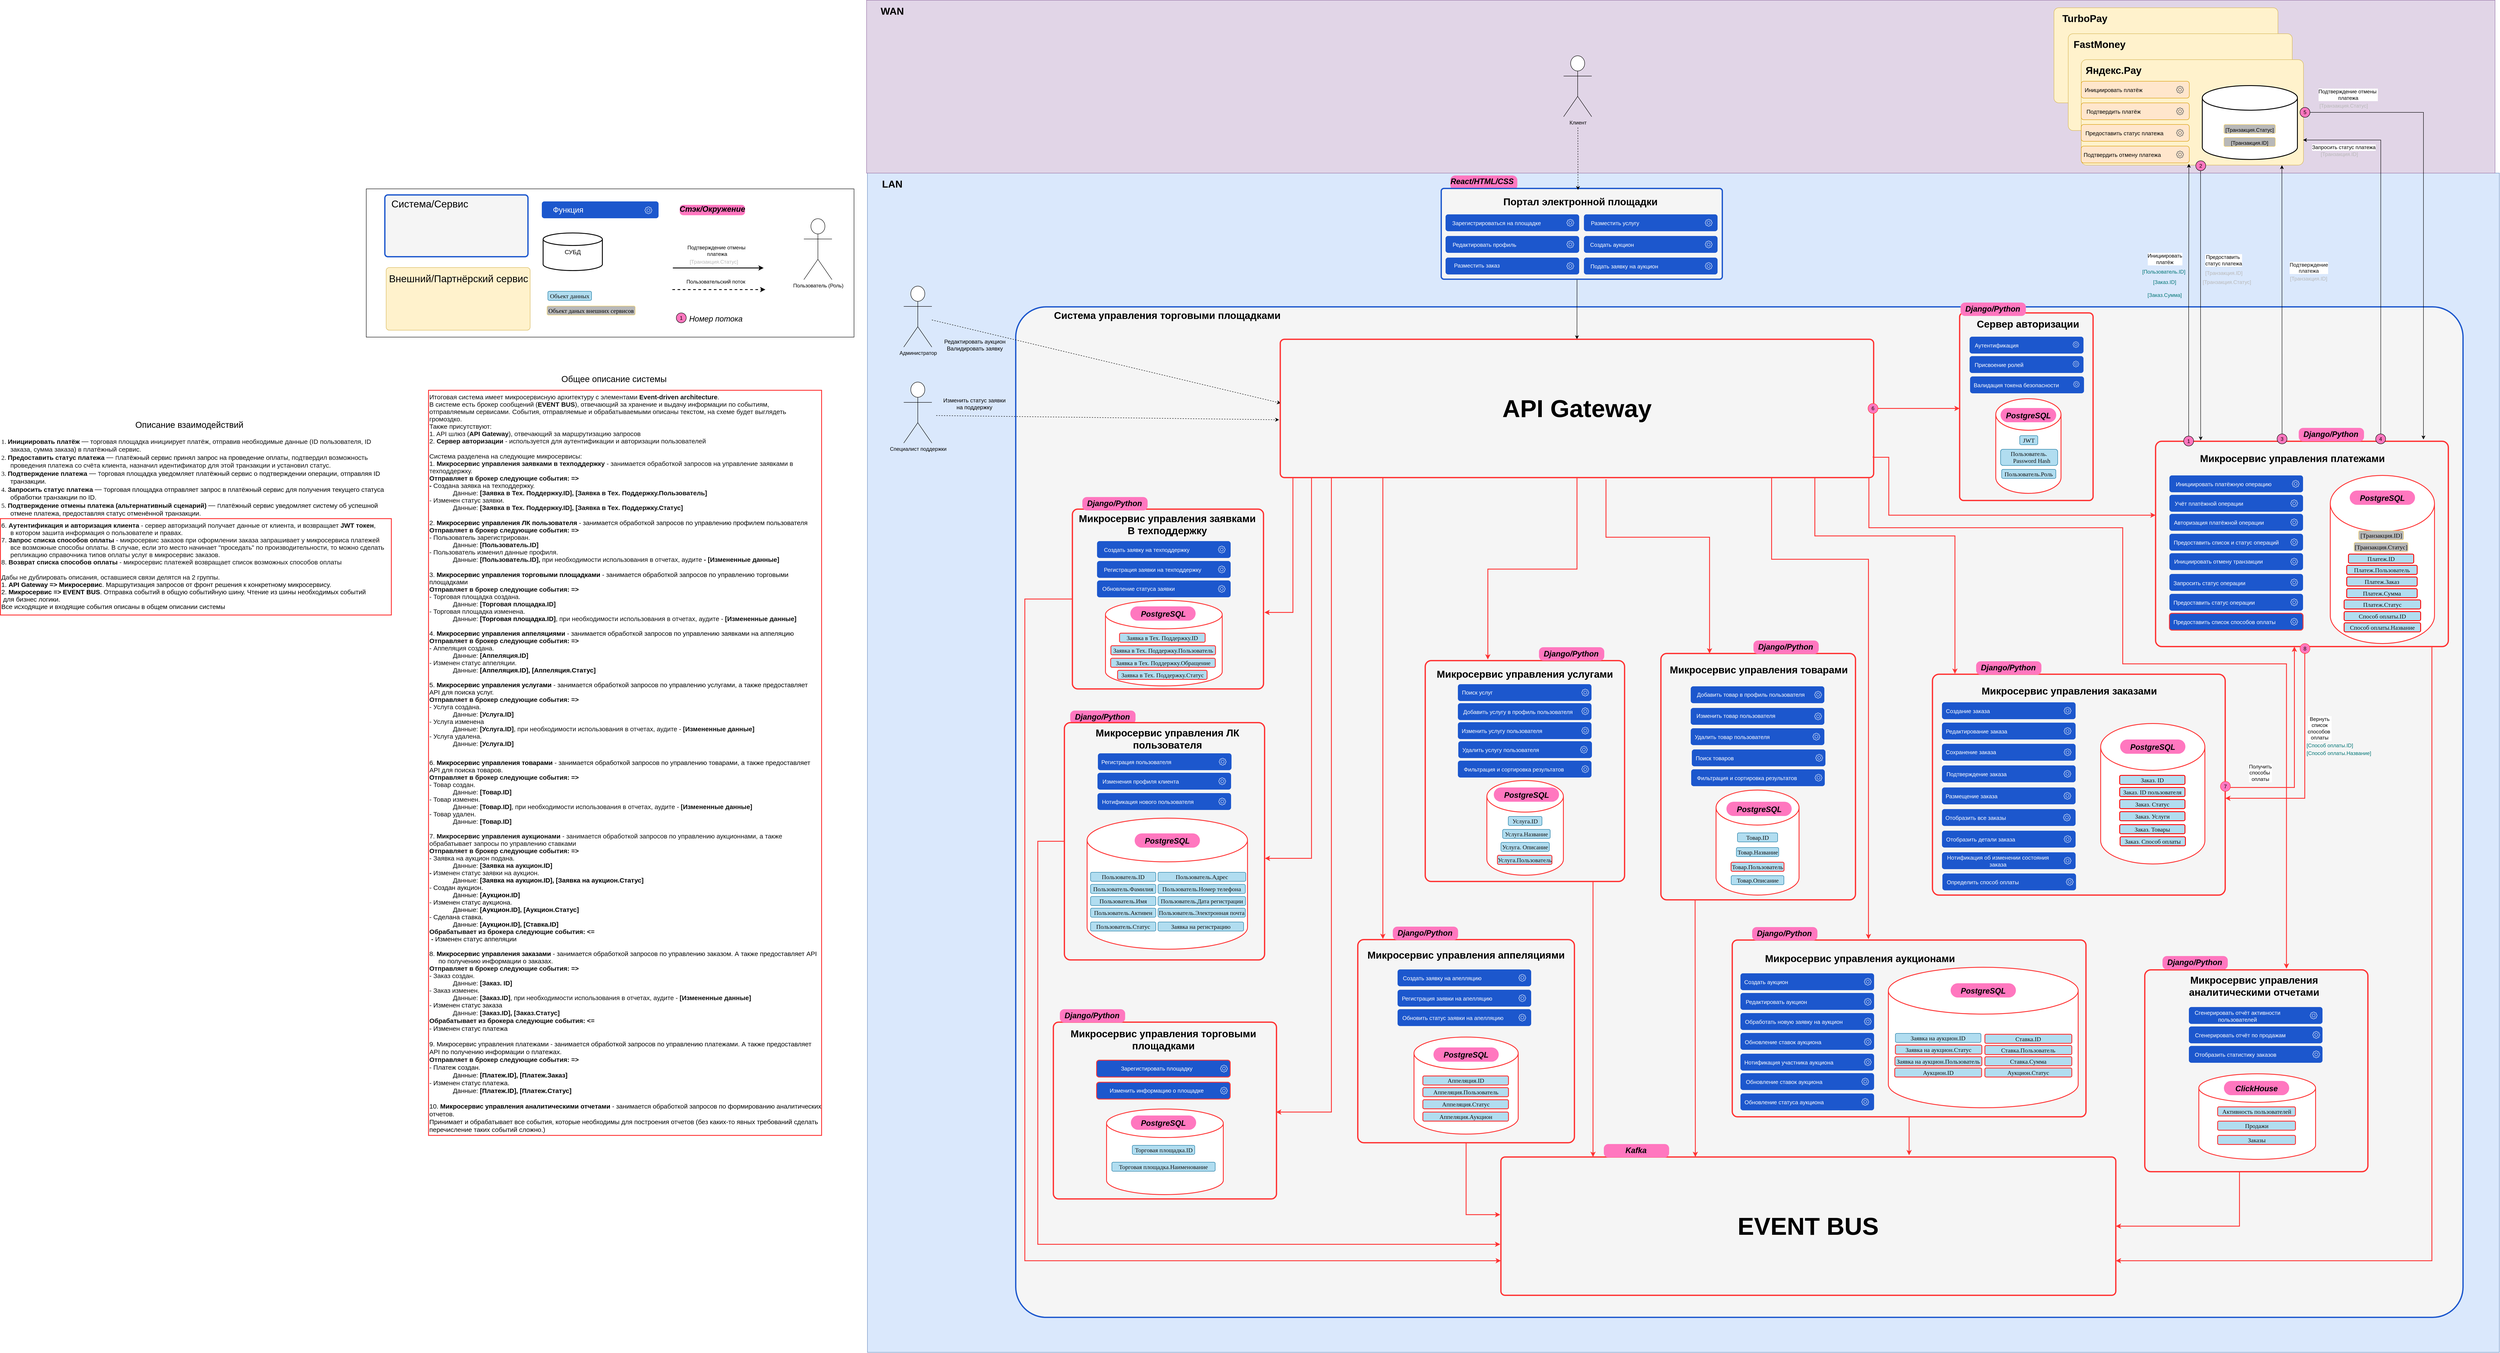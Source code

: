 <mxfile version="24.4.0" type="device">
  <diagram name="DF" id="BleSmaJVXqo2yb7Co1eL">
    <mxGraphModel dx="4117" dy="2477" grid="0" gridSize="10" guides="1" tooltips="0" connect="1" arrows="1" fold="1" page="0" pageScale="1" pageWidth="827" pageHeight="1169" math="0" shadow="0">
      <root>
        <mxCell id="0" />
        <mxCell id="1" parent="0" />
        <mxCell id="cKbgiC5qh_IXnBO1eU4K-99" value="" style="rounded=0;whiteSpace=wrap;html=1;fillColor=#dae8fc;strokeColor=#6c8ebf;" parent="1" vertex="1">
          <mxGeometry x="945" y="-200.5" width="3774" height="2728.5" as="geometry" />
        </mxCell>
        <mxCell id="cKbgiC5qh_IXnBO1eU4K-98" value="" style="rounded=0;whiteSpace=wrap;html=1;fillColor=#e1d5e7;strokeColor=#9673a6;movable=1;resizable=1;rotatable=1;deletable=1;editable=1;locked=0;connectable=1;" parent="1" vertex="1">
          <mxGeometry x="943" y="-600.5" width="3766" height="400" as="geometry" />
        </mxCell>
        <mxCell id="D1CTnjmkYU0Mq4A9S6dc-23" value="" style="rounded=1;whiteSpace=wrap;html=1;arcSize=0;" parent="1" vertex="1">
          <mxGeometry x="-214" y="-164" width="1128" height="343" as="geometry" />
        </mxCell>
        <mxCell id="aNh6FEuhw9lsT8rE3H5J-120" value="" style="rounded=1;whiteSpace=wrap;html=1;arcSize=3;movable=1;resizable=1;rotatable=1;deletable=1;editable=1;locked=0;connectable=1;fillColor=#f5f5f5;strokeColor=#1C57CD;strokeWidth=3;fontColor=#333333;" parent="1" vertex="1">
          <mxGeometry x="1288" y="109" width="3347" height="2338" as="geometry" />
        </mxCell>
        <mxCell id="aNh6FEuhw9lsT8rE3H5J-121" value="Система управления торговыми площадками" style="text;html=1;align=center;verticalAlign=middle;whiteSpace=wrap;rounded=1;shadow=0;fontSize=23;fontStyle=1" parent="1" vertex="1">
          <mxGeometry x="1364" y="104" width="549" height="49" as="geometry" />
        </mxCell>
        <mxCell id="cKbgiC5qh_IXnBO1eU4K-95" value="Администратор" style="shape=umlActor;verticalLabelPosition=bottom;verticalAlign=top;html=1;outlineConnect=0;rounded=1;" parent="1" vertex="1">
          <mxGeometry x="1029" y="61" width="65" height="141" as="geometry" />
        </mxCell>
        <mxCell id="cKbgiC5qh_IXnBO1eU4K-96" value="" style="endArrow=classic;html=1;rounded=1;dashed=1;entryX=0.001;entryY=0.462;entryDx=0;entryDy=0;entryPerimeter=0;" parent="1" source="cKbgiC5qh_IXnBO1eU4K-95" target="q9ubaCXAcEwZhsfilIOh-183" edge="1">
          <mxGeometry width="50" height="50" relative="1" as="geometry">
            <mxPoint x="1166" y="544" as="sourcePoint" />
            <mxPoint x="1162" y="979" as="targetPoint" />
            <Array as="points" />
          </mxGeometry>
        </mxCell>
        <mxCell id="cKbgiC5qh_IXnBO1eU4K-100" value="WAN" style="text;html=1;align=center;verticalAlign=middle;whiteSpace=wrap;rounded=1;shadow=0;fontSize=23;fontStyle=1" parent="1" vertex="1">
          <mxGeometry x="960" y="-600" width="85" height="49" as="geometry" />
        </mxCell>
        <mxCell id="cKbgiC5qh_IXnBO1eU4K-101" value="LAN" style="text;html=1;align=center;verticalAlign=middle;whiteSpace=wrap;rounded=1;shadow=0;fontSize=23;fontStyle=1" parent="1" vertex="1">
          <mxGeometry x="960" y="-200" width="85" height="49" as="geometry" />
        </mxCell>
        <mxCell id="cKbgiC5qh_IXnBO1eU4K-154" value="Редактировать аукцион&lt;div&gt;Валидировать заявку&lt;/div&gt;" style="text;html=1;align=center;verticalAlign=middle;whiteSpace=wrap;rounded=1;fontSize=13;" parent="1" vertex="1">
          <mxGeometry x="1083" y="182" width="221" height="30" as="geometry" />
        </mxCell>
        <mxCell id="cKbgiC5qh_IXnBO1eU4K-157" value="Специалист поддержки" style="shape=umlActor;verticalLabelPosition=bottom;verticalAlign=top;html=1;outlineConnect=0;rounded=1;" parent="1" vertex="1">
          <mxGeometry x="1029" y="283" width="65" height="141" as="geometry" />
        </mxCell>
        <mxCell id="cKbgiC5qh_IXnBO1eU4K-160" value="" style="endArrow=classic;html=1;rounded=1;dashed=1;entryX=-0.002;entryY=0.582;entryDx=0;entryDy=0;entryPerimeter=0;" parent="1" target="q9ubaCXAcEwZhsfilIOh-183" edge="1">
          <mxGeometry width="50" height="50" relative="1" as="geometry">
            <mxPoint x="1104" y="360.434" as="sourcePoint" />
            <mxPoint x="1319" y="360" as="targetPoint" />
            <Array as="points" />
          </mxGeometry>
        </mxCell>
        <mxCell id="cKbgiC5qh_IXnBO1eU4K-162" value="&lt;div&gt;Изменить статус заявки&lt;/div&gt;&lt;div&gt;на поддержку&lt;/div&gt;" style="text;html=1;align=center;verticalAlign=middle;whiteSpace=wrap;rounded=1;fontSize=13;" parent="1" vertex="1">
          <mxGeometry x="1071" y="318" width="243" height="30" as="geometry" />
        </mxCell>
        <mxCell id="q9ubaCXAcEwZhsfilIOh-182" style="edgeStyle=orthogonalEdgeStyle;rounded=0;orthogonalLoop=1;jettySize=auto;html=1;entryX=0.5;entryY=0;entryDx=0;entryDy=0;" parent="1" source="cKbgiC5qh_IXnBO1eU4K-163" target="q9ubaCXAcEwZhsfilIOh-183" edge="1">
          <mxGeometry relative="1" as="geometry">
            <Array as="points">
              <mxPoint x="2586" y="68" />
              <mxPoint x="2586" y="68" />
            </Array>
          </mxGeometry>
        </mxCell>
        <mxCell id="D1CTnjmkYU0Mq4A9S6dc-4" value="&lt;p style=&quot;margin: 0px 0px 0px 13px; text-indent: -13px; font-variant-numeric: normal; font-variant-east-asian: normal; font-variant-alternates: normal; font-kerning: auto; font-optical-sizing: auto; font-feature-settings: normal; font-variation-settings: normal; font-variant-position: normal; font-stretch: normal; font-size: 14px; line-height: normal; color: rgb(14, 14, 14); text-align: start;&quot; class=&quot;p1&quot;&gt;&lt;font face=&quot;Times New Roman&quot;&gt;Объект данных&lt;/font&gt;&lt;/p&gt;" style="rounded=1;whiteSpace=wrap;html=1;fillColor=#b1ddf0;strokeColor=#10739e;" parent="1" vertex="1">
          <mxGeometry x="206" y="73" width="101" height="21" as="geometry" />
        </mxCell>
        <mxCell id="D1CTnjmkYU0Mq4A9S6dc-11" value="&lt;font style=&quot;font-size: 14px;&quot;&gt;СУБД&lt;/font&gt;" style="strokeWidth=2;html=1;shape=mxgraph.flowchart.database;whiteSpace=wrap;rounded=1;movable=1;resizable=1;rotatable=1;deletable=1;editable=1;locked=0;connectable=1;" parent="1" vertex="1">
          <mxGeometry x="195" y="-62" width="137" height="87" as="geometry" />
        </mxCell>
        <mxCell id="D1CTnjmkYU0Mq4A9S6dc-14" value="Пользователь (Роль)" style="shape=umlActor;verticalLabelPosition=bottom;verticalAlign=top;html=1;outlineConnect=0;rounded=1;" parent="1" vertex="1">
          <mxGeometry x="798" y="-95" width="65" height="141" as="geometry" />
        </mxCell>
        <mxCell id="D1CTnjmkYU0Mq4A9S6dc-16" value="&lt;p style=&quot;margin: 0px 0px 0px 13px; text-indent: -13px; font-variant-numeric: normal; font-variant-east-asian: normal; font-variant-alternates: normal; font-kerning: auto; font-optical-sizing: auto; font-feature-settings: normal; font-variation-settings: normal; font-variant-position: normal; font-stretch: normal; line-height: normal; text-align: start;&quot; class=&quot;p1&quot;&gt;&lt;span style=&quot;text-align: center; text-indent: 0px;&quot;&gt;&lt;font style=&quot;font-size: 14px;&quot; face=&quot;Times New Roman&quot;&gt;Объект даных внешних сервисов&lt;/font&gt;&lt;/span&gt;&lt;br&gt;&lt;/p&gt;" style="rounded=1;whiteSpace=wrap;html=1;fillColor=#B8B8B8;strokeColor=#FFD966;" parent="1" vertex="1">
          <mxGeometry x="204" y="107" width="204" height="21" as="geometry" />
        </mxCell>
        <mxCell id="D1CTnjmkYU0Mq4A9S6dc-17" value="" style="endArrow=classic;html=1;rounded=1;curved=0;strokeWidth=2;" parent="1" edge="1">
          <mxGeometry width="50" height="50" relative="1" as="geometry">
            <mxPoint x="495" y="19" as="sourcePoint" />
            <mxPoint x="705" y="19" as="targetPoint" />
            <Array as="points">
              <mxPoint x="495" y="19" />
            </Array>
          </mxGeometry>
        </mxCell>
        <mxCell id="D1CTnjmkYU0Mq4A9S6dc-18" value="&lt;font style=&quot;font-size: 12px;&quot;&gt;Подтверждение отмены&amp;nbsp;&lt;/font&gt;&lt;div&gt;&lt;font style=&quot;font-size: 12px;&quot;&gt;платежа&lt;/font&gt;&lt;/div&gt;" style="edgeLabel;html=1;align=center;verticalAlign=middle;resizable=0;points=[];rounded=1;" parent="D1CTnjmkYU0Mq4A9S6dc-17" vertex="1" connectable="0">
          <mxGeometry x="0.194" y="1" relative="1" as="geometry">
            <mxPoint x="-24" y="-39" as="offset" />
          </mxGeometry>
        </mxCell>
        <mxCell id="D1CTnjmkYU0Mq4A9S6dc-19" value="&lt;font style=&quot;font-size: 12px;&quot;&gt;[Транзакция.Статус]&lt;/font&gt;" style="text;html=1;align=center;verticalAlign=middle;whiteSpace=wrap;rounded=1;fontSize=13;labelBackgroundColor=none;fontColor=#B8B8B8;" parent="1" vertex="1">
          <mxGeometry x="510" y="-11" width="160" height="30" as="geometry" />
        </mxCell>
        <mxCell id="D1CTnjmkYU0Mq4A9S6dc-20" value="" style="endArrow=classic;html=1;rounded=1;dashed=1;strokeWidth=2;" parent="1" edge="1">
          <mxGeometry width="50" height="50" relative="1" as="geometry">
            <mxPoint x="494" y="69" as="sourcePoint" />
            <mxPoint x="709" y="69" as="targetPoint" />
            <Array as="points" />
          </mxGeometry>
        </mxCell>
        <mxCell id="D1CTnjmkYU0Mq4A9S6dc-21" value="&lt;span style=&quot;font-size: 12px;&quot;&gt;Пользовательский поток&lt;/span&gt;" style="edgeLabel;html=1;align=center;verticalAlign=middle;resizable=0;points=[];rounded=1;" parent="1" vertex="1" connectable="0">
          <mxGeometry x="595.995" y="98" as="geometry">
            <mxPoint x="-2" y="-47" as="offset" />
          </mxGeometry>
        </mxCell>
        <mxCell id="jEkXnfsxQ-_I6rloK0n_-4" value="1" style="ellipse;whiteSpace=wrap;html=1;aspect=fixed;rounded=1;fillColor=#FF77BF;" parent="1" vertex="1">
          <mxGeometry x="503" y="123" width="23" height="23" as="geometry" />
        </mxCell>
        <mxCell id="jEkXnfsxQ-_I6rloK0n_-9" value="&lt;span style=&quot;font-size: 18px;&quot;&gt;&lt;i&gt;Номер потока&lt;/i&gt;&lt;/span&gt;" style="text;html=1;align=center;verticalAlign=middle;whiteSpace=wrap;rounded=1;shadow=0;fontSize=23;fontStyle=0" parent="1" vertex="1">
          <mxGeometry x="514" y="110" width="161" height="49" as="geometry" />
        </mxCell>
        <mxCell id="d3r_7VUgfL_-Ddzbqp2A-3" value="&lt;h1 style=&quot;margin-top: 0px; font-size: 15px;&quot;&gt;&lt;p class=&quot;p1&quot; style=&quot;margin: 0px 0px 0px 21px; text-indent: -21px; font-variant-numeric: normal; font-variant-east-asian: normal; font-variant-alternates: normal; font-kerning: auto; font-optical-sizing: auto; font-feature-settings: normal; font-variation-settings: normal; font-variant-position: normal; font-stretch: normal; font-size: 15px; line-height: normal; color: rgb(14, 14, 14);&quot;&gt;&lt;span class=&quot;s1&quot; style=&quot;font-weight: 400; font-variant-numeric: normal; font-variant-east-asian: normal; font-variant-alternates: normal; font-kerning: auto; font-optical-sizing: auto; font-feature-settings: normal; font-variation-settings: normal; font-variant-position: normal; font-stretch: normal; line-height: normal; font-family: &amp;quot;Times New Roman&amp;quot;; font-size: 15px;&quot;&gt;1.&amp;nbsp;&lt;/span&gt;&lt;b style=&quot;font-size: 15px;&quot;&gt;Инициировать платёж&lt;/b&gt;&lt;b style=&quot;font-weight: 400; font-size: 15px;&quot;&gt;&amp;nbsp;&lt;/b&gt;&lt;span style=&quot;background-color: initial; color: rgb(51, 51, 51); font-family: &amp;quot;YS Text&amp;quot;, -apple-system, BlinkMacSystemFont, Arial, Helvetica, sans-serif; font-size: 16px; font-weight: 400;&quot;&gt;—&lt;/span&gt;&lt;span style=&quot;background-color: initial; color: rgb(0, 0, 0); font-weight: normal;&quot;&gt;&amp;nbsp;т&lt;/span&gt;&lt;span style=&quot;background-color: initial; font-weight: 400;&quot;&gt;орговая площадка инициирует платёж, отправив необходимые данные (ID пользователя, ID заказа, сумма заказа) в платёжный сервис.&lt;/span&gt;&lt;/p&gt;&lt;p class=&quot;p1&quot; style=&quot;margin: 0px 0px 0px 21px; text-indent: -21px; font-variant-numeric: normal; font-variant-east-asian: normal; font-variant-alternates: normal; font-kerning: auto; font-optical-sizing: auto; font-feature-settings: normal; font-variation-settings: normal; font-variant-position: normal; font-weight: 400; font-stretch: normal; font-size: 15px; line-height: normal; color: rgb(14, 14, 14);&quot;&gt;&lt;span class=&quot;s1&quot; style=&quot;font-variant-numeric: normal; font-variant-east-asian: normal; font-variant-alternates: normal; font-kerning: auto; font-optical-sizing: auto; font-feature-settings: normal; font-variation-settings: normal; font-variant-position: normal; font-stretch: normal; line-height: normal; font-family: &amp;quot;Times New Roman&amp;quot;; font-size: 15px;&quot;&gt;2.&amp;nbsp;&lt;/span&gt;&lt;b style=&quot;font-size: 15px;&quot;&gt;Предоставить статус платежа&amp;nbsp;&lt;/b&gt;&lt;span style=&quot;background-color: initial; color: rgb(51, 51, 51); font-family: &amp;quot;YS Text&amp;quot;, -apple-system, BlinkMacSystemFont, Arial, Helvetica, sans-serif; font-size: 16px;&quot;&gt;— п&lt;/span&gt;&lt;span style=&quot;background-color: initial; color: rgb(0, 0, 0);&quot;&gt;латё&lt;/span&gt;&lt;span style=&quot;background-color: initial; color: rgb(0, 0, 0);&quot;&gt;жный сервис принял запрос на проведение оплаты,&lt;/span&gt;&lt;span style=&quot;background-color: initial;&quot; class=&quot;Apple-converted-space&quot;&gt;&amp;nbsp;&lt;/span&gt;&lt;span style=&quot;background-color: initial;&quot;&gt;подтвердил возможность проведения платежа со счёта клиента, назначил идентификатор для этой транзакции и установил статус.&lt;/span&gt;&lt;/p&gt;&lt;p class=&quot;p1&quot; style=&quot;margin: 0px 0px 0px 21px; text-indent: -21px; font-variant-numeric: normal; font-variant-east-asian: normal; font-variant-alternates: normal; font-kerning: auto; font-optical-sizing: auto; font-feature-settings: normal; font-variation-settings: normal; font-variant-position: normal; font-weight: 400; font-stretch: normal; font-size: 15px; line-height: normal; color: rgb(14, 14, 14);&quot;&gt;&lt;span class=&quot;s1&quot; style=&quot;font-variant-numeric: normal; font-variant-east-asian: normal; font-variant-alternates: normal; font-kerning: auto; font-optical-sizing: auto; font-feature-settings: normal; font-variation-settings: normal; font-variant-position: normal; font-stretch: normal; line-height: normal; font-family: &amp;quot;Times New Roman&amp;quot;; font-size: 15px;&quot;&gt;3.&amp;nbsp;&lt;/span&gt;&lt;b style=&quot;font-size: 15px;&quot;&gt;Подтверждение платежа&amp;nbsp;&lt;/b&gt;&lt;span style=&quot;background-color: initial; color: rgb(51, 51, 51); font-family: &amp;quot;YS Text&amp;quot;, -apple-system, BlinkMacSystemFont, Arial, Helvetica, sans-serif; font-size: 16px;&quot;&gt;— т&lt;/span&gt;&lt;span style=&quot;background-color: initial; color: rgb(0, 0, 0);&quot;&gt;орговая площадка уведомляет платёжный сервис о подтверждении операции, отправляя ID транзакции.&lt;/span&gt;&lt;/p&gt;&lt;p class=&quot;p1&quot; style=&quot;margin: 0px 0px 0px 21px; text-indent: -21px; font-variant-numeric: normal; font-variant-east-asian: normal; font-variant-alternates: normal; font-kerning: auto; font-optical-sizing: auto; font-feature-settings: normal; font-variation-settings: normal; font-variant-position: normal; font-weight: 400; font-stretch: normal; font-size: 15px; line-height: normal; color: rgb(14, 14, 14);&quot;&gt;&lt;span class=&quot;s1&quot; style=&quot;font-variant-numeric: normal; font-variant-east-asian: normal; font-variant-alternates: normal; font-kerning: auto; font-optical-sizing: auto; font-feature-settings: normal; font-variation-settings: normal; font-variant-position: normal; font-stretch: normal; line-height: normal; font-family: &amp;quot;Times New Roman&amp;quot;; font-size: 15px;&quot;&gt;4.&amp;nbsp;&lt;/span&gt;&lt;b style=&quot;font-size: 15px;&quot;&gt;Запросить статус платежа&lt;/b&gt;&amp;nbsp;&lt;span style=&quot;background-color: initial; color: rgb(51, 51, 51); font-family: &amp;quot;YS Text&amp;quot;, -apple-system, BlinkMacSystemFont, Arial, Helvetica, sans-serif; font-size: 16px;&quot;&gt;— т&lt;/span&gt;&lt;span style=&quot;background-color: initial; color: rgb(0, 0, 0);&quot;&gt;орговая площадка отправляет запрос в платёжный сервис для получения текущего статуса обработки транзакции по ID.&lt;/span&gt;&lt;/p&gt;&lt;p class=&quot;p1&quot; style=&quot;margin: 0px 0px 0px 21px; text-indent: -21px; font-variant-numeric: normal; font-variant-east-asian: normal; font-variant-alternates: normal; font-kerning: auto; font-optical-sizing: auto; font-feature-settings: normal; font-variation-settings: normal; font-variant-position: normal; font-weight: 400; font-stretch: normal; font-size: 15px; line-height: normal; color: rgb(14, 14, 14);&quot;&gt;&lt;span class=&quot;s1&quot; style=&quot;font-variant-numeric: normal; font-variant-east-asian: normal; font-variant-alternates: normal; font-kerning: auto; font-optical-sizing: auto; font-feature-settings: normal; font-variation-settings: normal; font-variant-position: normal; font-stretch: normal; line-height: normal; font-family: &amp;quot;Times New Roman&amp;quot;; font-size: 15px;&quot;&gt;5.&amp;nbsp;&lt;/span&gt;&lt;b style=&quot;font-size: 15px;&quot;&gt;Подтверждение отмены платежа (альтернативный сценарий)&amp;nbsp;&lt;/b&gt;&lt;span style=&quot;background-color: initial; color: rgb(51, 51, 51); font-family: &amp;quot;YS Text&amp;quot;, -apple-system, BlinkMacSystemFont, Arial, Helvetica, sans-serif; font-size: 16px;&quot;&gt;— п&lt;/span&gt;&lt;span style=&quot;background-color: initial; color: rgb(0, 0, 0);&quot;&gt;латёжный сервис уведомляет систему об успешной отмене платежа, предоставляя статус отменённой транзакции.&lt;/span&gt;&lt;/p&gt;&lt;p class=&quot;p1&quot; style=&quot;margin: 0px 0px 0px 21px; text-indent: -21px; font-variant-numeric: normal; font-variant-east-asian: normal; font-variant-alternates: normal; font-kerning: auto; font-optical-sizing: auto; font-feature-settings: normal; font-variation-settings: normal; font-variant-position: normal; font-weight: 400; font-stretch: normal; font-size: 15px; line-height: normal; color: rgb(14, 14, 14);&quot;&gt;&lt;span style=&quot;background-color: initial; color: rgb(0, 0, 0);&quot;&gt;&lt;br&gt;&lt;/span&gt;&lt;/p&gt;&lt;p class=&quot;p1&quot; style=&quot;margin: 0px 0px 0px 21px; text-indent: -21px; font-variant-numeric: normal; font-variant-east-asian: normal; font-variant-alternates: normal; font-kerning: auto; font-optical-sizing: auto; font-feature-settings: normal; font-variation-settings: normal; font-variant-position: normal; font-weight: 400; font-stretch: normal; font-size: 15px; line-height: normal; color: rgb(14, 14, 14);&quot;&gt;&lt;span style=&quot;background-color: initial; color: rgb(0, 0, 0);&quot;&gt;&lt;br&gt;&lt;/span&gt;&lt;/p&gt;&lt;/h1&gt;" style="text;html=1;whiteSpace=wrap;overflow=hidden;rounded=0;fontSize=15;" parent="1" vertex="1">
          <mxGeometry x="-1060" y="403" width="904" height="189" as="geometry" />
        </mxCell>
        <mxCell id="ro2GFgqDV0QlA6Vm-lQV-1" value="&lt;font style=&quot;font-size: 20px;&quot;&gt;Описание взаимодействий&lt;/font&gt;" style="text;html=1;align=center;verticalAlign=middle;whiteSpace=wrap;rounded=0;" parent="1" vertex="1">
          <mxGeometry x="-778" y="366" width="310" height="30" as="geometry" />
        </mxCell>
        <mxCell id="ISwjRsLXD4yoOcMXPSiY-11" value="" style="group" parent="1" vertex="1" connectable="0">
          <mxGeometry x="192" y="-135" width="270" height="39" as="geometry" />
        </mxCell>
        <mxCell id="D1CTnjmkYU0Mq4A9S6dc-1" value="" style="rounded=1;whiteSpace=wrap;html=1;strokeColor=none;fillColor=#1C57CD;" parent="ISwjRsLXD4yoOcMXPSiY-11" vertex="1">
          <mxGeometry width="270" height="39" as="geometry" />
        </mxCell>
        <mxCell id="D1CTnjmkYU0Mq4A9S6dc-2" value="" style="sketch=0;outlineConnect=0;fontColor=#FFFFFF;gradientColor=none;fillColor=#FFFFFF;strokeColor=none;dashed=0;verticalLabelPosition=bottom;verticalAlign=top;align=center;html=1;fontSize=12;fontStyle=0;aspect=fixed;pointerEvents=1;shape=mxgraph.aws4.gear;rounded=1;" parent="ISwjRsLXD4yoOcMXPSiY-11" vertex="1">
          <mxGeometry x="238" y="12" width="17" height="17" as="geometry" />
        </mxCell>
        <mxCell id="D1CTnjmkYU0Mq4A9S6dc-3" value="&lt;font style=&quot;font-size: 18px;&quot;&gt;Функция&lt;/font&gt;" style="text;html=1;align=center;verticalAlign=middle;whiteSpace=wrap;rounded=1;fontSize=13;fontColor=#FFFFFF;" parent="ISwjRsLXD4yoOcMXPSiY-11" vertex="1">
          <mxGeometry x="22" y="5" width="78" height="30" as="geometry" />
        </mxCell>
        <mxCell id="ISwjRsLXD4yoOcMXPSiY-12" value="" style="group" parent="1" vertex="1" connectable="0">
          <mxGeometry x="508" y="-128" width="157" height="25" as="geometry" />
        </mxCell>
        <mxCell id="D1CTnjmkYU0Mq4A9S6dc-12" value="&lt;p style=&quot;margin: 0px 0px 0px 13px; text-indent: -13px; font-variant-numeric: normal; font-variant-east-asian: normal; font-variant-alternates: normal; font-kerning: auto; font-optical-sizing: auto; font-feature-settings: normal; font-variation-settings: normal; font-variant-position: normal; font-stretch: normal; font-size: 14px; line-height: normal; color: rgb(14, 14, 14); text-align: start;&quot; class=&quot;p1&quot;&gt;&lt;br&gt;&lt;/p&gt;" style="rounded=1;whiteSpace=wrap;html=1;fillColor=#FF77BF;strokeColor=none;arcSize=33;" parent="ISwjRsLXD4yoOcMXPSiY-12" vertex="1">
          <mxGeometry x="3" y="1" width="151" height="24" as="geometry" />
        </mxCell>
        <mxCell id="D1CTnjmkYU0Mq4A9S6dc-13" value="&lt;span style=&quot;font-size: 18px;&quot;&gt;&lt;i&gt;Стэк/Окружение&lt;/i&gt;&lt;/span&gt;" style="text;html=1;align=center;verticalAlign=middle;whiteSpace=wrap;rounded=1;shadow=0;fontSize=23;fontStyle=1" parent="ISwjRsLXD4yoOcMXPSiY-12" vertex="1">
          <mxGeometry width="157" height="17" as="geometry" />
        </mxCell>
        <mxCell id="ISwjRsLXD4yoOcMXPSiY-13" value="" style="group" parent="1" vertex="1" connectable="0">
          <mxGeometry x="-168" y="18" width="333" height="145" as="geometry" />
        </mxCell>
        <mxCell id="D1CTnjmkYU0Mq4A9S6dc-9" value="" style="rounded=1;whiteSpace=wrap;html=1;arcSize=5;fillColor=#fff2cc;strokeColor=#d6b656;" parent="ISwjRsLXD4yoOcMXPSiY-13" vertex="1">
          <mxGeometry width="333" height="145" as="geometry" />
        </mxCell>
        <mxCell id="D1CTnjmkYU0Mq4A9S6dc-10" value="&lt;span style=&quot;font-weight: normal;&quot;&gt;Внешний/Партнёрский сервис&lt;/span&gt;" style="text;html=1;align=center;verticalAlign=middle;whiteSpace=wrap;rounded=1;shadow=0;fontSize=23;fontStyle=1" parent="ISwjRsLXD4yoOcMXPSiY-13" vertex="1">
          <mxGeometry x="2" y="1" width="331" height="49" as="geometry" />
        </mxCell>
        <mxCell id="ISwjRsLXD4yoOcMXPSiY-14" value="" style="group" parent="1" vertex="1" connectable="0">
          <mxGeometry x="-171" y="-150" width="331" height="143" as="geometry" />
        </mxCell>
        <mxCell id="D1CTnjmkYU0Mq4A9S6dc-5" value="" style="rounded=1;whiteSpace=wrap;html=1;arcSize=5;fillColor=#f5f5f5;strokeColor=#1C57CD;strokeWidth=3;" parent="ISwjRsLXD4yoOcMXPSiY-14" vertex="1">
          <mxGeometry width="331" height="143" as="geometry" />
        </mxCell>
        <mxCell id="D1CTnjmkYU0Mq4A9S6dc-6" value="&lt;font style=&quot;font-size: 23px;&quot;&gt;Система/Сервис&lt;/font&gt;" style="text;html=1;align=center;verticalAlign=middle;whiteSpace=wrap;rounded=1;fontSize=13;" parent="ISwjRsLXD4yoOcMXPSiY-14" vertex="1">
          <mxGeometry x="1" y="6" width="206" height="30" as="geometry" />
        </mxCell>
        <mxCell id="q9ubaCXAcEwZhsfilIOh-9" value="" style="group" parent="1" vertex="1" connectable="0">
          <mxGeometry x="1414" y="1038" width="151" height="36" as="geometry" />
        </mxCell>
        <mxCell id="q9ubaCXAcEwZhsfilIOh-10" value="&lt;p style=&quot;margin: 0px 0px 0px 13px; text-indent: -13px; font-variant-numeric: normal; font-variant-east-asian: normal; font-variant-alternates: normal; font-kerning: auto; font-optical-sizing: auto; font-feature-settings: normal; font-variation-settings: normal; font-variant-position: normal; font-stretch: normal; font-size: 14px; line-height: normal; color: rgb(14, 14, 14); text-align: start;&quot; class=&quot;p1&quot;&gt;&lt;br&gt;&lt;/p&gt;" style="rounded=1;whiteSpace=wrap;html=1;fillColor=#FF77BF;strokeColor=none;arcSize=33;" parent="q9ubaCXAcEwZhsfilIOh-9" vertex="1">
          <mxGeometry y="5" width="151" height="31" as="geometry" />
        </mxCell>
        <mxCell id="q9ubaCXAcEwZhsfilIOh-11" value="&lt;font style=&quot;font-size: 18px;&quot;&gt;&lt;i&gt;Django/Python&lt;/i&gt;&lt;/font&gt;" style="text;html=1;align=center;verticalAlign=middle;whiteSpace=wrap;rounded=1;shadow=0;fontSize=23;fontStyle=1" parent="q9ubaCXAcEwZhsfilIOh-9" vertex="1">
          <mxGeometry x="30" width="89" height="36" as="geometry" />
        </mxCell>
        <mxCell id="q9ubaCXAcEwZhsfilIOh-176" value="" style="group" parent="1" vertex="1" connectable="0">
          <mxGeometry x="3924" y="420" width="677" height="511" as="geometry" />
        </mxCell>
        <mxCell id="q9ubaCXAcEwZhsfilIOh-27" value="" style="rounded=1;whiteSpace=wrap;html=1;arcSize=3;movable=1;resizable=1;rotatable=1;deletable=1;editable=1;locked=0;connectable=1;fillColor=#f5f5f5;strokeColor=#FF3333;strokeWidth=3;fontColor=#333333;" parent="q9ubaCXAcEwZhsfilIOh-176" vertex="1">
          <mxGeometry width="677" height="475" as="geometry" />
        </mxCell>
        <mxCell id="q9ubaCXAcEwZhsfilIOh-28" value="" style="strokeWidth=2;html=1;shape=mxgraph.flowchart.database;whiteSpace=wrap;rounded=1;movable=1;resizable=1;rotatable=1;deletable=1;editable=1;locked=0;connectable=1;strokeColor=#FF3333;" parent="q9ubaCXAcEwZhsfilIOh-176" vertex="1">
          <mxGeometry x="404" y="79" width="241" height="389" as="geometry" />
        </mxCell>
        <mxCell id="q9ubaCXAcEwZhsfilIOh-29" value="Микросервис управления платежами" style="text;html=1;align=center;verticalAlign=middle;whiteSpace=wrap;rounded=1;shadow=0;fontSize=23;fontStyle=1" parent="q9ubaCXAcEwZhsfilIOh-176" vertex="1">
          <mxGeometry x="42" y="15" width="549" height="49" as="geometry" />
        </mxCell>
        <mxCell id="q9ubaCXAcEwZhsfilIOh-32" value="" style="group" parent="q9ubaCXAcEwZhsfilIOh-176" vertex="1" connectable="0">
          <mxGeometry x="449" y="105" width="151" height="49" as="geometry" />
        </mxCell>
        <mxCell id="q9ubaCXAcEwZhsfilIOh-33" value="&lt;p style=&quot;margin: 0px 0px 0px 13px; text-indent: -13px; font-variant-numeric: normal; font-variant-east-asian: normal; font-variant-alternates: normal; font-kerning: auto; font-optical-sizing: auto; font-feature-settings: normal; font-variation-settings: normal; font-variant-position: normal; font-stretch: normal; font-size: 14px; line-height: normal; color: rgb(14, 14, 14); text-align: start;&quot; class=&quot;p1&quot;&gt;&lt;br&gt;&lt;/p&gt;" style="rounded=1;whiteSpace=wrap;html=1;fillColor=#FF77BF;strokeColor=none;arcSize=50;" parent="q9ubaCXAcEwZhsfilIOh-32" vertex="1">
          <mxGeometry y="9" width="151" height="33" as="geometry" />
        </mxCell>
        <mxCell id="q9ubaCXAcEwZhsfilIOh-34" value="&lt;font style=&quot;font-size: 18px;&quot;&gt;&lt;i&gt;PostgreSQL&lt;/i&gt;&lt;/font&gt;" style="text;html=1;align=center;verticalAlign=middle;whiteSpace=wrap;rounded=1;shadow=0;fontSize=23;fontStyle=1" parent="q9ubaCXAcEwZhsfilIOh-32" vertex="1">
          <mxGeometry x="31" width="89" height="49" as="geometry" />
        </mxCell>
        <mxCell id="BZBJQn5B5M7l6MrAMs_o-46" value="" style="group" parent="q9ubaCXAcEwZhsfilIOh-176" vertex="1" connectable="0">
          <mxGeometry x="32" y="353" width="309" height="39" as="geometry" />
        </mxCell>
        <mxCell id="Tz6aEU4ManMyac2rpAqn-130" value="" style="rounded=1;whiteSpace=wrap;html=1;fillColor=#1C57CD;strokeColor=none;" parent="BZBJQn5B5M7l6MrAMs_o-46" vertex="1">
          <mxGeometry width="309" height="39" as="geometry" />
        </mxCell>
        <mxCell id="Tz6aEU4ManMyac2rpAqn-131" value="" style="sketch=0;outlineConnect=0;fontColor=#232F3E;gradientColor=none;fillColor=#FFFFFF;strokeColor=none;dashed=0;verticalLabelPosition=bottom;verticalAlign=top;align=center;html=1;fontSize=12;fontStyle=0;aspect=fixed;pointerEvents=1;shape=mxgraph.aws4.gear;rounded=1;" parent="BZBJQn5B5M7l6MrAMs_o-46" vertex="1">
          <mxGeometry x="280" y="11" width="17" height="17" as="geometry" />
        </mxCell>
        <mxCell id="Tz6aEU4ManMyac2rpAqn-132" value="Предоставить статус операции" style="text;html=1;align=center;verticalAlign=middle;whiteSpace=wrap;rounded=1;fontSize=13;fontColor=#FFFFFF;strokeColor=none;" parent="BZBJQn5B5M7l6MrAMs_o-46" vertex="1">
          <mxGeometry y="4.5" width="207" height="30" as="geometry" />
        </mxCell>
        <mxCell id="BZBJQn5B5M7l6MrAMs_o-47" value="" style="group" parent="q9ubaCXAcEwZhsfilIOh-176" vertex="1" connectable="0">
          <mxGeometry x="32" y="307" width="309" height="39" as="geometry" />
        </mxCell>
        <mxCell id="Tz6aEU4ManMyac2rpAqn-127" value="" style="rounded=1;whiteSpace=wrap;html=1;fillColor=#1C57CD;strokeColor=none;" parent="BZBJQn5B5M7l6MrAMs_o-47" vertex="1">
          <mxGeometry width="309" height="39" as="geometry" />
        </mxCell>
        <mxCell id="Tz6aEU4ManMyac2rpAqn-128" value="" style="sketch=0;outlineConnect=0;fontColor=#232F3E;gradientColor=none;fillColor=#FFFFFF;strokeColor=none;dashed=0;verticalLabelPosition=bottom;verticalAlign=top;align=center;html=1;fontSize=12;fontStyle=0;aspect=fixed;pointerEvents=1;shape=mxgraph.aws4.gear;rounded=1;" parent="BZBJQn5B5M7l6MrAMs_o-47" vertex="1">
          <mxGeometry x="280" y="11" width="17" height="17" as="geometry" />
        </mxCell>
        <mxCell id="Tz6aEU4ManMyac2rpAqn-129" value="Запросить статус операции" style="text;html=1;align=center;verticalAlign=middle;whiteSpace=wrap;rounded=1;fontSize=13;fontColor=#FFFFFF;strokeColor=none;" parent="BZBJQn5B5M7l6MrAMs_o-47" vertex="1">
          <mxGeometry x="3" y="6" width="179" height="30" as="geometry" />
        </mxCell>
        <mxCell id="BZBJQn5B5M7l6MrAMs_o-48" value="" style="group" parent="q9ubaCXAcEwZhsfilIOh-176" vertex="1" connectable="0">
          <mxGeometry x="32" y="259" width="309" height="39" as="geometry" />
        </mxCell>
        <mxCell id="Tz6aEU4ManMyac2rpAqn-124" value="" style="rounded=1;whiteSpace=wrap;html=1;fillColor=#1C57CD;strokeColor=none;" parent="BZBJQn5B5M7l6MrAMs_o-48" vertex="1">
          <mxGeometry width="309" height="39" as="geometry" />
        </mxCell>
        <mxCell id="Tz6aEU4ManMyac2rpAqn-125" value="" style="sketch=0;outlineConnect=0;fontColor=#232F3E;gradientColor=none;fillColor=#FFFFFF;strokeColor=none;dashed=0;verticalLabelPosition=bottom;verticalAlign=top;align=center;html=1;fontSize=12;fontStyle=0;aspect=fixed;pointerEvents=1;shape=mxgraph.aws4.gear;rounded=1;" parent="BZBJQn5B5M7l6MrAMs_o-48" vertex="1">
          <mxGeometry x="280" y="11" width="17" height="17" as="geometry" />
        </mxCell>
        <mxCell id="Tz6aEU4ManMyac2rpAqn-126" value="Инициировать отмену транзакции" style="text;html=1;align=center;verticalAlign=middle;whiteSpace=wrap;rounded=1;fontSize=13;fontColor=#FFFFFF;strokeColor=none;" parent="BZBJQn5B5M7l6MrAMs_o-48" vertex="1">
          <mxGeometry x="2" y="4" width="223" height="30" as="geometry" />
        </mxCell>
        <mxCell id="BZBJQn5B5M7l6MrAMs_o-49" value="" style="group" parent="q9ubaCXAcEwZhsfilIOh-176" vertex="1" connectable="0">
          <mxGeometry x="32" y="214" width="309" height="39" as="geometry" />
        </mxCell>
        <mxCell id="Tz6aEU4ManMyac2rpAqn-121" value="" style="rounded=1;whiteSpace=wrap;html=1;fillColor=#1C57CD;strokeColor=none;" parent="BZBJQn5B5M7l6MrAMs_o-49" vertex="1">
          <mxGeometry width="309" height="39" as="geometry" />
        </mxCell>
        <mxCell id="Tz6aEU4ManMyac2rpAqn-122" value="" style="sketch=0;outlineConnect=0;fontColor=#232F3E;gradientColor=none;fillColor=#FFFFFF;strokeColor=none;dashed=0;verticalLabelPosition=bottom;verticalAlign=top;align=center;html=1;fontSize=12;fontStyle=0;aspect=fixed;pointerEvents=1;shape=mxgraph.aws4.gear;rounded=1;" parent="BZBJQn5B5M7l6MrAMs_o-49" vertex="1">
          <mxGeometry x="280" y="11" width="17" height="17" as="geometry" />
        </mxCell>
        <mxCell id="Tz6aEU4ManMyac2rpAqn-123" value="Предоставить список и статус операций" style="text;html=1;align=center;verticalAlign=middle;whiteSpace=wrap;rounded=1;fontSize=13;fontColor=#FFFFFF;strokeColor=none;" parent="BZBJQn5B5M7l6MrAMs_o-49" vertex="1">
          <mxGeometry y="4.5" width="263" height="30" as="geometry" />
        </mxCell>
        <mxCell id="BZBJQn5B5M7l6MrAMs_o-50" value="" style="group" parent="q9ubaCXAcEwZhsfilIOh-176" vertex="1" connectable="0">
          <mxGeometry x="25" y="168" width="316" height="39" as="geometry" />
        </mxCell>
        <mxCell id="Tz6aEU4ManMyac2rpAqn-118" value="" style="rounded=1;whiteSpace=wrap;html=1;fillColor=#1C57CD;strokeColor=none;" parent="BZBJQn5B5M7l6MrAMs_o-50" vertex="1">
          <mxGeometry x="7" width="309" height="39" as="geometry" />
        </mxCell>
        <mxCell id="Tz6aEU4ManMyac2rpAqn-119" value="" style="sketch=0;outlineConnect=0;fontColor=#232F3E;gradientColor=none;fillColor=#FFFFFF;strokeColor=none;dashed=0;verticalLabelPosition=bottom;verticalAlign=top;align=center;html=1;fontSize=12;fontStyle=0;aspect=fixed;pointerEvents=1;shape=mxgraph.aws4.gear;rounded=1;" parent="BZBJQn5B5M7l6MrAMs_o-50" vertex="1">
          <mxGeometry x="287" y="11" width="17" height="17" as="geometry" />
        </mxCell>
        <mxCell id="Tz6aEU4ManMyac2rpAqn-120" value="Авторизация платёжной операции" style="text;html=1;align=center;verticalAlign=middle;whiteSpace=wrap;rounded=1;fontSize=13;fontColor=#FFFFFF;strokeColor=none;" parent="BZBJQn5B5M7l6MrAMs_o-50" vertex="1">
          <mxGeometry y="4.5" width="243" height="30" as="geometry" />
        </mxCell>
        <mxCell id="BZBJQn5B5M7l6MrAMs_o-51" value="" style="group" parent="q9ubaCXAcEwZhsfilIOh-176" vertex="1" connectable="0">
          <mxGeometry x="32" y="124" width="309" height="39" as="geometry" />
        </mxCell>
        <mxCell id="Tz6aEU4ManMyac2rpAqn-115" value="" style="rounded=1;whiteSpace=wrap;html=1;fillColor=#1C57CD;strokeColor=none;" parent="BZBJQn5B5M7l6MrAMs_o-51" vertex="1">
          <mxGeometry width="309" height="39" as="geometry" />
        </mxCell>
        <mxCell id="Tz6aEU4ManMyac2rpAqn-116" value="" style="sketch=0;outlineConnect=0;fontColor=#232F3E;gradientColor=none;fillColor=#FFFFFF;strokeColor=none;dashed=0;verticalLabelPosition=bottom;verticalAlign=top;align=center;html=1;fontSize=12;fontStyle=0;aspect=fixed;pointerEvents=1;shape=mxgraph.aws4.gear;rounded=1;" parent="BZBJQn5B5M7l6MrAMs_o-51" vertex="1">
          <mxGeometry x="280" y="11" width="17" height="17" as="geometry" />
        </mxCell>
        <mxCell id="Tz6aEU4ManMyac2rpAqn-117" value="Учёт платёжной операции" style="text;html=1;align=center;verticalAlign=middle;whiteSpace=wrap;rounded=1;fontSize=13;fontColor=#FFFFFF;strokeColor=none;" parent="BZBJQn5B5M7l6MrAMs_o-51" vertex="1">
          <mxGeometry x="5" y="4.5" width="173" height="30" as="geometry" />
        </mxCell>
        <mxCell id="BZBJQn5B5M7l6MrAMs_o-52" value="" style="group" parent="q9ubaCXAcEwZhsfilIOh-176" vertex="1" connectable="0">
          <mxGeometry x="35.5" y="79" width="309" height="39" as="geometry" />
        </mxCell>
        <mxCell id="Tz6aEU4ManMyac2rpAqn-109" value="" style="rounded=1;whiteSpace=wrap;html=1;fillColor=#1C57CD;strokeColor=none;" parent="BZBJQn5B5M7l6MrAMs_o-52" vertex="1">
          <mxGeometry x="-3.5" width="309" height="39" as="geometry" />
        </mxCell>
        <mxCell id="Tz6aEU4ManMyac2rpAqn-110" value="" style="sketch=0;outlineConnect=0;fontColor=#232F3E;gradientColor=none;fillColor=#FFFFFF;strokeColor=none;dashed=0;verticalLabelPosition=bottom;verticalAlign=top;align=center;html=1;fontSize=12;fontStyle=0;aspect=fixed;pointerEvents=1;shape=mxgraph.aws4.gear;rounded=1;" parent="BZBJQn5B5M7l6MrAMs_o-52" vertex="1">
          <mxGeometry x="280" y="11" width="17" height="17" as="geometry" />
        </mxCell>
        <mxCell id="Tz6aEU4ManMyac2rpAqn-111" value="Инициировать платёжную операцию" style="text;html=1;align=center;verticalAlign=middle;whiteSpace=wrap;rounded=1;fontSize=13;fontColor=#FFFFFF;strokeColor=none;" parent="BZBJQn5B5M7l6MrAMs_o-52" vertex="1">
          <mxGeometry y="4.5" width="243" height="30" as="geometry" />
        </mxCell>
        <mxCell id="cKbgiC5qh_IXnBO1eU4K-150" value="&lt;p style=&quot;margin: 0px 0px 0px 13px; text-indent: -13px; font-variant-numeric: normal; font-variant-east-asian: normal; font-variant-alternates: normal; font-kerning: auto; font-optical-sizing: auto; font-feature-settings: normal; font-variation-settings: normal; font-variant-position: normal; font-stretch: normal; line-height: normal; text-align: start;&quot; class=&quot;p1&quot;&gt;&lt;span style=&quot;text-align: center; text-indent: 0px;&quot;&gt;&lt;font style=&quot;font-size: 14px;&quot; face=&quot;Times New Roman&quot;&gt;[Транзакция.ID]&lt;/font&gt;&lt;/span&gt;&lt;br&gt;&lt;/p&gt;" style="rounded=1;whiteSpace=wrap;html=1;fillColor=#B8B8B8;strokeColor=#FFD966;" parent="q9ubaCXAcEwZhsfilIOh-176" vertex="1">
          <mxGeometry x="469.5" y="207" width="104" height="21" as="geometry" />
        </mxCell>
        <mxCell id="cKbgiC5qh_IXnBO1eU4K-151" value="&lt;p style=&quot;margin: 0px 0px 0px 13px; text-indent: -13px; font-variant-numeric: normal; font-variant-east-asian: normal; font-variant-alternates: normal; font-kerning: auto; font-optical-sizing: auto; font-feature-settings: normal; font-variation-settings: normal; font-variant-position: normal; font-stretch: normal; line-height: normal; text-align: start;&quot; class=&quot;p1&quot;&gt;&lt;span style=&quot;text-align: center; text-indent: 0px;&quot;&gt;&lt;font style=&quot;font-size: 14px;&quot; face=&quot;Times New Roman&quot;&gt;[Транзакция.Статус]&lt;/font&gt;&lt;/span&gt;&lt;br&gt;&lt;/p&gt;" style="rounded=1;whiteSpace=wrap;html=1;fillColor=#B8B8B8;strokeColor=#FFD966;" parent="q9ubaCXAcEwZhsfilIOh-176" vertex="1">
          <mxGeometry x="459" y="234" width="125" height="21" as="geometry" />
        </mxCell>
        <mxCell id="q9ubaCXAcEwZhsfilIOh-45" value="&lt;p style=&quot;margin: 0px 0px 0px 13px; text-indent: -13px; font-variant-numeric: normal; font-variant-east-asian: normal; font-variant-alternates: normal; font-kerning: auto; font-optical-sizing: auto; font-feature-settings: normal; font-variation-settings: normal; font-variant-position: normal; font-stretch: normal; font-size: 14px; line-height: normal; color: rgb(14, 14, 14); text-align: start;&quot; class=&quot;p1&quot;&gt;&lt;span style=&quot;font-family: &amp;quot;Times New Roman&amp;quot;; background-color: initial;&quot;&gt;Платеж.ID&lt;/span&gt;&lt;/p&gt;" style="rounded=1;whiteSpace=wrap;html=1;fillColor=#b1ddf0;strokeColor=#FF0000;strokeWidth=2;" parent="q9ubaCXAcEwZhsfilIOh-176" vertex="1">
          <mxGeometry x="446" y="261" width="151" height="21" as="geometry" />
        </mxCell>
        <mxCell id="q9ubaCXAcEwZhsfilIOh-46" value="&lt;p style=&quot;margin: 0px 0px 0px 13px; text-indent: -13px; font-variant-numeric: normal; font-variant-east-asian: normal; font-variant-alternates: normal; font-kerning: auto; font-optical-sizing: auto; font-feature-settings: normal; font-variation-settings: normal; font-variant-position: normal; font-stretch: normal; font-size: 14px; line-height: normal; color: rgb(14, 14, 14); text-align: start;&quot; class=&quot;p1&quot;&gt;&lt;font face=&quot;Times New Roman&quot;&gt;Платеж.Статус&lt;/font&gt;&lt;/p&gt;" style="rounded=1;whiteSpace=wrap;html=1;fillColor=#b1ddf0;strokeColor=#FF0000;strokeWidth=2;" parent="q9ubaCXAcEwZhsfilIOh-176" vertex="1">
          <mxGeometry x="436" y="367" width="177" height="21" as="geometry" />
        </mxCell>
        <mxCell id="q9ubaCXAcEwZhsfilIOh-47" value="&lt;p style=&quot;margin: 0px 0px 0px 13px; text-indent: -13px; font-variant-numeric: normal; font-variant-east-asian: normal; font-variant-alternates: normal; font-kerning: auto; font-optical-sizing: auto; font-feature-settings: normal; font-variation-settings: normal; font-variant-position: normal; font-stretch: normal; font-size: 14px; line-height: normal; color: rgb(14, 14, 14); text-align: start;&quot; class=&quot;p1&quot;&gt;&lt;font face=&quot;Times New Roman&quot;&gt;Плате&lt;/font&gt;&lt;span style=&quot;font-family: &amp;quot;Times New Roman&amp;quot;; text-indent: -13px; background-color: initial;&quot;&gt;ж&lt;/span&gt;&lt;span style=&quot;font-family: &amp;quot;Times New Roman&amp;quot;; text-indent: -13px; background-color: initial;&quot;&gt;.Пользователь&lt;/span&gt;&lt;/p&gt;" style="rounded=1;whiteSpace=wrap;html=1;fillColor=#b1ddf0;strokeColor=#FF0000;strokeWidth=2;" parent="q9ubaCXAcEwZhsfilIOh-176" vertex="1">
          <mxGeometry x="442" y="287" width="163" height="21" as="geometry" />
        </mxCell>
        <mxCell id="q9ubaCXAcEwZhsfilIOh-48" value="&lt;p style=&quot;margin: 0px 0px 0px 13px; text-indent: -13px; font-variant-numeric: normal; font-variant-east-asian: normal; font-variant-alternates: normal; font-kerning: auto; font-optical-sizing: auto; font-feature-settings: normal; font-variation-settings: normal; font-variant-position: normal; font-stretch: normal; font-size: 14px; line-height: normal; color: rgb(14, 14, 14); text-align: start;&quot; class=&quot;p1&quot;&gt;&lt;font face=&quot;Times New Roman&quot;&gt;Платеж.Заказ&lt;/font&gt;&lt;/p&gt;" style="rounded=1;whiteSpace=wrap;html=1;fillColor=#b1ddf0;strokeColor=#FF0000;strokeWidth=2;" parent="q9ubaCXAcEwZhsfilIOh-176" vertex="1">
          <mxGeometry x="442" y="314" width="163" height="21" as="geometry" />
        </mxCell>
        <mxCell id="q9ubaCXAcEwZhsfilIOh-49" value="&lt;p style=&quot;margin: 0px 0px 0px 13px; text-indent: -13px; font-variant-numeric: normal; font-variant-east-asian: normal; font-variant-alternates: normal; font-kerning: auto; font-optical-sizing: auto; font-feature-settings: normal; font-variation-settings: normal; font-variant-position: normal; font-stretch: normal; font-size: 14px; line-height: normal; color: rgb(14, 14, 14); text-align: start;&quot; class=&quot;p1&quot;&gt;&lt;font face=&quot;Times New Roman&quot;&gt;Плате&lt;/font&gt;&lt;span style=&quot;font-family: &amp;quot;Times New Roman&amp;quot;; text-indent: -13px;&quot;&gt;ж&lt;/span&gt;&lt;font face=&quot;Times New Roman&quot;&gt;.Сумма&lt;/font&gt;&lt;/p&gt;" style="rounded=1;whiteSpace=wrap;html=1;fillColor=#b1ddf0;strokeColor=#FF0000;strokeWidth=2;glass=0;" parent="q9ubaCXAcEwZhsfilIOh-176" vertex="1">
          <mxGeometry x="442" y="341" width="163" height="21" as="geometry" />
        </mxCell>
        <mxCell id="aAk4pL-VDNkymUQfwEtz-118" value="1" style="ellipse;whiteSpace=wrap;html=1;aspect=fixed;rounded=1;fillColor=#FF77BF;" parent="q9ubaCXAcEwZhsfilIOh-176" vertex="1">
          <mxGeometry x="65" y="-12" width="23" height="23" as="geometry" />
        </mxCell>
        <mxCell id="qrx7Asw7tFttpcTZuShx-15" value="3" style="ellipse;whiteSpace=wrap;html=1;aspect=fixed;rounded=1;fillColor=#FF77BF;" parent="q9ubaCXAcEwZhsfilIOh-176" vertex="1">
          <mxGeometry x="281" y="-17" width="23" height="23" as="geometry" />
        </mxCell>
        <mxCell id="nmuzGPn2BoXBfp2MQB8c-29" value="&lt;p style=&quot;margin: 0px 0px 0px 13px; text-indent: -13px; font-variant-numeric: normal; font-variant-east-asian: normal; font-variant-alternates: normal; font-kerning: auto; font-optical-sizing: auto; font-feature-settings: normal; font-variation-settings: normal; font-variant-position: normal; font-stretch: normal; font-size: 14px; line-height: normal; color: rgb(14, 14, 14); text-align: start;&quot; class=&quot;p1&quot;&gt;&lt;font face=&quot;Times New Roman&quot;&gt;Способ оплаты.ID&lt;/font&gt;&lt;/p&gt;" style="rounded=1;whiteSpace=wrap;html=1;fillColor=#b1ddf0;strokeColor=#FF0000;strokeWidth=2;" parent="q9ubaCXAcEwZhsfilIOh-176" vertex="1">
          <mxGeometry x="436" y="394" width="177" height="21" as="geometry" />
        </mxCell>
        <mxCell id="nmuzGPn2BoXBfp2MQB8c-30" value="&lt;p style=&quot;margin: 0px 0px 0px 13px; text-indent: -13px; font-variant-numeric: normal; font-variant-east-asian: normal; font-variant-alternates: normal; font-kerning: auto; font-optical-sizing: auto; font-feature-settings: normal; font-variation-settings: normal; font-variant-position: normal; font-stretch: normal; font-size: 14px; line-height: normal; color: rgb(14, 14, 14); text-align: start;&quot; class=&quot;p1&quot;&gt;&lt;font face=&quot;Times New Roman&quot;&gt;Способ оплаты.Название&lt;/font&gt;&lt;/p&gt;" style="rounded=1;whiteSpace=wrap;html=1;fillColor=#b1ddf0;strokeColor=#FF0000;strokeWidth=2;" parent="q9ubaCXAcEwZhsfilIOh-176" vertex="1">
          <mxGeometry x="436" y="420" width="177" height="21" as="geometry" />
        </mxCell>
        <mxCell id="nmuzGPn2BoXBfp2MQB8c-32" value="" style="group" parent="q9ubaCXAcEwZhsfilIOh-176" vertex="1" connectable="0">
          <mxGeometry x="32" y="398" width="309" height="39" as="geometry" />
        </mxCell>
        <mxCell id="nmuzGPn2BoXBfp2MQB8c-33" value="" style="rounded=1;whiteSpace=wrap;html=1;fillColor=#1C57CD;strokeColor=#FF3333;strokeWidth=2;" parent="nmuzGPn2BoXBfp2MQB8c-32" vertex="1">
          <mxGeometry width="309" height="39" as="geometry" />
        </mxCell>
        <mxCell id="nmuzGPn2BoXBfp2MQB8c-34" value="" style="sketch=0;outlineConnect=0;fontColor=#232F3E;gradientColor=none;fillColor=#FFFFFF;strokeColor=none;dashed=0;verticalLabelPosition=bottom;verticalAlign=top;align=center;html=1;fontSize=12;fontStyle=0;aspect=fixed;pointerEvents=1;shape=mxgraph.aws4.gear;rounded=1;" parent="nmuzGPn2BoXBfp2MQB8c-32" vertex="1">
          <mxGeometry x="280" y="11" width="17" height="17" as="geometry" />
        </mxCell>
        <mxCell id="nmuzGPn2BoXBfp2MQB8c-35" value="Предоставить список способов оплаты" style="text;html=1;align=center;verticalAlign=middle;whiteSpace=wrap;rounded=1;fontSize=13;fontColor=#FFFFFF;strokeColor=none;" parent="nmuzGPn2BoXBfp2MQB8c-32" vertex="1">
          <mxGeometry y="4.5" width="255" height="30" as="geometry" />
        </mxCell>
        <mxCell id="nmuzGPn2BoXBfp2MQB8c-37" value="8" style="ellipse;whiteSpace=wrap;html=1;aspect=fixed;rounded=1;fillColor=#FF77BF;strokeColor=#FF3333;" parent="q9ubaCXAcEwZhsfilIOh-176" vertex="1">
          <mxGeometry x="334" y="468" width="23" height="23" as="geometry" />
        </mxCell>
        <mxCell id="q9ubaCXAcEwZhsfilIOh-180" value="" style="group" parent="1" vertex="1" connectable="0">
          <mxGeometry x="3408" y="959" width="677" height="511" as="geometry" />
        </mxCell>
        <mxCell id="q9ubaCXAcEwZhsfilIOh-2" value="" style="rounded=1;whiteSpace=wrap;html=1;arcSize=3;movable=1;resizable=1;rotatable=1;deletable=1;editable=1;locked=0;connectable=1;fillColor=#f5f5f5;strokeColor=#FF3333;strokeWidth=3;fontColor=#333333;" parent="q9ubaCXAcEwZhsfilIOh-180" vertex="1">
          <mxGeometry width="677" height="511" as="geometry" />
        </mxCell>
        <mxCell id="q9ubaCXAcEwZhsfilIOh-3" value="Микросервис управления заказами" style="text;html=1;align=center;verticalAlign=middle;whiteSpace=wrap;rounded=1;shadow=0;fontSize=23;fontStyle=1" parent="q9ubaCXAcEwZhsfilIOh-180" vertex="1">
          <mxGeometry x="42" y="14" width="549" height="49" as="geometry" />
        </mxCell>
        <mxCell id="BZBJQn5B5M7l6MrAMs_o-14" value="" style="group" parent="q9ubaCXAcEwZhsfilIOh-180" vertex="1" connectable="0">
          <mxGeometry x="22" y="65" width="309" height="39" as="geometry" />
        </mxCell>
        <mxCell id="Tz6aEU4ManMyac2rpAqn-75" value="" style="rounded=1;whiteSpace=wrap;html=1;fillColor=#1C57CD;strokeColor=none;" parent="BZBJQn5B5M7l6MrAMs_o-14" vertex="1">
          <mxGeometry width="309" height="39" as="geometry" />
        </mxCell>
        <mxCell id="Tz6aEU4ManMyac2rpAqn-76" value="" style="sketch=0;outlineConnect=0;fontColor=#232F3E;gradientColor=none;fillColor=default;strokeColor=none;dashed=0;verticalLabelPosition=bottom;verticalAlign=top;align=center;html=1;fontSize=12;fontStyle=0;aspect=fixed;pointerEvents=1;shape=mxgraph.aws4.gear;rounded=1;" parent="BZBJQn5B5M7l6MrAMs_o-14" vertex="1">
          <mxGeometry x="282" y="11" width="17" height="17" as="geometry" />
        </mxCell>
        <mxCell id="Tz6aEU4ManMyac2rpAqn-77" value="Создание заказа" style="text;html=1;align=center;verticalAlign=middle;whiteSpace=wrap;rounded=1;fontSize=13;fontColor=#FFFFFF;strokeColor=none;" parent="BZBJQn5B5M7l6MrAMs_o-14" vertex="1">
          <mxGeometry x="5" y="4.5" width="110" height="30" as="geometry" />
        </mxCell>
        <mxCell id="BZBJQn5B5M7l6MrAMs_o-15" value="" style="group" parent="q9ubaCXAcEwZhsfilIOh-180" vertex="1" connectable="0">
          <mxGeometry x="22" y="112" width="309" height="39" as="geometry" />
        </mxCell>
        <mxCell id="Tz6aEU4ManMyac2rpAqn-78" value="" style="rounded=1;whiteSpace=wrap;html=1;fillColor=#1C57CD;strokeColor=none;" parent="BZBJQn5B5M7l6MrAMs_o-15" vertex="1">
          <mxGeometry width="309" height="39" as="geometry" />
        </mxCell>
        <mxCell id="Tz6aEU4ManMyac2rpAqn-79" value="" style="sketch=0;outlineConnect=0;fontColor=#232F3E;gradientColor=none;fillColor=default;strokeColor=none;dashed=0;verticalLabelPosition=bottom;verticalAlign=top;align=center;html=1;fontSize=12;fontStyle=0;aspect=fixed;pointerEvents=1;shape=mxgraph.aws4.gear;rounded=1;" parent="BZBJQn5B5M7l6MrAMs_o-15" vertex="1">
          <mxGeometry x="282" y="11" width="17" height="17" as="geometry" />
        </mxCell>
        <mxCell id="Tz6aEU4ManMyac2rpAqn-80" value="Редактирование заказа" style="text;html=1;align=center;verticalAlign=middle;whiteSpace=wrap;rounded=1;fontSize=13;fontColor=#FFFFFF;strokeColor=none;" parent="BZBJQn5B5M7l6MrAMs_o-15" vertex="1">
          <mxGeometry x="3" y="4.5" width="154" height="30" as="geometry" />
        </mxCell>
        <mxCell id="BZBJQn5B5M7l6MrAMs_o-16" value="" style="group" parent="q9ubaCXAcEwZhsfilIOh-180" vertex="1" connectable="0">
          <mxGeometry x="22" y="161" width="309" height="39" as="geometry" />
        </mxCell>
        <mxCell id="Tz6aEU4ManMyac2rpAqn-81" value="" style="rounded=1;whiteSpace=wrap;html=1;fillColor=#1C57CD;strokeColor=none;" parent="BZBJQn5B5M7l6MrAMs_o-16" vertex="1">
          <mxGeometry width="309" height="39" as="geometry" />
        </mxCell>
        <mxCell id="Tz6aEU4ManMyac2rpAqn-82" value="" style="sketch=0;outlineConnect=0;fontColor=#232F3E;gradientColor=none;fillColor=default;strokeColor=none;dashed=0;verticalLabelPosition=bottom;verticalAlign=top;align=center;html=1;fontSize=12;fontStyle=0;aspect=fixed;pointerEvents=1;shape=mxgraph.aws4.gear;rounded=1;" parent="BZBJQn5B5M7l6MrAMs_o-16" vertex="1">
          <mxGeometry x="282" y="11" width="17" height="17" as="geometry" />
        </mxCell>
        <mxCell id="Tz6aEU4ManMyac2rpAqn-83" value="Сохранение заказа" style="text;html=1;align=center;verticalAlign=middle;whiteSpace=wrap;rounded=1;fontSize=13;fontColor=#FFFFFF;strokeColor=none;" parent="BZBJQn5B5M7l6MrAMs_o-16" vertex="1">
          <mxGeometry x="4" y="4" width="126" height="30" as="geometry" />
        </mxCell>
        <mxCell id="BZBJQn5B5M7l6MrAMs_o-17" value="" style="group" parent="q9ubaCXAcEwZhsfilIOh-180" vertex="1" connectable="0">
          <mxGeometry x="22" y="211" width="309" height="39" as="geometry" />
        </mxCell>
        <mxCell id="Tz6aEU4ManMyac2rpAqn-84" value="" style="rounded=1;whiteSpace=wrap;html=1;fillColor=#1C57CD;strokeColor=none;" parent="BZBJQn5B5M7l6MrAMs_o-17" vertex="1">
          <mxGeometry width="309" height="39" as="geometry" />
        </mxCell>
        <mxCell id="Tz6aEU4ManMyac2rpAqn-85" value="" style="sketch=0;outlineConnect=0;fontColor=#232F3E;gradientColor=none;fillColor=default;strokeColor=none;dashed=0;verticalLabelPosition=bottom;verticalAlign=top;align=center;html=1;fontSize=12;fontStyle=0;aspect=fixed;pointerEvents=1;shape=mxgraph.aws4.gear;rounded=1;" parent="BZBJQn5B5M7l6MrAMs_o-17" vertex="1">
          <mxGeometry x="281.5" y="11" width="17" height="17" as="geometry" />
        </mxCell>
        <mxCell id="Tz6aEU4ManMyac2rpAqn-86" value="Подтверждение заказа" style="text;html=1;align=center;verticalAlign=middle;whiteSpace=wrap;rounded=1;fontSize=13;fontColor=#FFFFFF;strokeColor=none;" parent="BZBJQn5B5M7l6MrAMs_o-17" vertex="1">
          <mxGeometry x="4" y="4.5" width="152" height="30" as="geometry" />
        </mxCell>
        <mxCell id="BZBJQn5B5M7l6MrAMs_o-18" value="" style="group" parent="q9ubaCXAcEwZhsfilIOh-180" vertex="1" connectable="0">
          <mxGeometry x="22" y="262" width="309" height="39" as="geometry" />
        </mxCell>
        <mxCell id="Tz6aEU4ManMyac2rpAqn-87" value="" style="rounded=1;whiteSpace=wrap;html=1;fillColor=#1C57CD;strokeColor=none;" parent="BZBJQn5B5M7l6MrAMs_o-18" vertex="1">
          <mxGeometry width="309" height="39" as="geometry" />
        </mxCell>
        <mxCell id="Tz6aEU4ManMyac2rpAqn-88" value="" style="sketch=0;outlineConnect=0;fontColor=#232F3E;gradientColor=none;fillColor=default;strokeColor=none;dashed=0;verticalLabelPosition=bottom;verticalAlign=top;align=center;html=1;fontSize=12;fontStyle=0;aspect=fixed;pointerEvents=1;shape=mxgraph.aws4.gear;rounded=1;" parent="BZBJQn5B5M7l6MrAMs_o-18" vertex="1">
          <mxGeometry x="281.5" y="11" width="17" height="17" as="geometry" />
        </mxCell>
        <mxCell id="Tz6aEU4ManMyac2rpAqn-89" value="Размещение заказа" style="text;html=1;align=center;verticalAlign=middle;whiteSpace=wrap;rounded=1;fontSize=13;fontColor=#FFFFFF;strokeColor=none;" parent="BZBJQn5B5M7l6MrAMs_o-18" vertex="1">
          <mxGeometry x="3" y="4.5" width="130.5" height="30" as="geometry" />
        </mxCell>
        <mxCell id="BZBJQn5B5M7l6MrAMs_o-19" value="" style="group" parent="q9ubaCXAcEwZhsfilIOh-180" vertex="1" connectable="0">
          <mxGeometry x="21" y="312" width="309" height="39" as="geometry" />
        </mxCell>
        <mxCell id="Tz6aEU4ManMyac2rpAqn-90" value="" style="rounded=1;whiteSpace=wrap;html=1;fillColor=#1C57CD;strokeColor=none;" parent="BZBJQn5B5M7l6MrAMs_o-19" vertex="1">
          <mxGeometry x="1" width="309" height="39" as="geometry" />
        </mxCell>
        <mxCell id="Tz6aEU4ManMyac2rpAqn-91" value="" style="sketch=0;outlineConnect=0;fontColor=#232F3E;gradientColor=none;fillColor=default;strokeColor=none;dashed=0;verticalLabelPosition=bottom;verticalAlign=top;align=center;html=1;fontSize=12;fontStyle=0;aspect=fixed;pointerEvents=1;shape=mxgraph.aws4.gear;rounded=1;" parent="BZBJQn5B5M7l6MrAMs_o-19" vertex="1">
          <mxGeometry x="281.5" y="11" width="17" height="17" as="geometry" />
        </mxCell>
        <mxCell id="Tz6aEU4ManMyac2rpAqn-92" value="Отобразить все заказы" style="text;html=1;align=center;verticalAlign=middle;whiteSpace=wrap;rounded=1;fontSize=13;fontColor=#FFFFFF;strokeColor=none;" parent="BZBJQn5B5M7l6MrAMs_o-19" vertex="1">
          <mxGeometry x="3" y="4.5" width="152" height="30" as="geometry" />
        </mxCell>
        <mxCell id="BZBJQn5B5M7l6MrAMs_o-20" value="" style="group" parent="q9ubaCXAcEwZhsfilIOh-180" vertex="1" connectable="0">
          <mxGeometry x="22" y="362" width="309" height="39" as="geometry" />
        </mxCell>
        <mxCell id="Tz6aEU4ManMyac2rpAqn-93" value="" style="rounded=1;whiteSpace=wrap;html=1;fillColor=#1C57CD;strokeColor=none;" parent="BZBJQn5B5M7l6MrAMs_o-20" vertex="1">
          <mxGeometry width="309" height="39" as="geometry" />
        </mxCell>
        <mxCell id="Tz6aEU4ManMyac2rpAqn-94" value="" style="sketch=0;outlineConnect=0;fontColor=#232F3E;gradientColor=none;fillColor=default;strokeColor=none;dashed=0;verticalLabelPosition=bottom;verticalAlign=top;align=center;html=1;fontSize=12;fontStyle=0;aspect=fixed;pointerEvents=1;shape=mxgraph.aws4.gear;rounded=1;" parent="BZBJQn5B5M7l6MrAMs_o-20" vertex="1">
          <mxGeometry x="282" y="11" width="17" height="17" as="geometry" />
        </mxCell>
        <mxCell id="Tz6aEU4ManMyac2rpAqn-95" value="Отобразить детали заказа" style="text;html=1;align=center;verticalAlign=middle;whiteSpace=wrap;rounded=1;fontSize=13;fontColor=#FFFFFF;strokeColor=none;" parent="BZBJQn5B5M7l6MrAMs_o-20" vertex="1">
          <mxGeometry x="5" y="5" width="169" height="30" as="geometry" />
        </mxCell>
        <mxCell id="BZBJQn5B5M7l6MrAMs_o-21" value="" style="group" parent="q9ubaCXAcEwZhsfilIOh-180" vertex="1" connectable="0">
          <mxGeometry x="22" y="412" width="309" height="39" as="geometry" />
        </mxCell>
        <mxCell id="Tz6aEU4ManMyac2rpAqn-96" value="" style="rounded=1;whiteSpace=wrap;html=1;fillColor=#1C57CD;strokeColor=none;" parent="BZBJQn5B5M7l6MrAMs_o-21" vertex="1">
          <mxGeometry width="309" height="39" as="geometry" />
        </mxCell>
        <mxCell id="Tz6aEU4ManMyac2rpAqn-97" value="" style="sketch=0;outlineConnect=0;fontColor=#232F3E;gradientColor=none;fillColor=default;strokeColor=none;dashed=0;verticalLabelPosition=bottom;verticalAlign=top;align=center;html=1;fontSize=12;fontStyle=0;aspect=fixed;pointerEvents=1;shape=mxgraph.aws4.gear;rounded=1;" parent="BZBJQn5B5M7l6MrAMs_o-21" vertex="1">
          <mxGeometry x="282" y="11" width="17" height="17" as="geometry" />
        </mxCell>
        <mxCell id="Tz6aEU4ManMyac2rpAqn-98" value="Нотификация об изменении состояния заказа" style="text;html=1;align=center;verticalAlign=middle;whiteSpace=wrap;rounded=1;fontSize=13;fontColor=#FFFFFF;strokeColor=none;" parent="BZBJQn5B5M7l6MrAMs_o-21" vertex="1">
          <mxGeometry x="6" y="4.5" width="247" height="30" as="geometry" />
        </mxCell>
        <mxCell id="q9ubaCXAcEwZhsfilIOh-4" value="" style="strokeWidth=2;html=1;shape=mxgraph.flowchart.database;whiteSpace=wrap;rounded=1;movable=1;resizable=1;rotatable=1;deletable=1;editable=1;locked=0;connectable=1;strokeColor=#FF3333;" parent="q9ubaCXAcEwZhsfilIOh-180" vertex="1">
          <mxGeometry x="389" y="114" width="241" height="325" as="geometry" />
        </mxCell>
        <mxCell id="q9ubaCXAcEwZhsfilIOh-12" value="&lt;p style=&quot;margin: 0px 0px 0px 13px; text-indent: -13px; font-variant-numeric: normal; font-variant-east-asian: normal; font-variant-alternates: normal; font-kerning: auto; font-optical-sizing: auto; font-feature-settings: normal; font-variation-settings: normal; font-variant-position: normal; font-stretch: normal; font-size: 14px; line-height: normal; color: rgb(14, 14, 14); text-align: start;&quot; class=&quot;p1&quot;&gt;&lt;font face=&quot;Times New Roman&quot;&gt;Заказ. ID&lt;/font&gt;&lt;/p&gt;" style="rounded=1;whiteSpace=wrap;html=1;fillColor=#b1ddf0;strokeColor=#FF0000;strokeWidth=2;" parent="q9ubaCXAcEwZhsfilIOh-180" vertex="1">
          <mxGeometry x="433" y="234" width="151" height="21" as="geometry" />
        </mxCell>
        <mxCell id="q9ubaCXAcEwZhsfilIOh-13" value="&lt;p style=&quot;margin: 0px 0px 0px 13px; text-indent: -13px; font-variant-numeric: normal; font-variant-east-asian: normal; font-variant-alternates: normal; font-kerning: auto; font-optical-sizing: auto; font-feature-settings: normal; font-variation-settings: normal; font-variant-position: normal; font-stretch: normal; font-size: 14px; line-height: normal; color: rgb(14, 14, 14); text-align: start;&quot; class=&quot;p1&quot;&gt;&lt;font face=&quot;Times New Roman&quot;&gt;Заказ. ID пользователя&lt;/font&gt;&lt;/p&gt;" style="rounded=1;whiteSpace=wrap;html=1;fillColor=#b1ddf0;strokeColor=#FF0000;strokeWidth=2;" parent="q9ubaCXAcEwZhsfilIOh-180" vertex="1">
          <mxGeometry x="433" y="262" width="151" height="21" as="geometry" />
        </mxCell>
        <mxCell id="q9ubaCXAcEwZhsfilIOh-14" value="&lt;p style=&quot;margin: 0px 0px 0px 13px; text-indent: -13px; font-variant-numeric: normal; font-variant-east-asian: normal; font-variant-alternates: normal; font-kerning: auto; font-optical-sizing: auto; font-feature-settings: normal; font-variation-settings: normal; font-variant-position: normal; font-stretch: normal; font-size: 14px; line-height: normal; color: rgb(14, 14, 14); text-align: start;&quot; class=&quot;p1&quot;&gt;&lt;font face=&quot;Times New Roman&quot;&gt;Заказ. Товары&lt;/font&gt;&lt;/p&gt;" style="rounded=1;whiteSpace=wrap;html=1;fillColor=#b1ddf0;strokeColor=#FF0000;strokeWidth=2;" parent="q9ubaCXAcEwZhsfilIOh-180" vertex="1">
          <mxGeometry x="433" y="348" width="151" height="21" as="geometry" />
        </mxCell>
        <mxCell id="q9ubaCXAcEwZhsfilIOh-15" value="&lt;p style=&quot;margin: 0px 0px 0px 13px; text-indent: -13px; font-variant-numeric: normal; font-variant-east-asian: normal; font-variant-alternates: normal; font-kerning: auto; font-optical-sizing: auto; font-feature-settings: normal; font-variation-settings: normal; font-variant-position: normal; font-stretch: normal; font-size: 14px; line-height: normal; color: rgb(14, 14, 14); text-align: start;&quot; class=&quot;p1&quot;&gt;&lt;font face=&quot;Times New Roman&quot;&gt;Заказ. Услуги&lt;/font&gt;&lt;/p&gt;" style="rounded=1;whiteSpace=wrap;html=1;fillColor=#b1ddf0;strokeColor=#FF0000;strokeWidth=2;" parent="q9ubaCXAcEwZhsfilIOh-180" vertex="1">
          <mxGeometry x="433" y="318" width="151" height="21" as="geometry" />
        </mxCell>
        <mxCell id="q9ubaCXAcEwZhsfilIOh-16" value="&lt;p style=&quot;margin: 0px 0px 0px 13px; text-indent: -13px; font-variant-numeric: normal; font-variant-east-asian: normal; font-variant-alternates: normal; font-kerning: auto; font-optical-sizing: auto; font-feature-settings: normal; font-variation-settings: normal; font-variant-position: normal; font-stretch: normal; font-size: 14px; line-height: normal; color: rgb(14, 14, 14); text-align: start;&quot; class=&quot;p1&quot;&gt;&lt;font face=&quot;Times New Roman&quot;&gt;Заказ. Статус&lt;/font&gt;&lt;/p&gt;" style="rounded=1;whiteSpace=wrap;html=1;fillColor=#b1ddf0;strokeColor=#FF0000;strokeWidth=2;" parent="q9ubaCXAcEwZhsfilIOh-180" vertex="1">
          <mxGeometry x="433" y="290" width="151" height="21" as="geometry" />
        </mxCell>
        <mxCell id="q9ubaCXAcEwZhsfilIOh-17" value="&lt;p style=&quot;margin: 0px 0px 0px 13px; text-indent: -13px; font-variant-numeric: normal; font-variant-east-asian: normal; font-variant-alternates: normal; font-kerning: auto; font-optical-sizing: auto; font-feature-settings: normal; font-variation-settings: normal; font-variant-position: normal; font-stretch: normal; font-size: 14px; line-height: normal; color: rgb(14, 14, 14); text-align: start;&quot; class=&quot;p1&quot;&gt;&lt;font face=&quot;Times New Roman&quot;&gt;Заказ. Способ оплаты&lt;/font&gt;&lt;/p&gt;" style="rounded=1;whiteSpace=wrap;html=1;fillColor=#b1ddf0;strokeColor=#FF0000;strokeWidth=2;" parent="q9ubaCXAcEwZhsfilIOh-180" vertex="1">
          <mxGeometry x="434" y="376" width="151" height="21" as="geometry" />
        </mxCell>
        <mxCell id="BZBJQn5B5M7l6MrAMs_o-22" value="" style="group" parent="q9ubaCXAcEwZhsfilIOh-180" vertex="1" connectable="0">
          <mxGeometry x="23" y="461" width="309" height="39" as="geometry" />
        </mxCell>
        <mxCell id="Tz6aEU4ManMyac2rpAqn-106" value="" style="rounded=1;whiteSpace=wrap;html=1;fillColor=#1C57CD;strokeColor=none;" parent="BZBJQn5B5M7l6MrAMs_o-22" vertex="1">
          <mxGeometry width="309" height="39" as="geometry" />
        </mxCell>
        <mxCell id="Tz6aEU4ManMyac2rpAqn-107" value="" style="sketch=0;outlineConnect=0;fontColor=#232F3E;gradientColor=none;fillColor=#FFFFFF;strokeColor=none;dashed=0;verticalLabelPosition=bottom;verticalAlign=top;align=center;html=1;fontSize=12;fontStyle=0;aspect=fixed;pointerEvents=1;shape=mxgraph.aws4.gear;rounded=1;" parent="BZBJQn5B5M7l6MrAMs_o-22" vertex="1">
          <mxGeometry x="286" y="11" width="17" height="17" as="geometry" />
        </mxCell>
        <mxCell id="Tz6aEU4ManMyac2rpAqn-108" value="Определить способ оплаты" style="text;html=1;align=center;verticalAlign=middle;whiteSpace=wrap;rounded=1;fontSize=13;fontColor=#FFFFFF;strokeColor=none;" parent="BZBJQn5B5M7l6MrAMs_o-22" vertex="1">
          <mxGeometry x="7" y="4.5" width="173" height="30" as="geometry" />
        </mxCell>
        <mxCell id="q9ubaCXAcEwZhsfilIOh-5" value="" style="group" parent="q9ubaCXAcEwZhsfilIOh-180" vertex="1" connectable="0">
          <mxGeometry x="434" y="142" width="151" height="49" as="geometry" />
        </mxCell>
        <mxCell id="q9ubaCXAcEwZhsfilIOh-6" value="&lt;p style=&quot;margin: 0px 0px 0px 13px; text-indent: -13px; font-variant-numeric: normal; font-variant-east-asian: normal; font-variant-alternates: normal; font-kerning: auto; font-optical-sizing: auto; font-feature-settings: normal; font-variation-settings: normal; font-variant-position: normal; font-stretch: normal; font-size: 14px; line-height: normal; color: rgb(14, 14, 14); text-align: start;&quot; class=&quot;p1&quot;&gt;&lt;br&gt;&lt;/p&gt;" style="rounded=1;whiteSpace=wrap;html=1;fillColor=#FF77BF;strokeColor=none;arcSize=50;" parent="q9ubaCXAcEwZhsfilIOh-5" vertex="1">
          <mxGeometry y="9" width="151" height="33" as="geometry" />
        </mxCell>
        <mxCell id="q9ubaCXAcEwZhsfilIOh-7" value="&lt;font style=&quot;font-size: 18px;&quot;&gt;&lt;i&gt;PostgreSQL&lt;/i&gt;&lt;/font&gt;" style="text;html=1;align=center;verticalAlign=middle;whiteSpace=wrap;rounded=1;shadow=0;fontSize=23;fontStyle=1" parent="q9ubaCXAcEwZhsfilIOh-5" vertex="1">
          <mxGeometry x="31" width="89" height="49" as="geometry" />
        </mxCell>
        <mxCell id="q9ubaCXAcEwZhsfilIOh-187" value="" style="group" parent="1" vertex="1" connectable="0">
          <mxGeometry x="3395" y="123" width="468" height="434" as="geometry" />
        </mxCell>
        <mxCell id="q9ubaCXAcEwZhsfilIOh-164" value="" style="rounded=1;whiteSpace=wrap;html=1;arcSize=3;movable=1;resizable=1;rotatable=1;deletable=1;editable=1;locked=0;connectable=1;fillColor=#f5f5f5;strokeColor=#FF3333;strokeWidth=3;fontColor=#333333;" parent="q9ubaCXAcEwZhsfilIOh-187" vertex="1">
          <mxGeometry x="75.869" width="308.59" height="434" as="geometry" />
        </mxCell>
        <mxCell id="q9ubaCXAcEwZhsfilIOh-165" value="Сервер авторизации" style="text;html=1;align=center;verticalAlign=middle;whiteSpace=wrap;rounded=1;shadow=0;fontSize=23;fontStyle=1" parent="q9ubaCXAcEwZhsfilIOh-187" vertex="1">
          <mxGeometry y="1" width="468" height="49" as="geometry" />
        </mxCell>
        <mxCell id="BZBJQn5B5M7l6MrAMs_o-8" value="" style="group" parent="q9ubaCXAcEwZhsfilIOh-187" vertex="1" connectable="0">
          <mxGeometry x="98.885" y="55" width="263.41" height="39" as="geometry" />
        </mxCell>
        <mxCell id="Tz6aEU4ManMyac2rpAqn-42" value="" style="rounded=1;whiteSpace=wrap;html=1;fillColor=#1C57CD;strokeColor=none;" parent="BZBJQn5B5M7l6MrAMs_o-8" vertex="1">
          <mxGeometry width="263.41" height="39" as="geometry" />
        </mxCell>
        <mxCell id="Tz6aEU4ManMyac2rpAqn-43" value="" style="sketch=0;outlineConnect=0;fontColor=#232F3E;gradientColor=none;fillColor=default;strokeColor=none;dashed=0;verticalLabelPosition=bottom;verticalAlign=top;align=center;html=1;fontSize=12;fontStyle=0;aspect=fixed;pointerEvents=1;shape=mxgraph.aws4.gear;rounded=1;" parent="BZBJQn5B5M7l6MrAMs_o-8" vertex="1">
          <mxGeometry x="238.689" y="11" width="14.492" height="14.492" as="geometry" />
        </mxCell>
        <mxCell id="Tz6aEU4ManMyac2rpAqn-44" value="Аутентификация" style="text;html=1;align=center;verticalAlign=middle;whiteSpace=wrap;rounded=1;fontSize=13;fontColor=#FFFFFF;strokeColor=none;" parent="BZBJQn5B5M7l6MrAMs_o-8" vertex="1">
          <mxGeometry x="13.705" y="4.5" width="97.18" height="30" as="geometry" />
        </mxCell>
        <mxCell id="BZBJQn5B5M7l6MrAMs_o-9" value="" style="group" parent="q9ubaCXAcEwZhsfilIOh-187" vertex="1" connectable="0">
          <mxGeometry x="98.885" y="100" width="263.41" height="39" as="geometry" />
        </mxCell>
        <mxCell id="Tz6aEU4ManMyac2rpAqn-45" value="" style="rounded=1;whiteSpace=wrap;html=1;fillColor=#1C57CD;strokeColor=none;" parent="BZBJQn5B5M7l6MrAMs_o-9" vertex="1">
          <mxGeometry width="263.41" height="39" as="geometry" />
        </mxCell>
        <mxCell id="Tz6aEU4ManMyac2rpAqn-46" value="" style="sketch=0;outlineConnect=0;fontColor=#232F3E;gradientColor=none;fillColor=default;strokeColor=none;dashed=0;verticalLabelPosition=bottom;verticalAlign=top;align=center;html=1;fontSize=12;fontStyle=0;aspect=fixed;pointerEvents=1;shape=mxgraph.aws4.gear;rounded=1;" parent="BZBJQn5B5M7l6MrAMs_o-9" vertex="1">
          <mxGeometry x="238.689" y="11" width="14.492" height="14.492" as="geometry" />
        </mxCell>
        <mxCell id="Tz6aEU4ManMyac2rpAqn-47" value="Присвоение ролей" style="text;html=1;align=center;verticalAlign=middle;whiteSpace=wrap;rounded=1;fontSize=13;fontColor=#FFFFFF;strokeColor=none;" parent="BZBJQn5B5M7l6MrAMs_o-9" vertex="1">
          <mxGeometry x="2.56" y="5" width="132.44" height="30" as="geometry" />
        </mxCell>
        <mxCell id="BZBJQn5B5M7l6MrAMs_o-11" value="" style="group" parent="q9ubaCXAcEwZhsfilIOh-187" vertex="1" connectable="0">
          <mxGeometry x="100.033" y="147" width="263.41" height="39" as="geometry" />
        </mxCell>
        <mxCell id="Tz6aEU4ManMyac2rpAqn-48" value="" style="rounded=1;whiteSpace=wrap;html=1;fillColor=#1C57CD;strokeColor=none;" parent="BZBJQn5B5M7l6MrAMs_o-11" vertex="1">
          <mxGeometry width="263.41" height="39" as="geometry" />
        </mxCell>
        <mxCell id="Tz6aEU4ManMyac2rpAqn-49" value="" style="sketch=0;outlineConnect=0;fontColor=#232F3E;gradientColor=none;fillColor=default;strokeColor=none;dashed=0;verticalLabelPosition=bottom;verticalAlign=top;align=center;html=1;fontSize=12;fontStyle=0;aspect=fixed;pointerEvents=1;shape=mxgraph.aws4.gear;rounded=1;" parent="BZBJQn5B5M7l6MrAMs_o-11" vertex="1">
          <mxGeometry x="238.689" y="11" width="14.492" height="14.492" as="geometry" />
        </mxCell>
        <mxCell id="Tz6aEU4ManMyac2rpAqn-50" value="Валидация токена безопасности" style="text;html=1;align=center;verticalAlign=middle;whiteSpace=wrap;rounded=1;fontSize=13;fontColor=#FFFFFF;strokeColor=none;" parent="BZBJQn5B5M7l6MrAMs_o-11" vertex="1">
          <mxGeometry x="2.56" y="4.5" width="208.44" height="30" as="geometry" />
        </mxCell>
        <mxCell id="q9ubaCXAcEwZhsfilIOh-166" value="" style="strokeWidth=2;html=1;shape=mxgraph.flowchart.database;whiteSpace=wrap;rounded=1;movable=1;resizable=1;rotatable=1;deletable=1;editable=1;locked=0;connectable=1;strokeColor=#FF3333;" parent="q9ubaCXAcEwZhsfilIOh-187" vertex="1">
          <mxGeometry x="159.41" y="198.5" width="150.885" height="219" as="geometry" />
        </mxCell>
        <mxCell id="cKbgiC5qh_IXnBO1eU4K-46" value="&lt;p style=&quot;margin: 0px 0px 0px 13px; text-indent: -13px; font-variant-numeric: normal; font-variant-east-asian: normal; font-variant-alternates: normal; font-kerning: auto; font-optical-sizing: auto; font-feature-settings: normal; font-variation-settings: normal; font-variant-position: normal; font-stretch: normal; line-height: normal; color: rgb(14, 14, 14); text-align: start;&quot; class=&quot;p1&quot;&gt;&lt;font face=&quot;Times New Roman&quot;&gt;&lt;span style=&quot;font-size: 14px;&quot;&gt;JWT&lt;/span&gt;&lt;/font&gt;&lt;/p&gt;" style="rounded=1;whiteSpace=wrap;html=1;fillColor=#b1ddf0;strokeColor=#10739e;" parent="q9ubaCXAcEwZhsfilIOh-187" vertex="1">
          <mxGeometry x="214.82" y="284" width="41.77" height="21" as="geometry" />
        </mxCell>
        <mxCell id="q9ubaCXAcEwZhsfilIOh-167" value="" style="group" parent="q9ubaCXAcEwZhsfilIOh-187" vertex="1" connectable="0">
          <mxGeometry x="170.492" y="211" width="128.721" height="49" as="geometry" />
        </mxCell>
        <mxCell id="q9ubaCXAcEwZhsfilIOh-168" value="&lt;p style=&quot;margin: 0px 0px 0px 13px; text-indent: -13px; font-variant-numeric: normal; font-variant-east-asian: normal; font-variant-alternates: normal; font-kerning: auto; font-optical-sizing: auto; font-feature-settings: normal; font-variation-settings: normal; font-variant-position: normal; font-stretch: normal; font-size: 14px; line-height: normal; color: rgb(14, 14, 14); text-align: start;&quot; class=&quot;p1&quot;&gt;&lt;br&gt;&lt;/p&gt;" style="rounded=1;whiteSpace=wrap;html=1;fillColor=#FF77BF;strokeColor=none;arcSize=50;" parent="q9ubaCXAcEwZhsfilIOh-167" vertex="1">
          <mxGeometry y="9" width="128.721" height="33" as="geometry" />
        </mxCell>
        <mxCell id="q9ubaCXAcEwZhsfilIOh-169" value="&lt;font style=&quot;font-size: 18px;&quot;&gt;&lt;i&gt;PostgreSQL&lt;/i&gt;&lt;/font&gt;" style="text;html=1;align=center;verticalAlign=middle;whiteSpace=wrap;rounded=1;shadow=0;fontSize=23;fontStyle=1" parent="q9ubaCXAcEwZhsfilIOh-167" vertex="1">
          <mxGeometry x="26.426" width="75.869" height="49" as="geometry" />
        </mxCell>
        <mxCell id="q9ubaCXAcEwZhsfilIOh-170" value="&lt;p style=&quot;margin: 0px 0px 0px 13px; text-indent: -13px; font-variant-numeric: normal; font-variant-east-asian: normal; font-variant-alternates: normal; font-kerning: auto; font-optical-sizing: auto; font-feature-settings: normal; font-variation-settings: normal; font-variant-position: normal; font-stretch: normal; line-height: normal; color: rgb(14, 14, 14);&quot; class=&quot;p1&quot;&gt;&lt;font face=&quot;Times New Roman&quot;&gt;&lt;span style=&quot;font-size: 14px;&quot;&gt;Пользователь. Password Hash&lt;/span&gt;&lt;/font&gt;&lt;/p&gt;" style="rounded=1;whiteSpace=wrap;html=1;fillColor=#b1ddf0;strokeColor=#10739e;align=center;" parent="q9ubaCXAcEwZhsfilIOh-187" vertex="1">
          <mxGeometry x="170.492" y="315.5" width="132.131" height="37.5" as="geometry" />
        </mxCell>
        <mxCell id="cKbgiC5qh_IXnBO1eU4K-49" value="&lt;p style=&quot;margin: 0px 0px 0px 13px; text-indent: -13px; font-variant-numeric: normal; font-variant-east-asian: normal; font-variant-alternates: normal; font-kerning: auto; font-optical-sizing: auto; font-feature-settings: normal; font-variation-settings: normal; font-variant-position: normal; font-stretch: normal; font-size: 14px; line-height: normal; color: rgb(14, 14, 14); text-align: start;&quot; class=&quot;p1&quot;&gt;&lt;font face=&quot;Times New Roman&quot;&gt;Пользователь.Роль&lt;/font&gt;&lt;/p&gt;" style="rounded=1;whiteSpace=wrap;html=1;fillColor=#b1ddf0;strokeColor=#10739e;" parent="q9ubaCXAcEwZhsfilIOh-187" vertex="1">
          <mxGeometry x="173.049" y="362" width="125.311" height="21" as="geometry" />
        </mxCell>
        <mxCell id="q9ubaCXAcEwZhsfilIOh-188" value="" style="group" parent="1" vertex="1" connectable="0">
          <mxGeometry x="1899.75" y="184" width="1372.25" height="320" as="geometry" />
        </mxCell>
        <mxCell id="q9ubaCXAcEwZhsfilIOh-183" value="" style="rounded=1;whiteSpace=wrap;html=1;arcSize=3;movable=1;resizable=1;rotatable=1;deletable=1;editable=1;locked=0;connectable=1;fillColor=#f5f5f5;strokeColor=#FF3333;strokeWidth=3;fontColor=#333333;" parent="q9ubaCXAcEwZhsfilIOh-188" vertex="1">
          <mxGeometry width="1372.25" height="320" as="geometry" />
        </mxCell>
        <mxCell id="q9ubaCXAcEwZhsfilIOh-184" value="API Gateway" style="text;html=1;align=center;verticalAlign=middle;whiteSpace=wrap;rounded=1;shadow=0;fontSize=57;fontStyle=1" parent="q9ubaCXAcEwZhsfilIOh-188" vertex="1">
          <mxGeometry x="52.225" y="86.038" width="1267.801" height="147.925" as="geometry" />
        </mxCell>
        <mxCell id="qrx7Asw7tFttpcTZuShx-75" value="6" style="ellipse;whiteSpace=wrap;html=1;aspect=fixed;rounded=1;fillColor=#FF77BF;strokeColor=#FF3333;" parent="q9ubaCXAcEwZhsfilIOh-188" vertex="1">
          <mxGeometry x="1359.25" y="148.5" width="23" height="23" as="geometry" />
        </mxCell>
        <mxCell id="q9ubaCXAcEwZhsfilIOh-189" style="edgeStyle=orthogonalEdgeStyle;rounded=0;orthogonalLoop=1;jettySize=auto;html=1;strokeColor=#FF3333;strokeWidth=2;exitX=1;exitY=0.5;exitDx=0;exitDy=0;" parent="1" source="qrx7Asw7tFttpcTZuShx-75" target="q9ubaCXAcEwZhsfilIOh-164" edge="1">
          <mxGeometry relative="1" as="geometry">
            <Array as="points">
              <mxPoint x="3367" y="344" />
              <mxPoint x="3367" y="344" />
            </Array>
          </mxGeometry>
        </mxCell>
        <mxCell id="q9ubaCXAcEwZhsfilIOh-191" value="" style="group" parent="1" vertex="1" connectable="0">
          <mxGeometry x="2191" y="927.5" width="549" height="511" as="geometry" />
        </mxCell>
        <mxCell id="q9ubaCXAcEwZhsfilIOh-79" value="" style="rounded=1;whiteSpace=wrap;html=1;arcSize=3;movable=1;resizable=1;rotatable=1;deletable=1;editable=1;locked=0;connectable=1;fillColor=#f5f5f5;strokeColor=#FF3333;strokeWidth=3;fontColor=#333333;" parent="q9ubaCXAcEwZhsfilIOh-191" vertex="1">
          <mxGeometry x="44" width="461" height="511" as="geometry" />
        </mxCell>
        <mxCell id="q9ubaCXAcEwZhsfilIOh-80" value="Микросервис управления услугами" style="text;html=1;align=center;verticalAlign=middle;whiteSpace=wrap;rounded=1;shadow=0;fontSize=23;fontStyle=1" parent="q9ubaCXAcEwZhsfilIOh-191" vertex="1">
          <mxGeometry y="7" width="549" height="49" as="geometry" />
        </mxCell>
        <mxCell id="q9ubaCXAcEwZhsfilIOh-85" value="" style="strokeWidth=2;html=1;shape=mxgraph.flowchart.database;whiteSpace=wrap;rounded=1;movable=1;resizable=1;rotatable=1;deletable=1;editable=1;locked=0;connectable=1;strokeColor=#FF3333;" parent="q9ubaCXAcEwZhsfilIOh-191" vertex="1">
          <mxGeometry x="186.5" y="277.5" width="177" height="219" as="geometry" />
        </mxCell>
        <mxCell id="cKbgiC5qh_IXnBO1eU4K-84" value="&lt;p style=&quot;margin: 0px 0px 0px 13px; text-indent: -13px; font-variant-numeric: normal; font-variant-east-asian: normal; font-variant-alternates: normal; font-kerning: auto; font-optical-sizing: auto; font-feature-settings: normal; font-variation-settings: normal; font-variant-position: normal; font-stretch: normal; font-size: 14px; line-height: normal; color: rgb(14, 14, 14); text-align: start;&quot; class=&quot;p1&quot;&gt;&lt;font face=&quot;Times New Roman&quot;&gt;Услуга.ID&lt;/font&gt;&lt;/p&gt;" style="rounded=1;whiteSpace=wrap;html=1;fillColor=#b1ddf0;strokeColor=#10739e;" parent="q9ubaCXAcEwZhsfilIOh-191" vertex="1">
          <mxGeometry x="236" y="360.5" width="78" height="21" as="geometry" />
        </mxCell>
        <mxCell id="cKbgiC5qh_IXnBO1eU4K-85" value="&lt;p style=&quot;margin: 0px 0px 0px 13px; text-indent: -13px; font-variant-numeric: normal; font-variant-east-asian: normal; font-variant-alternates: normal; font-kerning: auto; font-optical-sizing: auto; font-feature-settings: normal; font-variation-settings: normal; font-variant-position: normal; font-stretch: normal; font-size: 14px; line-height: normal; color: rgb(14, 14, 14); text-align: start;&quot; class=&quot;p1&quot;&gt;&lt;font face=&quot;Times New Roman&quot;&gt;Услуга.Название&lt;/font&gt;&lt;/p&gt;" style="rounded=1;whiteSpace=wrap;html=1;fillColor=#b1ddf0;strokeColor=#10739e;" parent="q9ubaCXAcEwZhsfilIOh-191" vertex="1">
          <mxGeometry x="223" y="390.5" width="110" height="21" as="geometry" />
        </mxCell>
        <mxCell id="BZBJQn5B5M7l6MrAMs_o-33" value="" style="group" parent="q9ubaCXAcEwZhsfilIOh-191" vertex="1" connectable="0">
          <mxGeometry x="119.5" y="54.5" width="309" height="39" as="geometry" />
        </mxCell>
        <mxCell id="cKbgiC5qh_IXnBO1eU4K-4" value="" style="rounded=1;whiteSpace=wrap;html=1;fillColor=#1C57CD;strokeColor=none;" parent="BZBJQn5B5M7l6MrAMs_o-33" vertex="1">
          <mxGeometry width="309" height="39" as="geometry" />
        </mxCell>
        <mxCell id="cKbgiC5qh_IXnBO1eU4K-5" value="" style="sketch=0;outlineConnect=0;fontColor=#232F3E;gradientColor=none;fillColor=#FFFFFF;strokeColor=none;dashed=0;verticalLabelPosition=bottom;verticalAlign=top;align=center;html=1;fontSize=12;fontStyle=0;aspect=fixed;pointerEvents=1;shape=mxgraph.aws4.gear;rounded=1;" parent="BZBJQn5B5M7l6MrAMs_o-33" vertex="1">
          <mxGeometry x="286" y="11" width="17" height="17" as="geometry" />
        </mxCell>
        <mxCell id="cKbgiC5qh_IXnBO1eU4K-6" value="Поиск услуг" style="text;html=1;align=center;verticalAlign=middle;whiteSpace=wrap;rounded=1;fontSize=13;fontColor=#FFFFFF;strokeColor=none;" parent="BZBJQn5B5M7l6MrAMs_o-33" vertex="1">
          <mxGeometry x="4" y="4" width="81" height="30" as="geometry" />
        </mxCell>
        <mxCell id="BZBJQn5B5M7l6MrAMs_o-34" value="" style="group" parent="q9ubaCXAcEwZhsfilIOh-191" vertex="1" connectable="0">
          <mxGeometry x="119.5" y="231.5" width="309" height="39" as="geometry" />
        </mxCell>
        <mxCell id="cKbgiC5qh_IXnBO1eU4K-7" value="" style="rounded=1;whiteSpace=wrap;html=1;fillColor=#1C57CD;strokeColor=none;" parent="BZBJQn5B5M7l6MrAMs_o-34" vertex="1">
          <mxGeometry width="309" height="39" as="geometry" />
        </mxCell>
        <mxCell id="cKbgiC5qh_IXnBO1eU4K-8" value="" style="sketch=0;outlineConnect=0;fontColor=#232F3E;gradientColor=none;fillColor=#FFFFFF;strokeColor=none;dashed=0;verticalLabelPosition=bottom;verticalAlign=top;align=center;html=1;fontSize=12;fontStyle=0;aspect=fixed;pointerEvents=1;shape=mxgraph.aws4.gear;rounded=1;" parent="BZBJQn5B5M7l6MrAMs_o-34" vertex="1">
          <mxGeometry x="286" y="11" width="17" height="17" as="geometry" />
        </mxCell>
        <mxCell id="cKbgiC5qh_IXnBO1eU4K-9" value="Фильтрация и сортировка результатов" style="text;html=1;align=center;verticalAlign=middle;whiteSpace=wrap;rounded=1;fontSize=13;fontColor=#FFFFFF;strokeColor=none;" parent="BZBJQn5B5M7l6MrAMs_o-34" vertex="1">
          <mxGeometry x="5" y="4.5" width="248" height="30" as="geometry" />
        </mxCell>
        <mxCell id="BZBJQn5B5M7l6MrAMs_o-12" value="" style="group" parent="q9ubaCXAcEwZhsfilIOh-191" vertex="1" connectable="0">
          <mxGeometry x="120.5" y="186.5" width="309" height="39" as="geometry" />
        </mxCell>
        <mxCell id="Tz6aEU4ManMyac2rpAqn-66" value="" style="rounded=1;whiteSpace=wrap;html=1;fillColor=#1C57CD;strokeColor=none;" parent="BZBJQn5B5M7l6MrAMs_o-12" vertex="1">
          <mxGeometry width="309" height="39" as="geometry" />
        </mxCell>
        <mxCell id="Tz6aEU4ManMyac2rpAqn-67" value="" style="sketch=0;outlineConnect=0;fontColor=#232F3E;gradientColor=none;fillColor=default;strokeColor=none;dashed=0;verticalLabelPosition=bottom;verticalAlign=top;align=center;html=1;fontSize=12;fontStyle=0;aspect=fixed;pointerEvents=1;shape=mxgraph.aws4.gear;rounded=1;" parent="BZBJQn5B5M7l6MrAMs_o-12" vertex="1">
          <mxGeometry x="282" y="11" width="17" height="17" as="geometry" />
        </mxCell>
        <mxCell id="Tz6aEU4ManMyac2rpAqn-68" value="Удалить услугу пользователя" style="text;html=1;align=center;verticalAlign=middle;whiteSpace=wrap;rounded=1;fontSize=13;fontColor=#FFFFFF;strokeColor=none;" parent="BZBJQn5B5M7l6MrAMs_o-12" vertex="1">
          <mxGeometry x="3" y="4.5" width="189" height="30" as="geometry" />
        </mxCell>
        <mxCell id="BZBJQn5B5M7l6MrAMs_o-24" value="" style="group" parent="q9ubaCXAcEwZhsfilIOh-191" vertex="1" connectable="0">
          <mxGeometry x="119.5" y="98.5" width="309" height="39" as="geometry" />
        </mxCell>
        <mxCell id="Tz6aEU4ManMyac2rpAqn-57" value="" style="rounded=1;whiteSpace=wrap;html=1;fillColor=#1C57CD;strokeColor=none;" parent="BZBJQn5B5M7l6MrAMs_o-24" vertex="1">
          <mxGeometry width="309" height="39" as="geometry" />
        </mxCell>
        <mxCell id="Tz6aEU4ManMyac2rpAqn-58" value="" style="sketch=0;outlineConnect=0;fontColor=#232F3E;gradientColor=none;fillColor=#FFFFFF;strokeColor=none;dashed=0;verticalLabelPosition=bottom;verticalAlign=top;align=center;html=1;fontSize=12;fontStyle=0;aspect=fixed;pointerEvents=1;shape=mxgraph.aws4.gear;rounded=1;" parent="BZBJQn5B5M7l6MrAMs_o-24" vertex="1">
          <mxGeometry x="286" y="10" width="17" height="17" as="geometry" />
        </mxCell>
        <mxCell id="Tz6aEU4ManMyac2rpAqn-59" value="Добавить услугу в профиль пользователя" style="text;html=1;align=center;verticalAlign=middle;whiteSpace=wrap;rounded=1;fontSize=13;fontColor=#FFFFFF;strokeColor=none;" parent="BZBJQn5B5M7l6MrAMs_o-24" vertex="1">
          <mxGeometry x="2" y="5" width="273" height="30" as="geometry" />
        </mxCell>
        <mxCell id="BZBJQn5B5M7l6MrAMs_o-26" value="" style="group" parent="q9ubaCXAcEwZhsfilIOh-191" vertex="1" connectable="0">
          <mxGeometry x="119.5" y="142.5" width="309" height="39" as="geometry" />
        </mxCell>
        <mxCell id="Tz6aEU4ManMyac2rpAqn-63" value="" style="rounded=1;whiteSpace=wrap;html=1;fillColor=#1C57CD;strokeColor=none;" parent="BZBJQn5B5M7l6MrAMs_o-26" vertex="1">
          <mxGeometry width="309" height="39" as="geometry" />
        </mxCell>
        <mxCell id="Tz6aEU4ManMyac2rpAqn-64" value="" style="sketch=0;outlineConnect=0;fontColor=#232F3E;gradientColor=none;fillColor=#FFFFFF;strokeColor=none;dashed=0;verticalLabelPosition=bottom;verticalAlign=top;align=center;html=1;fontSize=12;fontStyle=0;aspect=fixed;pointerEvents=1;shape=mxgraph.aws4.gear;rounded=1;" parent="BZBJQn5B5M7l6MrAMs_o-26" vertex="1">
          <mxGeometry x="286" y="11" width="17" height="17" as="geometry" />
        </mxCell>
        <mxCell id="Tz6aEU4ManMyac2rpAqn-65" value="Изменить услугу пользователя" style="text;html=1;align=center;verticalAlign=middle;whiteSpace=wrap;rounded=1;fontSize=13;fontColor=#FFFFFF;strokeColor=none;" parent="BZBJQn5B5M7l6MrAMs_o-26" vertex="1">
          <mxGeometry x="4" y="4.5" width="195" height="30" as="geometry" />
        </mxCell>
        <mxCell id="q9ubaCXAcEwZhsfilIOh-93" value="&lt;p style=&quot;margin: 0px 0px 0px 13px; text-indent: -13px; font-variant-numeric: normal; font-variant-east-asian: normal; font-variant-alternates: normal; font-kerning: auto; font-optical-sizing: auto; font-feature-settings: normal; font-variation-settings: normal; font-variant-position: normal; font-stretch: normal; font-size: 14px; line-height: normal; color: rgb(14, 14, 14); text-align: start;&quot; class=&quot;p1&quot;&gt;&lt;font face=&quot;Times New Roman&quot;&gt;Услуга.Пользователь&lt;/font&gt;&lt;/p&gt;" style="rounded=1;whiteSpace=wrap;html=1;fillColor=#b1ddf0;strokeColor=#FF3333;strokeWidth=2;" parent="q9ubaCXAcEwZhsfilIOh-191" vertex="1">
          <mxGeometry x="211" y="450.5" width="126" height="21" as="geometry" />
        </mxCell>
        <mxCell id="q9ubaCXAcEwZhsfilIOh-101" value="" style="group" parent="q9ubaCXAcEwZhsfilIOh-191" vertex="1" connectable="0">
          <mxGeometry x="202.5" y="284.5" width="151" height="49" as="geometry" />
        </mxCell>
        <mxCell id="q9ubaCXAcEwZhsfilIOh-102" value="&lt;p style=&quot;margin: 0px 0px 0px 13px; text-indent: -13px; font-variant-numeric: normal; font-variant-east-asian: normal; font-variant-alternates: normal; font-kerning: auto; font-optical-sizing: auto; font-feature-settings: normal; font-variation-settings: normal; font-variant-position: normal; font-stretch: normal; font-size: 14px; line-height: normal; color: rgb(14, 14, 14); text-align: start;&quot; class=&quot;p1&quot;&gt;&lt;br&gt;&lt;/p&gt;" style="rounded=1;whiteSpace=wrap;html=1;fillColor=#FF77BF;strokeColor=none;arcSize=50;" parent="q9ubaCXAcEwZhsfilIOh-101" vertex="1">
          <mxGeometry y="9" width="151" height="33" as="geometry" />
        </mxCell>
        <mxCell id="q9ubaCXAcEwZhsfilIOh-103" value="&lt;font style=&quot;font-size: 18px;&quot;&gt;&lt;i&gt;PostgreSQL&lt;/i&gt;&lt;/font&gt;" style="text;html=1;align=center;verticalAlign=middle;whiteSpace=wrap;rounded=1;shadow=0;fontSize=23;fontStyle=1" parent="q9ubaCXAcEwZhsfilIOh-101" vertex="1">
          <mxGeometry x="31" width="89" height="49" as="geometry" />
        </mxCell>
        <mxCell id="cKbgiC5qh_IXnBO1eU4K-86" value="&lt;p style=&quot;margin: 0px 0px 0px 13px; text-indent: -13px; font-variant-numeric: normal; font-variant-east-asian: normal; font-variant-alternates: normal; font-kerning: auto; font-optical-sizing: auto; font-feature-settings: normal; font-variation-settings: normal; font-variant-position: normal; font-stretch: normal; font-size: 14px; line-height: normal; color: rgb(14, 14, 14); text-align: start;&quot; class=&quot;p1&quot;&gt;&lt;font face=&quot;Times New Roman&quot;&gt;Услуга. Описание&lt;/font&gt;&lt;/p&gt;" style="rounded=1;whiteSpace=wrap;html=1;fillColor=#b1ddf0;strokeColor=#10739e;" parent="q9ubaCXAcEwZhsfilIOh-191" vertex="1">
          <mxGeometry x="219" y="420.5" width="112" height="21" as="geometry" />
        </mxCell>
        <mxCell id="q9ubaCXAcEwZhsfilIOh-192" value="" style="group" parent="1" vertex="1" connectable="0">
          <mxGeometry x="1400.5" y="1071" width="476" height="549" as="geometry" />
        </mxCell>
        <mxCell id="q9ubaCXAcEwZhsfilIOh-19" value="" style="rounded=1;whiteSpace=wrap;html=1;arcSize=3;movable=1;resizable=1;rotatable=1;deletable=1;editable=1;locked=0;connectable=1;fillColor=#f5f5f5;strokeColor=#FF3333;strokeWidth=3;fontColor=#333333;" parent="q9ubaCXAcEwZhsfilIOh-192" vertex="1">
          <mxGeometry width="463" height="549" as="geometry" />
        </mxCell>
        <mxCell id="q9ubaCXAcEwZhsfilIOh-20" value="Микросервис управления ЛК пользователя" style="text;html=1;align=center;verticalAlign=middle;whiteSpace=wrap;rounded=1;shadow=0;fontSize=23;fontStyle=1" parent="q9ubaCXAcEwZhsfilIOh-192" vertex="1">
          <mxGeometry y="13" width="476" height="49" as="geometry" />
        </mxCell>
        <mxCell id="2AGFnVR7y4NEZtL3Teil-1" value="" style="group" parent="q9ubaCXAcEwZhsfilIOh-192" vertex="1" connectable="0">
          <mxGeometry x="77.5" y="71" width="309" height="39" as="geometry" />
        </mxCell>
        <mxCell id="BZBJQn5B5M7l6MrAMs_o-7" value="" style="group" parent="2AGFnVR7y4NEZtL3Teil-1" vertex="1" connectable="0">
          <mxGeometry width="309" height="39" as="geometry" />
        </mxCell>
        <mxCell id="aNh6FEuhw9lsT8rE3H5J-122" value="" style="rounded=1;whiteSpace=wrap;html=1;gradientColor=none;fillColor=#1C57CD;strokeColor=none;movable=1;resizable=1;rotatable=1;deletable=1;editable=1;locked=0;connectable=1;" parent="BZBJQn5B5M7l6MrAMs_o-7" vertex="1">
          <mxGeometry width="309" height="39" as="geometry" />
        </mxCell>
        <mxCell id="aNh6FEuhw9lsT8rE3H5J-123" value="" style="sketch=0;outlineConnect=0;dashed=0;verticalLabelPosition=bottom;verticalAlign=top;align=center;html=1;fontSize=12;fontStyle=0;aspect=fixed;pointerEvents=1;shape=mxgraph.aws4.gear;rounded=1;strokeColor=none;fillColor=default;" parent="BZBJQn5B5M7l6MrAMs_o-7" vertex="1">
          <mxGeometry x="280" y="11" width="17" height="17" as="geometry" />
        </mxCell>
        <mxCell id="aNh6FEuhw9lsT8rE3H5J-93" value="Регистрация пользователя" style="text;html=1;align=center;verticalAlign=middle;whiteSpace=wrap;rounded=1;fontSize=13;fontColor=#FFFFFF;strokeColor=none;movable=1;resizable=1;rotatable=1;deletable=1;editable=1;locked=0;connectable=1;" parent="BZBJQn5B5M7l6MrAMs_o-7" vertex="1">
          <mxGeometry x="3" y="4.5" width="172" height="30" as="geometry" />
        </mxCell>
        <mxCell id="q9ubaCXAcEwZhsfilIOh-21" value="" style="strokeWidth=2;html=1;shape=mxgraph.flowchart.database;whiteSpace=wrap;rounded=1;movable=1;resizable=1;rotatable=1;deletable=1;editable=1;locked=0;connectable=1;strokeColor=#FF3333;" parent="q9ubaCXAcEwZhsfilIOh-192" vertex="1">
          <mxGeometry x="52.5" y="221" width="371" height="303.25" as="geometry" />
        </mxCell>
        <mxCell id="cKbgiC5qh_IXnBO1eU4K-56" value="&lt;p style=&quot;margin: 0px 0px 0px 13px; text-indent: -13px; font-variant-numeric: normal; font-variant-east-asian: normal; font-variant-alternates: normal; font-kerning: auto; font-optical-sizing: auto; font-feature-settings: normal; font-variation-settings: normal; font-variant-position: normal; font-stretch: normal; font-size: 14px; line-height: normal; color: rgb(14, 14, 14); text-align: start;&quot; class=&quot;p1&quot;&gt;&lt;font face=&quot;Times New Roman&quot;&gt;Пользователь.Имя&lt;/font&gt;&lt;/p&gt;" style="rounded=1;whiteSpace=wrap;html=1;fillColor=#b1ddf0;strokeColor=#10739e;" parent="q9ubaCXAcEwZhsfilIOh-192" vertex="1">
          <mxGeometry x="60.5" y="402.25" width="151" height="21" as="geometry" />
        </mxCell>
        <mxCell id="cKbgiC5qh_IXnBO1eU4K-68" value="&lt;p style=&quot;margin: 0px 0px 0px 13px; text-indent: -13px; font-variant-numeric: normal; font-variant-east-asian: normal; font-variant-alternates: normal; font-kerning: auto; font-optical-sizing: auto; font-feature-settings: normal; font-variation-settings: normal; font-variant-position: normal; font-stretch: normal; font-size: 14px; line-height: normal; color: rgb(14, 14, 14); text-align: start;&quot; class=&quot;p1&quot;&gt;&lt;font face=&quot;Times New Roman&quot;&gt;Пользователь.Дата регистрации&lt;/font&gt;&lt;/p&gt;" style="rounded=1;whiteSpace=wrap;html=1;fillColor=#b1ddf0;strokeColor=#10739e;" parent="q9ubaCXAcEwZhsfilIOh-192" vertex="1">
          <mxGeometry x="216.5" y="402.25" width="202.5" height="21" as="geometry" />
        </mxCell>
        <mxCell id="cKbgiC5qh_IXnBO1eU4K-50" value="&lt;p style=&quot;margin: 0px 0px 0px 13px; text-indent: -13px; font-variant-numeric: normal; font-variant-east-asian: normal; font-variant-alternates: normal; font-kerning: auto; font-optical-sizing: auto; font-feature-settings: normal; font-variation-settings: normal; font-variant-position: normal; font-stretch: normal; font-size: 14px; line-height: normal; color: rgb(14, 14, 14); text-align: start;&quot; class=&quot;p1&quot;&gt;&lt;font face=&quot;Times New Roman&quot;&gt;Пользователь.ID&lt;/font&gt;&lt;/p&gt;" style="rounded=1;whiteSpace=wrap;html=1;fillColor=#b1ddf0;strokeColor=#10739e;" parent="q9ubaCXAcEwZhsfilIOh-192" vertex="1">
          <mxGeometry x="60.5" y="346.25" width="151" height="21" as="geometry" />
        </mxCell>
        <mxCell id="cKbgiC5qh_IXnBO1eU4K-57" value="&lt;p style=&quot;margin: 0px 0px 0px 13px; text-indent: -13px; font-variant-numeric: normal; font-variant-east-asian: normal; font-variant-alternates: normal; font-kerning: auto; font-optical-sizing: auto; font-feature-settings: normal; font-variation-settings: normal; font-variant-position: normal; font-stretch: normal; font-size: 14px; line-height: normal; color: rgb(14, 14, 14); text-align: start;&quot; class=&quot;p1&quot;&gt;&lt;font face=&quot;Times New Roman&quot;&gt;Пользователь.Фамилия&lt;/font&gt;&lt;/p&gt;" style="rounded=1;whiteSpace=wrap;html=1;fillColor=#b1ddf0;strokeColor=#10739e;" parent="q9ubaCXAcEwZhsfilIOh-192" vertex="1">
          <mxGeometry x="60.5" y="374.25" width="151" height="21" as="geometry" />
        </mxCell>
        <mxCell id="cKbgiC5qh_IXnBO1eU4K-60" value="&lt;p style=&quot;margin: 0px 0px 0px 13px; text-indent: -13px; font-variant-numeric: normal; font-variant-east-asian: normal; font-variant-alternates: normal; font-kerning: auto; font-optical-sizing: auto; font-feature-settings: normal; font-variation-settings: normal; font-variant-position: normal; font-stretch: normal; font-size: 14px; line-height: normal; color: rgb(14, 14, 14); text-align: start;&quot; class=&quot;p1&quot;&gt;&lt;font face=&quot;Times New Roman&quot;&gt;Пользователь.Адрес&lt;/font&gt;&lt;/p&gt;" style="rounded=1;whiteSpace=wrap;html=1;fillColor=#b1ddf0;strokeColor=#10739e;" parent="q9ubaCXAcEwZhsfilIOh-192" vertex="1">
          <mxGeometry x="216.5" y="346.25" width="203" height="21" as="geometry" />
        </mxCell>
        <mxCell id="cKbgiC5qh_IXnBO1eU4K-69" value="&lt;p style=&quot;margin: 0px 0px 0px 13px; text-indent: -13px; font-variant-numeric: normal; font-variant-east-asian: normal; font-variant-alternates: normal; font-kerning: auto; font-optical-sizing: auto; font-feature-settings: normal; font-variation-settings: normal; font-variant-position: normal; font-stretch: normal; font-size: 14px; line-height: normal; color: rgb(14, 14, 14); text-align: start;&quot; class=&quot;p1&quot;&gt;&lt;font face=&quot;Times New Roman&quot;&gt;Пользователь.Статус&lt;/font&gt;&lt;/p&gt;" style="rounded=1;whiteSpace=wrap;html=1;fillColor=#b1ddf0;strokeColor=#10739e;" parent="q9ubaCXAcEwZhsfilIOh-192" vertex="1">
          <mxGeometry x="60.5" y="461.25" width="151" height="21" as="geometry" />
        </mxCell>
        <mxCell id="cKbgiC5qh_IXnBO1eU4K-70" value="&lt;p style=&quot;margin: 0px 0px 0px 13px; text-indent: -13px; font-variant-numeric: normal; font-variant-east-asian: normal; font-variant-alternates: normal; font-kerning: auto; font-optical-sizing: auto; font-feature-settings: normal; font-variation-settings: normal; font-variant-position: normal; font-stretch: normal; font-size: 14px; line-height: normal; color: rgb(14, 14, 14); text-align: start;&quot; class=&quot;p1&quot;&gt;&lt;font face=&quot;Times New Roman&quot;&gt;Пользователь.Электронная почта&lt;/font&gt;&lt;/p&gt;" style="rounded=1;whiteSpace=wrap;html=1;fillColor=#b1ddf0;strokeColor=#10739e;" parent="q9ubaCXAcEwZhsfilIOh-192" vertex="1">
          <mxGeometry x="216.5" y="429.25" width="202" height="21" as="geometry" />
        </mxCell>
        <mxCell id="cKbgiC5qh_IXnBO1eU4K-71" value="&lt;p style=&quot;margin: 0px 0px 0px 13px; text-indent: -13px; font-variant-numeric: normal; font-variant-east-asian: normal; font-variant-alternates: normal; font-kerning: auto; font-optical-sizing: auto; font-feature-settings: normal; font-variation-settings: normal; font-variant-position: normal; font-stretch: normal; font-size: 14px; line-height: normal; color: rgb(14, 14, 14); text-align: start;&quot; class=&quot;p1&quot;&gt;&lt;font face=&quot;Times New Roman&quot;&gt;Пользователь.Номер телефона&lt;/font&gt;&lt;/p&gt;" style="rounded=1;whiteSpace=wrap;html=1;fillColor=#b1ddf0;strokeColor=#10739e;" parent="q9ubaCXAcEwZhsfilIOh-192" vertex="1">
          <mxGeometry x="216.5" y="374.25" width="202" height="21" as="geometry" />
        </mxCell>
        <mxCell id="cKbgiC5qh_IXnBO1eU4K-77" value="&lt;p style=&quot;margin: 0px 0px 0px 13px; text-indent: -13px; font-variant-numeric: normal; font-variant-east-asian: normal; font-variant-alternates: normal; font-kerning: auto; font-optical-sizing: auto; font-feature-settings: normal; font-variation-settings: normal; font-variant-position: normal; font-stretch: normal; font-size: 14px; line-height: normal; color: rgb(14, 14, 14); text-align: start;&quot; class=&quot;p1&quot;&gt;&lt;font face=&quot;Times New Roman&quot;&gt;Пользователь.Активен&lt;/font&gt;&lt;/p&gt;" style="rounded=1;whiteSpace=wrap;html=1;fillColor=#b1ddf0;strokeColor=#10739e;" parent="q9ubaCXAcEwZhsfilIOh-192" vertex="1">
          <mxGeometry x="60.5" y="429.25" width="151" height="21" as="geometry" />
        </mxCell>
        <mxCell id="cKbgiC5qh_IXnBO1eU4K-45" value="&lt;p style=&quot;margin: 0px 0px 0px 13px; text-indent: -13px; font-variant-numeric: normal; font-variant-east-asian: normal; font-variant-alternates: normal; font-kerning: auto; font-optical-sizing: auto; font-feature-settings: normal; font-variation-settings: normal; font-variant-position: normal; font-stretch: normal; line-height: normal; color: rgb(14, 14, 14); text-align: start;&quot; class=&quot;p1&quot;&gt;&lt;font style=&quot;font-size: 14px;&quot; face=&quot;Times New Roman&quot;&gt;Заявка на регистрацию&lt;/font&gt;&lt;/p&gt;" style="rounded=1;whiteSpace=wrap;html=1;fillColor=#b1ddf0;strokeColor=#10739e;" parent="q9ubaCXAcEwZhsfilIOh-192" vertex="1">
          <mxGeometry x="216.5" y="461.25" width="198" height="21" as="geometry" />
        </mxCell>
        <mxCell id="q9ubaCXAcEwZhsfilIOh-81" value="" style="group" parent="q9ubaCXAcEwZhsfilIOh-192" vertex="1" connectable="0">
          <mxGeometry x="162.5" y="247.25" width="151" height="49" as="geometry" />
        </mxCell>
        <mxCell id="q9ubaCXAcEwZhsfilIOh-82" value="&lt;p style=&quot;margin: 0px 0px 0px 13px; text-indent: -13px; font-variant-numeric: normal; font-variant-east-asian: normal; font-variant-alternates: normal; font-kerning: auto; font-optical-sizing: auto; font-feature-settings: normal; font-variation-settings: normal; font-variant-position: normal; font-stretch: normal; font-size: 14px; line-height: normal; color: rgb(14, 14, 14); text-align: start;&quot; class=&quot;p1&quot;&gt;&lt;br&gt;&lt;/p&gt;" style="rounded=1;whiteSpace=wrap;html=1;fillColor=#FF77BF;strokeColor=none;arcSize=50;" parent="q9ubaCXAcEwZhsfilIOh-81" vertex="1">
          <mxGeometry y="9" width="151" height="33" as="geometry" />
        </mxCell>
        <mxCell id="q9ubaCXAcEwZhsfilIOh-83" value="&lt;font style=&quot;font-size: 18px;&quot;&gt;&lt;i&gt;PostgreSQL&lt;/i&gt;&lt;/font&gt;" style="text;html=1;align=center;verticalAlign=middle;whiteSpace=wrap;rounded=1;shadow=0;fontSize=23;fontStyle=1" parent="q9ubaCXAcEwZhsfilIOh-81" vertex="1">
          <mxGeometry x="31" width="89" height="49" as="geometry" />
        </mxCell>
        <mxCell id="q9ubaCXAcEwZhsfilIOh-94" value="" style="group" parent="q9ubaCXAcEwZhsfilIOh-192" vertex="1" connectable="0">
          <mxGeometry x="76.5" y="116" width="309" height="39" as="geometry" />
        </mxCell>
        <mxCell id="q9ubaCXAcEwZhsfilIOh-95" value="" style="group" parent="q9ubaCXAcEwZhsfilIOh-94" vertex="1" connectable="0">
          <mxGeometry width="309" height="39" as="geometry" />
        </mxCell>
        <mxCell id="q9ubaCXAcEwZhsfilIOh-96" value="" style="rounded=1;whiteSpace=wrap;html=1;gradientColor=none;fillColor=#1C57CD;strokeColor=none;movable=1;resizable=1;rotatable=1;deletable=1;editable=1;locked=0;connectable=1;" parent="q9ubaCXAcEwZhsfilIOh-95" vertex="1">
          <mxGeometry width="309" height="39" as="geometry" />
        </mxCell>
        <mxCell id="q9ubaCXAcEwZhsfilIOh-97" value="" style="sketch=0;outlineConnect=0;dashed=0;verticalLabelPosition=bottom;verticalAlign=top;align=center;html=1;fontSize=12;fontStyle=0;aspect=fixed;pointerEvents=1;shape=mxgraph.aws4.gear;rounded=1;strokeColor=none;fillColor=default;" parent="q9ubaCXAcEwZhsfilIOh-95" vertex="1">
          <mxGeometry x="280" y="11" width="17" height="17" as="geometry" />
        </mxCell>
        <mxCell id="q9ubaCXAcEwZhsfilIOh-98" value="Изменения профиля клиента" style="text;html=1;align=center;verticalAlign=middle;whiteSpace=wrap;rounded=1;fontSize=13;fontColor=#FFFFFF;strokeColor=none;movable=1;resizable=1;rotatable=1;deletable=1;editable=1;locked=0;connectable=1;" parent="q9ubaCXAcEwZhsfilIOh-95" vertex="1">
          <mxGeometry x="3" y="4.5" width="194" height="30" as="geometry" />
        </mxCell>
        <mxCell id="BZBJQn5B5M7l6MrAMs_o-10" value="" style="group" parent="q9ubaCXAcEwZhsfilIOh-192" vertex="1" connectable="0">
          <mxGeometry x="76.5" y="163" width="309" height="39" as="geometry" />
        </mxCell>
        <mxCell id="Tz6aEU4ManMyac2rpAqn-72" value="" style="rounded=1;whiteSpace=wrap;html=1;fillColor=#1C57CD;strokeColor=none;" parent="BZBJQn5B5M7l6MrAMs_o-10" vertex="1">
          <mxGeometry width="309" height="39" as="geometry" />
        </mxCell>
        <mxCell id="Tz6aEU4ManMyac2rpAqn-73" value="" style="sketch=0;outlineConnect=0;fontColor=#232F3E;gradientColor=none;fillColor=default;strokeColor=none;dashed=0;verticalLabelPosition=bottom;verticalAlign=top;align=center;html=1;fontSize=12;fontStyle=0;aspect=fixed;pointerEvents=1;shape=mxgraph.aws4.gear;rounded=1;" parent="BZBJQn5B5M7l6MrAMs_o-10" vertex="1">
          <mxGeometry x="280" y="11" width="17" height="17" as="geometry" />
        </mxCell>
        <mxCell id="Tz6aEU4ManMyac2rpAqn-74" value="Нотификация нового пользователя" style="text;html=1;align=center;verticalAlign=middle;whiteSpace=wrap;rounded=1;fontSize=13;fontColor=#FFFFFF;strokeColor=none;" parent="BZBJQn5B5M7l6MrAMs_o-10" vertex="1">
          <mxGeometry x="3" y="4.5" width="227" height="30" as="geometry" />
        </mxCell>
        <mxCell id="q9ubaCXAcEwZhsfilIOh-193" value="" style="group" parent="1" vertex="1" connectable="0">
          <mxGeometry x="2740" y="911" width="549" height="570" as="geometry" />
        </mxCell>
        <mxCell id="q9ubaCXAcEwZhsfilIOh-99" value="" style="rounded=1;whiteSpace=wrap;html=1;arcSize=3;movable=1;resizable=1;rotatable=1;deletable=1;editable=1;locked=0;connectable=1;fillColor=#f5f5f5;strokeColor=#FF3333;strokeWidth=3;fontColor=#333333;" parent="q9ubaCXAcEwZhsfilIOh-193" vertex="1">
          <mxGeometry x="40" width="450" height="570" as="geometry" />
        </mxCell>
        <mxCell id="q9ubaCXAcEwZhsfilIOh-100" value="Микросервис управления товарами" style="text;html=1;align=center;verticalAlign=middle;whiteSpace=wrap;rounded=1;shadow=0;fontSize=23;fontStyle=1" parent="q9ubaCXAcEwZhsfilIOh-193" vertex="1">
          <mxGeometry x="-8" y="13" width="549" height="49" as="geometry" />
        </mxCell>
        <mxCell id="BZBJQn5B5M7l6MrAMs_o-13" value="" style="group" parent="q9ubaCXAcEwZhsfilIOh-193" vertex="1" connectable="0">
          <mxGeometry x="109" y="173" width="309" height="39" as="geometry" />
        </mxCell>
        <mxCell id="Tz6aEU4ManMyac2rpAqn-69" value="" style="rounded=1;whiteSpace=wrap;html=1;fillColor=#1C57CD;strokeColor=none;" parent="BZBJQn5B5M7l6MrAMs_o-13" vertex="1">
          <mxGeometry width="309" height="39" as="geometry" />
        </mxCell>
        <mxCell id="Tz6aEU4ManMyac2rpAqn-70" value="" style="sketch=0;outlineConnect=0;fontColor=#232F3E;gradientColor=none;fillColor=default;strokeColor=none;dashed=0;verticalLabelPosition=bottom;verticalAlign=top;align=center;html=1;fontSize=12;fontStyle=0;aspect=fixed;pointerEvents=1;shape=mxgraph.aws4.gear;rounded=1;" parent="BZBJQn5B5M7l6MrAMs_o-13" vertex="1">
          <mxGeometry x="282" y="11" width="17" height="17" as="geometry" />
        </mxCell>
        <mxCell id="Tz6aEU4ManMyac2rpAqn-71" value="Удалить товар пользователя" style="text;html=1;align=center;verticalAlign=middle;whiteSpace=wrap;rounded=1;fontSize=13;fontColor=#FFFFFF;strokeColor=none;" parent="BZBJQn5B5M7l6MrAMs_o-13" vertex="1">
          <mxGeometry x="2" y="4.5" width="188" height="30" as="geometry" />
        </mxCell>
        <mxCell id="BZBJQn5B5M7l6MrAMs_o-23" value="" style="group" parent="q9ubaCXAcEwZhsfilIOh-193" vertex="1" connectable="0">
          <mxGeometry x="109" y="76" width="309" height="39" as="geometry" />
        </mxCell>
        <mxCell id="Tz6aEU4ManMyac2rpAqn-54" value="" style="rounded=1;whiteSpace=wrap;html=1;fillColor=#1C57CD;strokeColor=none;" parent="BZBJQn5B5M7l6MrAMs_o-23" vertex="1">
          <mxGeometry width="309" height="39" as="geometry" />
        </mxCell>
        <mxCell id="Tz6aEU4ManMyac2rpAqn-55" value="" style="sketch=0;outlineConnect=0;fontColor=#232F3E;gradientColor=none;fillColor=#FFFFFF;strokeColor=none;dashed=0;verticalLabelPosition=bottom;verticalAlign=top;align=center;html=1;fontSize=12;fontStyle=0;aspect=fixed;pointerEvents=1;shape=mxgraph.aws4.gear;rounded=1;" parent="BZBJQn5B5M7l6MrAMs_o-23" vertex="1">
          <mxGeometry x="286" y="11" width="17" height="17" as="geometry" />
        </mxCell>
        <mxCell id="Tz6aEU4ManMyac2rpAqn-56" value="Добавить товар в профиль пользователя" style="text;html=1;align=center;verticalAlign=middle;whiteSpace=wrap;rounded=1;fontSize=13;fontColor=#FFFFFF;strokeColor=none;" parent="BZBJQn5B5M7l6MrAMs_o-23" vertex="1">
          <mxGeometry x="8" y="4" width="262" height="30" as="geometry" />
        </mxCell>
        <mxCell id="BZBJQn5B5M7l6MrAMs_o-25" value="" style="group" parent="q9ubaCXAcEwZhsfilIOh-193" vertex="1" connectable="0">
          <mxGeometry x="109" y="126" width="309" height="39" as="geometry" />
        </mxCell>
        <mxCell id="Tz6aEU4ManMyac2rpAqn-60" value="" style="rounded=1;whiteSpace=wrap;html=1;fillColor=#1C57CD;strokeColor=none;" parent="BZBJQn5B5M7l6MrAMs_o-25" vertex="1">
          <mxGeometry width="309" height="39" as="geometry" />
        </mxCell>
        <mxCell id="Tz6aEU4ManMyac2rpAqn-61" value="" style="sketch=0;outlineConnect=0;fontColor=#232F3E;gradientColor=none;fillColor=#FFFFFF;strokeColor=none;dashed=0;verticalLabelPosition=bottom;verticalAlign=top;align=center;html=1;fontSize=12;fontStyle=0;aspect=fixed;pointerEvents=1;shape=mxgraph.aws4.gear;rounded=1;" parent="BZBJQn5B5M7l6MrAMs_o-25" vertex="1">
          <mxGeometry x="286" y="11" width="17" height="17" as="geometry" />
        </mxCell>
        <mxCell id="Tz6aEU4ManMyac2rpAqn-62" value="Изменить товар пользователя" style="text;html=1;align=center;verticalAlign=middle;whiteSpace=wrap;rounded=1;fontSize=13;fontColor=#FFFFFF;strokeColor=none;" parent="BZBJQn5B5M7l6MrAMs_o-25" vertex="1">
          <mxGeometry x="7" y="3" width="195" height="30" as="geometry" />
        </mxCell>
        <mxCell id="q9ubaCXAcEwZhsfilIOh-104" value="" style="strokeWidth=2;html=1;shape=mxgraph.flowchart.database;whiteSpace=wrap;rounded=1;movable=1;resizable=1;rotatable=1;deletable=1;editable=1;locked=0;connectable=1;strokeColor=#FF3333;" parent="q9ubaCXAcEwZhsfilIOh-193" vertex="1">
          <mxGeometry x="167.5" y="316" width="192" height="243" as="geometry" />
        </mxCell>
        <mxCell id="cKbgiC5qh_IXnBO1eU4K-87" value="&lt;p style=&quot;margin: 0px 0px 0px 13px; text-indent: -13px; font-variant-numeric: normal; font-variant-east-asian: normal; font-variant-alternates: normal; font-kerning: auto; font-optical-sizing: auto; font-feature-settings: normal; font-variation-settings: normal; font-variant-position: normal; font-stretch: normal; font-size: 14px; line-height: normal; color: rgb(14, 14, 14); text-align: start;&quot; class=&quot;p1&quot;&gt;&lt;font face=&quot;Times New Roman&quot;&gt;Товар.ID&lt;/font&gt;&lt;/p&gt;" style="rounded=1;whiteSpace=wrap;html=1;fillColor=#b1ddf0;strokeColor=#10739e;" parent="q9ubaCXAcEwZhsfilIOh-193" vertex="1">
          <mxGeometry x="217" y="415" width="93" height="21" as="geometry" />
        </mxCell>
        <mxCell id="cKbgiC5qh_IXnBO1eU4K-89" value="&lt;p style=&quot;margin: 0px 0px 0px 13px; text-indent: -13px; font-variant-numeric: normal; font-variant-east-asian: normal; font-variant-alternates: normal; font-kerning: auto; font-optical-sizing: auto; font-feature-settings: normal; font-variation-settings: normal; font-variant-position: normal; font-stretch: normal; font-size: 14px; line-height: normal; color: rgb(14, 14, 14); text-align: start;&quot; class=&quot;p1&quot;&gt;&lt;font face=&quot;Times New Roman&quot;&gt;Товар.Описание&lt;/font&gt;&lt;/p&gt;" style="rounded=1;whiteSpace=wrap;html=1;fillColor=#b1ddf0;strokeColor=#10739e;" parent="q9ubaCXAcEwZhsfilIOh-193" vertex="1">
          <mxGeometry x="202.5" y="514" width="122" height="21" as="geometry" />
        </mxCell>
        <mxCell id="cKbgiC5qh_IXnBO1eU4K-88" value="&lt;p style=&quot;margin: 0px 0px 0px 13px; text-indent: -13px; font-variant-numeric: normal; font-variant-east-asian: normal; font-variant-alternates: normal; font-kerning: auto; font-optical-sizing: auto; font-feature-settings: normal; font-variation-settings: normal; font-variant-position: normal; font-stretch: normal; font-size: 14px; line-height: normal; color: rgb(14, 14, 14); text-align: start;&quot; class=&quot;p1&quot;&gt;&lt;font face=&quot;Times New Roman&quot;&gt;Товар.Название&lt;/font&gt;&lt;/p&gt;" style="rounded=1;whiteSpace=wrap;html=1;fillColor=#b1ddf0;strokeColor=#10739e;" parent="q9ubaCXAcEwZhsfilIOh-193" vertex="1">
          <mxGeometry x="214.5" y="449" width="98" height="21" as="geometry" />
        </mxCell>
        <mxCell id="q9ubaCXAcEwZhsfilIOh-91" value="&lt;p style=&quot;margin: 0px 0px 0px 13px; text-indent: -13px; font-variant-numeric: normal; font-variant-east-asian: normal; font-variant-alternates: normal; font-kerning: auto; font-optical-sizing: auto; font-feature-settings: normal; font-variation-settings: normal; font-variant-position: normal; font-stretch: normal; font-size: 14px; line-height: normal; color: rgb(14, 14, 14); text-align: start;&quot; class=&quot;p1&quot;&gt;&lt;font face=&quot;Times New Roman&quot;&gt;Товар.Пользователь&lt;/font&gt;&lt;/p&gt;" style="rounded=1;whiteSpace=wrap;html=1;fillColor=#b1ddf0;strokeColor=#FF3333;strokeWidth=2;" parent="q9ubaCXAcEwZhsfilIOh-193" vertex="1">
          <mxGeometry x="202.25" y="483" width="122.5" height="21" as="geometry" />
        </mxCell>
        <mxCell id="BZBJQn5B5M7l6MrAMs_o-32" value="" style="group" parent="q9ubaCXAcEwZhsfilIOh-193" vertex="1" connectable="0">
          <mxGeometry x="111.5" y="222" width="309" height="39" as="geometry" />
        </mxCell>
        <mxCell id="cKbgiC5qh_IXnBO1eU4K-1" value="" style="rounded=1;whiteSpace=wrap;html=1;fillColor=#1C57CD;strokeColor=none;" parent="BZBJQn5B5M7l6MrAMs_o-32" vertex="1">
          <mxGeometry width="309" height="39" as="geometry" />
        </mxCell>
        <mxCell id="cKbgiC5qh_IXnBO1eU4K-2" value="" style="sketch=0;outlineConnect=0;fontColor=#232F3E;gradientColor=none;fillColor=#FFFFFF;strokeColor=none;dashed=0;verticalLabelPosition=bottom;verticalAlign=top;align=center;html=1;fontSize=12;fontStyle=0;aspect=fixed;pointerEvents=1;shape=mxgraph.aws4.gear;rounded=1;" parent="BZBJQn5B5M7l6MrAMs_o-32" vertex="1">
          <mxGeometry x="286" y="11" width="17" height="17" as="geometry" />
        </mxCell>
        <mxCell id="cKbgiC5qh_IXnBO1eU4K-3" value="Поиск товаров" style="text;html=1;align=center;verticalAlign=middle;whiteSpace=wrap;rounded=1;fontSize=13;fontColor=#FFFFFF;strokeColor=none;" parent="BZBJQn5B5M7l6MrAMs_o-32" vertex="1">
          <mxGeometry x="3" y="4.5" width="99" height="30" as="geometry" />
        </mxCell>
        <mxCell id="q9ubaCXAcEwZhsfilIOh-108" value="" style="group" parent="q9ubaCXAcEwZhsfilIOh-193" vertex="1" connectable="0">
          <mxGeometry x="110" y="268" width="309" height="39" as="geometry" />
        </mxCell>
        <mxCell id="q9ubaCXAcEwZhsfilIOh-109" value="" style="rounded=1;whiteSpace=wrap;html=1;fillColor=#1C57CD;strokeColor=none;" parent="q9ubaCXAcEwZhsfilIOh-108" vertex="1">
          <mxGeometry width="309" height="39" as="geometry" />
        </mxCell>
        <mxCell id="q9ubaCXAcEwZhsfilIOh-110" value="" style="sketch=0;outlineConnect=0;fontColor=#232F3E;gradientColor=none;fillColor=#FFFFFF;strokeColor=none;dashed=0;verticalLabelPosition=bottom;verticalAlign=top;align=center;html=1;fontSize=12;fontStyle=0;aspect=fixed;pointerEvents=1;shape=mxgraph.aws4.gear;rounded=1;" parent="q9ubaCXAcEwZhsfilIOh-108" vertex="1">
          <mxGeometry x="286" y="11" width="17" height="17" as="geometry" />
        </mxCell>
        <mxCell id="q9ubaCXAcEwZhsfilIOh-111" value="Фильтрация и сортировка результатов" style="text;html=1;align=center;verticalAlign=middle;whiteSpace=wrap;rounded=1;fontSize=13;fontColor=#FFFFFF;strokeColor=none;" parent="q9ubaCXAcEwZhsfilIOh-108" vertex="1">
          <mxGeometry x="5" y="4.5" width="248" height="30" as="geometry" />
        </mxCell>
        <mxCell id="q9ubaCXAcEwZhsfilIOh-116" value="" style="group" parent="q9ubaCXAcEwZhsfilIOh-193" vertex="1" connectable="0">
          <mxGeometry x="191.5" y="334" width="151" height="49" as="geometry" />
        </mxCell>
        <mxCell id="q9ubaCXAcEwZhsfilIOh-117" value="&lt;p style=&quot;margin: 0px 0px 0px 13px; text-indent: -13px; font-variant-numeric: normal; font-variant-east-asian: normal; font-variant-alternates: normal; font-kerning: auto; font-optical-sizing: auto; font-feature-settings: normal; font-variation-settings: normal; font-variant-position: normal; font-stretch: normal; font-size: 14px; line-height: normal; color: rgb(14, 14, 14); text-align: start;&quot; class=&quot;p1&quot;&gt;&lt;br&gt;&lt;/p&gt;" style="rounded=1;whiteSpace=wrap;html=1;fillColor=#FF77BF;strokeColor=none;arcSize=50;" parent="q9ubaCXAcEwZhsfilIOh-116" vertex="1">
          <mxGeometry y="9" width="151" height="33" as="geometry" />
        </mxCell>
        <mxCell id="q9ubaCXAcEwZhsfilIOh-118" value="&lt;font style=&quot;font-size: 18px;&quot;&gt;&lt;i&gt;PostgreSQL&lt;/i&gt;&lt;/font&gt;" style="text;html=1;align=center;verticalAlign=middle;whiteSpace=wrap;rounded=1;shadow=0;fontSize=23;fontStyle=1" parent="q9ubaCXAcEwZhsfilIOh-116" vertex="1">
          <mxGeometry x="31" width="89" height="49" as="geometry" />
        </mxCell>
        <mxCell id="q9ubaCXAcEwZhsfilIOh-195" value="" style="group" parent="1" vertex="1" connectable="0">
          <mxGeometry x="2055" y="1573" width="549" height="470" as="geometry" />
        </mxCell>
        <mxCell id="q9ubaCXAcEwZhsfilIOh-66" value="" style="rounded=1;whiteSpace=wrap;html=1;arcSize=3;movable=1;resizable=1;rotatable=1;deletable=1;editable=1;locked=0;connectable=1;fillColor=#f5f5f5;strokeColor=#FF3333;strokeWidth=3;fontColor=#333333;" parent="q9ubaCXAcEwZhsfilIOh-195" vertex="1">
          <mxGeometry x="24" width="501" height="470" as="geometry" />
        </mxCell>
        <mxCell id="q9ubaCXAcEwZhsfilIOh-67" value="Микросервис управления аппеляциями" style="text;html=1;align=center;verticalAlign=middle;whiteSpace=wrap;rounded=1;shadow=0;fontSize=23;fontStyle=1" parent="q9ubaCXAcEwZhsfilIOh-195" vertex="1">
          <mxGeometry y="11" width="549" height="49" as="geometry" />
        </mxCell>
        <mxCell id="BZBJQn5B5M7l6MrAMs_o-43" value="" style="group" parent="q9ubaCXAcEwZhsfilIOh-195" vertex="1" connectable="0">
          <mxGeometry x="116" y="161" width="309" height="39" as="geometry" />
        </mxCell>
        <mxCell id="cKbgiC5qh_IXnBO1eU4K-28" value="" style="rounded=1;whiteSpace=wrap;html=1;fillColor=#1C57CD;strokeColor=none;" parent="BZBJQn5B5M7l6MrAMs_o-43" vertex="1">
          <mxGeometry width="309" height="39" as="geometry" />
        </mxCell>
        <mxCell id="cKbgiC5qh_IXnBO1eU4K-29" value="" style="sketch=0;outlineConnect=0;fontColor=#232F3E;gradientColor=none;fillColor=#FFFFFF;strokeColor=none;dashed=0;verticalLabelPosition=bottom;verticalAlign=top;align=center;html=1;fontSize=12;fontStyle=0;aspect=fixed;pointerEvents=1;shape=mxgraph.aws4.gear;rounded=1;" parent="BZBJQn5B5M7l6MrAMs_o-43" vertex="1">
          <mxGeometry x="280" y="11" width="17" height="17" as="geometry" />
        </mxCell>
        <mxCell id="cKbgiC5qh_IXnBO1eU4K-30" value="Обновить статус заявки на апелляцию" style="text;html=1;align=center;verticalAlign=middle;whiteSpace=wrap;rounded=1;fontSize=13;fontColor=#FFFFFF;strokeColor=none;" parent="BZBJQn5B5M7l6MrAMs_o-43" vertex="1">
          <mxGeometry x="3" y="4.5" width="250" height="30" as="geometry" />
        </mxCell>
        <mxCell id="BZBJQn5B5M7l6MrAMs_o-44" value="" style="group" parent="q9ubaCXAcEwZhsfilIOh-195" vertex="1" connectable="0">
          <mxGeometry x="116" y="116" width="309" height="39" as="geometry" />
        </mxCell>
        <mxCell id="cKbgiC5qh_IXnBO1eU4K-25" value="" style="rounded=1;whiteSpace=wrap;html=1;fillColor=#1C57CD;strokeColor=none;" parent="BZBJQn5B5M7l6MrAMs_o-44" vertex="1">
          <mxGeometry width="309" height="39" as="geometry" />
        </mxCell>
        <mxCell id="cKbgiC5qh_IXnBO1eU4K-26" value="" style="sketch=0;outlineConnect=0;fontColor=#232F3E;gradientColor=none;fillColor=#FFFFFF;strokeColor=none;dashed=0;verticalLabelPosition=bottom;verticalAlign=top;align=center;html=1;fontSize=12;fontStyle=0;aspect=fixed;pointerEvents=1;shape=mxgraph.aws4.gear;rounded=1;" parent="BZBJQn5B5M7l6MrAMs_o-44" vertex="1">
          <mxGeometry x="280" y="11" width="17" height="17" as="geometry" />
        </mxCell>
        <mxCell id="cKbgiC5qh_IXnBO1eU4K-27" value="Регистрация заявки на апелляцию" style="text;html=1;align=center;verticalAlign=middle;whiteSpace=wrap;rounded=1;fontSize=13;fontColor=#FFFFFF;strokeColor=none;" parent="BZBJQn5B5M7l6MrAMs_o-44" vertex="1">
          <mxGeometry x="1" y="4.5" width="227" height="30" as="geometry" />
        </mxCell>
        <mxCell id="BZBJQn5B5M7l6MrAMs_o-45" value="" style="group" parent="q9ubaCXAcEwZhsfilIOh-195" vertex="1" connectable="0">
          <mxGeometry x="116" y="69" width="309" height="39" as="geometry" />
        </mxCell>
        <mxCell id="cKbgiC5qh_IXnBO1eU4K-22" value="" style="rounded=1;whiteSpace=wrap;html=1;fillColor=#1C57CD;strokeColor=none;" parent="BZBJQn5B5M7l6MrAMs_o-45" vertex="1">
          <mxGeometry width="309" height="39" as="geometry" />
        </mxCell>
        <mxCell id="cKbgiC5qh_IXnBO1eU4K-23" value="" style="sketch=0;outlineConnect=0;fontColor=#232F3E;gradientColor=none;fillColor=#FFFFFF;strokeColor=none;dashed=0;verticalLabelPosition=bottom;verticalAlign=top;align=center;html=1;fontSize=12;fontStyle=0;aspect=fixed;pointerEvents=1;shape=mxgraph.aws4.gear;rounded=1;" parent="BZBJQn5B5M7l6MrAMs_o-45" vertex="1">
          <mxGeometry x="280" y="11" width="17" height="17" as="geometry" />
        </mxCell>
        <mxCell id="cKbgiC5qh_IXnBO1eU4K-24" value="Создать заявку на апелляцию&amp;nbsp;" style="text;html=1;align=center;verticalAlign=middle;whiteSpace=wrap;rounded=1;fontSize=13;fontColor=#FFFFFF;strokeColor=none;" parent="BZBJQn5B5M7l6MrAMs_o-45" vertex="1">
          <mxGeometry x="4" y="4.5" width="202" height="30" as="geometry" />
        </mxCell>
        <mxCell id="q9ubaCXAcEwZhsfilIOh-69" value="" style="strokeWidth=2;html=1;shape=mxgraph.flowchart.database;whiteSpace=wrap;rounded=1;movable=1;resizable=1;rotatable=1;deletable=1;editable=1;locked=0;connectable=1;strokeColor=#FF3333;" parent="q9ubaCXAcEwZhsfilIOh-195" vertex="1">
          <mxGeometry x="154" y="225.5" width="241" height="224.5" as="geometry" />
        </mxCell>
        <mxCell id="q9ubaCXAcEwZhsfilIOh-70" value="" style="group" parent="q9ubaCXAcEwZhsfilIOh-195" vertex="1" connectable="0">
          <mxGeometry x="199" y="240.5" width="151" height="49" as="geometry" />
        </mxCell>
        <mxCell id="q9ubaCXAcEwZhsfilIOh-71" value="&lt;p style=&quot;margin: 0px 0px 0px 13px; text-indent: -13px; font-variant-numeric: normal; font-variant-east-asian: normal; font-variant-alternates: normal; font-kerning: auto; font-optical-sizing: auto; font-feature-settings: normal; font-variation-settings: normal; font-variant-position: normal; font-stretch: normal; font-size: 14px; line-height: normal; color: rgb(14, 14, 14); text-align: start;&quot; class=&quot;p1&quot;&gt;&lt;br&gt;&lt;/p&gt;" style="rounded=1;whiteSpace=wrap;html=1;fillColor=#FF77BF;strokeColor=none;arcSize=50;" parent="q9ubaCXAcEwZhsfilIOh-70" vertex="1">
          <mxGeometry y="9" width="151" height="33" as="geometry" />
        </mxCell>
        <mxCell id="q9ubaCXAcEwZhsfilIOh-72" value="&lt;font style=&quot;font-size: 18px;&quot;&gt;&lt;i&gt;PostgreSQL&lt;/i&gt;&lt;/font&gt;" style="text;html=1;align=center;verticalAlign=middle;whiteSpace=wrap;rounded=1;shadow=0;fontSize=23;fontStyle=1" parent="q9ubaCXAcEwZhsfilIOh-70" vertex="1">
          <mxGeometry x="31" width="89" height="49" as="geometry" />
        </mxCell>
        <mxCell id="q9ubaCXAcEwZhsfilIOh-75" value="&lt;p style=&quot;margin: 0px 0px 0px 13px; text-indent: -13px; font-variant-numeric: normal; font-variant-east-asian: normal; font-variant-alternates: normal; font-kerning: auto; font-optical-sizing: auto; font-feature-settings: normal; font-variation-settings: normal; font-variant-position: normal; font-stretch: normal; font-size: 14px; line-height: normal; color: rgb(14, 14, 14); text-align: start;&quot; class=&quot;p1&quot;&gt;&lt;font face=&quot;Times New Roman&quot;&gt;Аппеляция.ID&lt;/font&gt;&lt;/p&gt;" style="rounded=1;whiteSpace=wrap;html=1;fillColor=#b1ddf0;strokeColor=#FF3333;strokeWidth=2;" parent="q9ubaCXAcEwZhsfilIOh-195" vertex="1">
          <mxGeometry x="174.5" y="315.5" width="198" height="21" as="geometry" />
        </mxCell>
        <mxCell id="q9ubaCXAcEwZhsfilIOh-76" value="&lt;p style=&quot;margin: 0px 0px 0px 13px; text-indent: -13px; font-variant-numeric: normal; font-variant-east-asian: normal; font-variant-alternates: normal; font-kerning: auto; font-optical-sizing: auto; font-feature-settings: normal; font-variation-settings: normal; font-variant-position: normal; font-stretch: normal; font-size: 14px; line-height: normal; color: rgb(14, 14, 14); text-align: start;&quot; class=&quot;p1&quot;&gt;&lt;font face=&quot;Times New Roman&quot;&gt;Аппеляция.Пользователь&lt;/font&gt;&lt;/p&gt;" style="rounded=1;whiteSpace=wrap;html=1;fillColor=#b1ddf0;strokeColor=#FF3333;strokeWidth=2;" parent="q9ubaCXAcEwZhsfilIOh-195" vertex="1">
          <mxGeometry x="174.5" y="342.5" width="198" height="21" as="geometry" />
        </mxCell>
        <mxCell id="q9ubaCXAcEwZhsfilIOh-77" value="&lt;p style=&quot;margin: 0px 0px 0px 13px; text-indent: -13px; font-variant-numeric: normal; font-variant-east-asian: normal; font-variant-alternates: normal; font-kerning: auto; font-optical-sizing: auto; font-feature-settings: normal; font-variation-settings: normal; font-variant-position: normal; font-stretch: normal; font-size: 14px; line-height: normal; color: rgb(14, 14, 14); text-align: start;&quot; class=&quot;p1&quot;&gt;&lt;font face=&quot;Times New Roman&quot;&gt;Аппеляция.Статус&lt;/font&gt;&lt;/p&gt;" style="rounded=1;whiteSpace=wrap;html=1;fillColor=#b1ddf0;strokeColor=#FF3333;strokeWidth=2;" parent="q9ubaCXAcEwZhsfilIOh-195" vertex="1">
          <mxGeometry x="174.5" y="370.5" width="198" height="21" as="geometry" />
        </mxCell>
        <mxCell id="aAk4pL-VDNkymUQfwEtz-91" value="&lt;p style=&quot;margin: 0px 0px 0px 13px; text-indent: -13px; font-variant-numeric: normal; font-variant-east-asian: normal; font-variant-alternates: normal; font-kerning: auto; font-optical-sizing: auto; font-feature-settings: normal; font-variation-settings: normal; font-variant-position: normal; font-stretch: normal; font-size: 14px; line-height: normal; color: rgb(14, 14, 14); text-align: start;&quot; class=&quot;p1&quot;&gt;&lt;font face=&quot;Times New Roman&quot;&gt;Аппеляция.Аукцион&lt;/font&gt;&lt;/p&gt;" style="rounded=1;whiteSpace=wrap;html=1;fillColor=#b1ddf0;strokeColor=#FF3333;strokeWidth=2;" parent="q9ubaCXAcEwZhsfilIOh-195" vertex="1">
          <mxGeometry x="174.5" y="399" width="198" height="21" as="geometry" />
        </mxCell>
        <mxCell id="aAk4pL-VDNkymUQfwEtz-1" value="" style="group" parent="1" vertex="1" connectable="0">
          <mxGeometry x="1355" y="1764" width="549" height="467" as="geometry" />
        </mxCell>
        <mxCell id="q9ubaCXAcEwZhsfilIOh-106" value="" style="rounded=1;whiteSpace=wrap;html=1;arcSize=3;movable=1;resizable=1;rotatable=1;deletable=1;editable=1;locked=0;connectable=1;fillColor=#f5f5f5;strokeColor=#FF3333;strokeWidth=3;fontColor=#333333;" parent="aAk4pL-VDNkymUQfwEtz-1" vertex="1">
          <mxGeometry x="20" width="516" height="409" as="geometry" />
        </mxCell>
        <mxCell id="q9ubaCXAcEwZhsfilIOh-107" value="Микросервис управления торговыми площадками" style="text;html=1;align=center;verticalAlign=middle;whiteSpace=wrap;rounded=1;shadow=0;fontSize=23;fontStyle=1" parent="aAk4pL-VDNkymUQfwEtz-1" vertex="1">
          <mxGeometry y="16" width="549" height="49" as="geometry" />
        </mxCell>
        <mxCell id="q9ubaCXAcEwZhsfilIOh-115" value="" style="strokeWidth=2;html=1;shape=mxgraph.flowchart.database;whiteSpace=wrap;rounded=1;movable=1;resizable=1;rotatable=1;deletable=1;editable=1;locked=0;connectable=1;strokeColor=#FF3333;" parent="aAk4pL-VDNkymUQfwEtz-1" vertex="1">
          <mxGeometry x="143" y="201" width="270" height="198" as="geometry" />
        </mxCell>
        <mxCell id="q9ubaCXAcEwZhsfilIOh-119" value="" style="group" parent="aAk4pL-VDNkymUQfwEtz-1" vertex="1" connectable="0">
          <mxGeometry x="199.25" y="207" width="151" height="49" as="geometry" />
        </mxCell>
        <mxCell id="q9ubaCXAcEwZhsfilIOh-120" value="&lt;p style=&quot;margin: 0px 0px 0px 13px; text-indent: -13px; font-variant-numeric: normal; font-variant-east-asian: normal; font-variant-alternates: normal; font-kerning: auto; font-optical-sizing: auto; font-feature-settings: normal; font-variation-settings: normal; font-variant-position: normal; font-stretch: normal; font-size: 14px; line-height: normal; color: rgb(14, 14, 14); text-align: start;&quot; class=&quot;p1&quot;&gt;&lt;br&gt;&lt;/p&gt;" style="rounded=1;whiteSpace=wrap;html=1;fillColor=#FF77BF;strokeColor=none;arcSize=50;" parent="q9ubaCXAcEwZhsfilIOh-119" vertex="1">
          <mxGeometry y="9" width="151" height="33" as="geometry" />
        </mxCell>
        <mxCell id="q9ubaCXAcEwZhsfilIOh-121" value="&lt;font style=&quot;font-size: 18px;&quot;&gt;&lt;i&gt;PostgreSQL&lt;/i&gt;&lt;/font&gt;" style="text;html=1;align=center;verticalAlign=middle;whiteSpace=wrap;rounded=1;shadow=0;fontSize=23;fontStyle=1" parent="q9ubaCXAcEwZhsfilIOh-119" vertex="1">
          <mxGeometry x="31" width="89" height="49" as="geometry" />
        </mxCell>
        <mxCell id="cKbgiC5qh_IXnBO1eU4K-75" value="&lt;p style=&quot;margin: 0px 0px 0px 13px; text-indent: -13px; font-variant-numeric: normal; font-variant-east-asian: normal; font-variant-alternates: normal; font-kerning: auto; font-optical-sizing: auto; font-feature-settings: normal; font-variation-settings: normal; font-variant-position: normal; font-stretch: normal; font-size: 14px; line-height: normal; color: rgb(14, 14, 14); text-align: start;&quot; class=&quot;p1&quot;&gt;&lt;font face=&quot;Times New Roman&quot;&gt;Торговая площадка.Наименование&lt;/font&gt;&lt;/p&gt;" style="rounded=1;whiteSpace=wrap;html=1;fillColor=#b1ddf0;strokeColor=#10739e;" parent="aAk4pL-VDNkymUQfwEtz-1" vertex="1">
          <mxGeometry x="155.25" y="324" width="239" height="21" as="geometry" />
        </mxCell>
        <mxCell id="cKbgiC5qh_IXnBO1eU4K-74" value="&lt;p style=&quot;margin: 0px 0px 0px 13px; text-indent: -13px; font-variant-numeric: normal; font-variant-east-asian: normal; font-variant-alternates: normal; font-kerning: auto; font-optical-sizing: auto; font-feature-settings: normal; font-variation-settings: normal; font-variant-position: normal; font-stretch: normal; font-size: 14px; line-height: normal; color: rgb(14, 14, 14); text-align: start;&quot; class=&quot;p1&quot;&gt;&lt;font face=&quot;Times New Roman&quot;&gt;Торговая площадка.ID&lt;/font&gt;&lt;/p&gt;" style="rounded=1;whiteSpace=wrap;html=1;fillColor=#b1ddf0;strokeColor=#10739e;" parent="aAk4pL-VDNkymUQfwEtz-1" vertex="1">
          <mxGeometry x="202.5" y="285" width="144.5" height="21" as="geometry" />
        </mxCell>
        <mxCell id="q9ubaCXAcEwZhsfilIOh-128" value="" style="group" parent="aAk4pL-VDNkymUQfwEtz-1" vertex="1" connectable="0">
          <mxGeometry x="120" y="88" width="309" height="39" as="geometry" />
        </mxCell>
        <mxCell id="q9ubaCXAcEwZhsfilIOh-129" value="" style="rounded=1;whiteSpace=wrap;html=1;fillColor=#1C57CD;strokeColor=#FF3333;strokeWidth=2;" parent="q9ubaCXAcEwZhsfilIOh-128" vertex="1">
          <mxGeometry width="309" height="39" as="geometry" />
        </mxCell>
        <mxCell id="q9ubaCXAcEwZhsfilIOh-130" value="" style="sketch=0;outlineConnect=0;fontColor=#232F3E;gradientColor=none;fillColor=#FFFFFF;strokeColor=none;dashed=0;verticalLabelPosition=bottom;verticalAlign=top;align=center;html=1;fontSize=12;fontStyle=0;aspect=fixed;pointerEvents=1;shape=mxgraph.aws4.gear;rounded=1;" parent="q9ubaCXAcEwZhsfilIOh-128" vertex="1">
          <mxGeometry x="286" y="11" width="17" height="17" as="geometry" />
        </mxCell>
        <mxCell id="q9ubaCXAcEwZhsfilIOh-131" value="Зарегистировать площадку" style="text;html=1;align=center;verticalAlign=middle;whiteSpace=wrap;rounded=1;fontSize=13;fontColor=#FFFFFF;strokeColor=none;" parent="q9ubaCXAcEwZhsfilIOh-128" vertex="1">
          <mxGeometry x="8" y="4" width="262" height="30" as="geometry" />
        </mxCell>
        <mxCell id="q9ubaCXAcEwZhsfilIOh-133" value="" style="group" parent="aAk4pL-VDNkymUQfwEtz-1" vertex="1" connectable="0">
          <mxGeometry x="120" y="139" width="309" height="39" as="geometry" />
        </mxCell>
        <mxCell id="q9ubaCXAcEwZhsfilIOh-134" value="" style="rounded=1;whiteSpace=wrap;html=1;fillColor=#1C57CD;strokeColor=#FF3333;strokeWidth=2;" parent="q9ubaCXAcEwZhsfilIOh-133" vertex="1">
          <mxGeometry width="309" height="39" as="geometry" />
        </mxCell>
        <mxCell id="q9ubaCXAcEwZhsfilIOh-135" value="" style="sketch=0;outlineConnect=0;fontColor=#232F3E;gradientColor=none;fillColor=#FFFFFF;strokeColor=none;dashed=0;verticalLabelPosition=bottom;verticalAlign=top;align=center;html=1;fontSize=12;fontStyle=0;aspect=fixed;pointerEvents=1;shape=mxgraph.aws4.gear;rounded=1;" parent="q9ubaCXAcEwZhsfilIOh-133" vertex="1">
          <mxGeometry x="286" y="11" width="17" height="17" as="geometry" />
        </mxCell>
        <mxCell id="q9ubaCXAcEwZhsfilIOh-136" value="Изменить информацию о площадке" style="text;html=1;align=center;verticalAlign=middle;whiteSpace=wrap;rounded=1;fontSize=13;fontColor=#FFFFFF;strokeColor=none;" parent="q9ubaCXAcEwZhsfilIOh-133" vertex="1">
          <mxGeometry x="8" y="4" width="262" height="30" as="geometry" />
        </mxCell>
        <mxCell id="aAk4pL-VDNkymUQfwEtz-4" value="" style="group" parent="1" vertex="1" connectable="0">
          <mxGeometry x="3899" y="1643" width="516" height="467" as="geometry" />
        </mxCell>
        <mxCell id="q9ubaCXAcEwZhsfilIOh-154" value="" style="rounded=1;whiteSpace=wrap;html=1;arcSize=3;movable=1;resizable=1;rotatable=1;deletable=1;editable=1;locked=0;connectable=1;fillColor=#f5f5f5;strokeColor=#FF3333;strokeWidth=3;fontColor=#333333;" parent="aAk4pL-VDNkymUQfwEtz-4" vertex="1">
          <mxGeometry width="516" height="467" as="geometry" />
        </mxCell>
        <mxCell id="q9ubaCXAcEwZhsfilIOh-155" value="Микросервис управления аналитическими отчетами" style="text;html=1;align=center;verticalAlign=middle;whiteSpace=wrap;rounded=1;shadow=0;fontSize=23;fontStyle=1" parent="aAk4pL-VDNkymUQfwEtz-4" vertex="1">
          <mxGeometry x="23" y="13" width="460" height="49" as="geometry" />
        </mxCell>
        <mxCell id="BZBJQn5B5M7l6MrAMs_o-35" value="" style="group" parent="aAk4pL-VDNkymUQfwEtz-4" vertex="1" connectable="0">
          <mxGeometry x="102" y="131" width="309" height="39" as="geometry" />
        </mxCell>
        <mxCell id="cKbgiC5qh_IXnBO1eU4K-10" value="" style="rounded=1;whiteSpace=wrap;html=1;fillColor=#1C57CD;strokeColor=none;" parent="BZBJQn5B5M7l6MrAMs_o-35" vertex="1">
          <mxGeometry width="309" height="39" as="geometry" />
        </mxCell>
        <mxCell id="cKbgiC5qh_IXnBO1eU4K-11" value="" style="sketch=0;outlineConnect=0;fontColor=#232F3E;gradientColor=none;fillColor=#FFFFFF;strokeColor=none;dashed=0;verticalLabelPosition=bottom;verticalAlign=top;align=center;html=1;fontSize=12;fontStyle=0;aspect=fixed;pointerEvents=1;shape=mxgraph.aws4.gear;rounded=1;" parent="BZBJQn5B5M7l6MrAMs_o-35" vertex="1">
          <mxGeometry x="286" y="11" width="17" height="17" as="geometry" />
        </mxCell>
        <mxCell id="cKbgiC5qh_IXnBO1eU4K-12" value="Сгенерировать отчёт по продажам" style="text;html=1;align=center;verticalAlign=middle;whiteSpace=wrap;rounded=1;fontSize=13;fontColor=#FFFFFF;strokeColor=none;" parent="BZBJQn5B5M7l6MrAMs_o-35" vertex="1">
          <mxGeometry x="6" y="4.5" width="226" height="30" as="geometry" />
        </mxCell>
        <mxCell id="BZBJQn5B5M7l6MrAMs_o-36" value="" style="group" parent="aAk4pL-VDNkymUQfwEtz-4" vertex="1" connectable="0">
          <mxGeometry x="102" y="176" width="309" height="39" as="geometry" />
        </mxCell>
        <mxCell id="cKbgiC5qh_IXnBO1eU4K-13" value="" style="rounded=1;whiteSpace=wrap;html=1;fillColor=#1C57CD;strokeColor=none;" parent="BZBJQn5B5M7l6MrAMs_o-36" vertex="1">
          <mxGeometry width="309" height="39" as="geometry" />
        </mxCell>
        <mxCell id="cKbgiC5qh_IXnBO1eU4K-14" value="" style="sketch=0;outlineConnect=0;fontColor=#232F3E;gradientColor=none;fillColor=#FFFFFF;strokeColor=none;dashed=0;verticalLabelPosition=bottom;verticalAlign=top;align=center;html=1;fontSize=12;fontStyle=0;aspect=fixed;pointerEvents=1;shape=mxgraph.aws4.gear;rounded=1;" parent="BZBJQn5B5M7l6MrAMs_o-36" vertex="1">
          <mxGeometry x="286" y="11" width="17" height="17" as="geometry" />
        </mxCell>
        <mxCell id="cKbgiC5qh_IXnBO1eU4K-15" value="Отобразить статистику заказов" style="text;html=1;align=center;verticalAlign=middle;whiteSpace=wrap;rounded=1;fontSize=13;fontColor=#FFFFFF;strokeColor=none;" parent="BZBJQn5B5M7l6MrAMs_o-36" vertex="1">
          <mxGeometry x="6.5" y="4.5" width="202" height="30" as="geometry" />
        </mxCell>
        <mxCell id="BZBJQn5B5M7l6MrAMs_o-39" value="" style="group" parent="aAk4pL-VDNkymUQfwEtz-4" vertex="1" connectable="0">
          <mxGeometry x="102" y="86" width="309" height="39" as="geometry" />
        </mxCell>
        <mxCell id="cKbgiC5qh_IXnBO1eU4K-16" value="" style="rounded=1;whiteSpace=wrap;html=1;fillColor=#1C57CD;strokeColor=none;" parent="BZBJQn5B5M7l6MrAMs_o-39" vertex="1">
          <mxGeometry width="309" height="39" as="geometry" />
        </mxCell>
        <mxCell id="cKbgiC5qh_IXnBO1eU4K-17" value="" style="sketch=0;outlineConnect=0;fontColor=#232F3E;gradientColor=none;fillColor=#FFFFFF;strokeColor=none;dashed=0;verticalLabelPosition=bottom;verticalAlign=top;align=center;html=1;fontSize=12;fontStyle=0;aspect=fixed;pointerEvents=1;shape=mxgraph.aws4.gear;rounded=1;" parent="BZBJQn5B5M7l6MrAMs_o-39" vertex="1">
          <mxGeometry x="280" y="11" width="17" height="17" as="geometry" />
        </mxCell>
        <mxCell id="cKbgiC5qh_IXnBO1eU4K-18" value="Сгенерировать отчёт активности пользователей" style="text;html=1;align=center;verticalAlign=middle;whiteSpace=wrap;rounded=1;fontSize=13;fontColor=#FFFFFF;strokeColor=none;" parent="BZBJQn5B5M7l6MrAMs_o-39" vertex="1">
          <mxGeometry x="5" y="6" width="215" height="30" as="geometry" />
        </mxCell>
        <mxCell id="q9ubaCXAcEwZhsfilIOh-156" value="" style="strokeWidth=2;html=1;shape=mxgraph.flowchart.database;whiteSpace=wrap;rounded=1;movable=1;resizable=1;rotatable=1;deletable=1;editable=1;locked=0;connectable=1;strokeColor=#FF3333;" parent="aAk4pL-VDNkymUQfwEtz-4" vertex="1">
          <mxGeometry x="125" y="240.5" width="270" height="198" as="geometry" />
        </mxCell>
        <mxCell id="q9ubaCXAcEwZhsfilIOh-157" value="" style="group" parent="aAk4pL-VDNkymUQfwEtz-4" vertex="1" connectable="0">
          <mxGeometry x="183" y="248" width="151" height="49" as="geometry" />
        </mxCell>
        <mxCell id="q9ubaCXAcEwZhsfilIOh-158" value="&lt;p style=&quot;margin: 0px 0px 0px 13px; text-indent: -13px; font-variant-numeric: normal; font-variant-east-asian: normal; font-variant-alternates: normal; font-kerning: auto; font-optical-sizing: auto; font-feature-settings: normal; font-variation-settings: normal; font-variant-position: normal; font-stretch: normal; font-size: 14px; line-height: normal; color: rgb(14, 14, 14); text-align: start;&quot; class=&quot;p1&quot;&gt;&lt;br&gt;&lt;/p&gt;" style="rounded=1;whiteSpace=wrap;html=1;fillColor=#FF77BF;strokeColor=none;arcSize=50;" parent="q9ubaCXAcEwZhsfilIOh-157" vertex="1">
          <mxGeometry y="9" width="151" height="33" as="geometry" />
        </mxCell>
        <mxCell id="q9ubaCXAcEwZhsfilIOh-159" value="&lt;font style=&quot;font-size: 18px;&quot;&gt;&lt;i&gt;ClickHouse&lt;/i&gt;&lt;/font&gt;" style="text;html=1;align=center;verticalAlign=middle;whiteSpace=wrap;rounded=1;shadow=0;fontSize=23;fontStyle=1" parent="q9ubaCXAcEwZhsfilIOh-157" vertex="1">
          <mxGeometry x="31" width="89" height="49" as="geometry" />
        </mxCell>
        <mxCell id="q9ubaCXAcEwZhsfilIOh-161" value="&lt;p style=&quot;margin: 0px 0px 0px 13px; text-indent: -13px; font-variant-numeric: normal; font-variant-east-asian: normal; font-variant-alternates: normal; font-kerning: auto; font-optical-sizing: auto; font-feature-settings: normal; font-variation-settings: normal; font-variant-position: normal; font-stretch: normal; font-size: 14px; line-height: normal; color: rgb(14, 14, 14); text-align: start;&quot; class=&quot;p1&quot;&gt;&lt;font face=&quot;Times New Roman&quot;&gt;Активность пользователей&lt;/font&gt;&lt;/p&gt;" style="rounded=1;whiteSpace=wrap;html=1;fillColor=#b1ddf0;strokeColor=#FF3333;strokeWidth=2;" parent="aAk4pL-VDNkymUQfwEtz-4" vertex="1">
          <mxGeometry x="168.5" y="317" width="180" height="21" as="geometry" />
        </mxCell>
        <mxCell id="q9ubaCXAcEwZhsfilIOh-162" value="&lt;p style=&quot;margin: 0px 0px 0px 13px; text-indent: -13px; font-variant-numeric: normal; font-variant-east-asian: normal; font-variant-alternates: normal; font-kerning: auto; font-optical-sizing: auto; font-feature-settings: normal; font-variation-settings: normal; font-variant-position: normal; font-stretch: normal; font-size: 14px; line-height: normal; color: rgb(14, 14, 14); text-align: start;&quot; class=&quot;p1&quot;&gt;&lt;font face=&quot;Times New Roman&quot;&gt;Продажи&lt;/font&gt;&lt;/p&gt;" style="rounded=1;whiteSpace=wrap;html=1;fillColor=#b1ddf0;strokeColor=#FF3333;strokeWidth=2;" parent="aAk4pL-VDNkymUQfwEtz-4" vertex="1">
          <mxGeometry x="168.5" y="350" width="180" height="21" as="geometry" />
        </mxCell>
        <mxCell id="q9ubaCXAcEwZhsfilIOh-163" value="&lt;p style=&quot;margin: 0px 0px 0px 13px; text-indent: -13px; font-variant-numeric: normal; font-variant-east-asian: normal; font-variant-alternates: normal; font-kerning: auto; font-optical-sizing: auto; font-feature-settings: normal; font-variation-settings: normal; font-variant-position: normal; font-stretch: normal; font-size: 14px; line-height: normal; color: rgb(14, 14, 14); text-align: start;&quot; class=&quot;p1&quot;&gt;&lt;font face=&quot;Times New Roman&quot;&gt;Заказы&lt;/font&gt;&lt;/p&gt;" style="rounded=1;whiteSpace=wrap;html=1;fillColor=#b1ddf0;strokeColor=#FF3333;strokeWidth=2;" parent="aAk4pL-VDNkymUQfwEtz-4" vertex="1">
          <mxGeometry x="168.5" y="383" width="180" height="21" as="geometry" />
        </mxCell>
        <mxCell id="aAk4pL-VDNkymUQfwEtz-6" value="" style="group" parent="1" vertex="1" connectable="0">
          <mxGeometry x="2945" y="1574" width="818" height="409" as="geometry" />
        </mxCell>
        <mxCell id="aAk4pL-VDNkymUQfwEtz-110" style="edgeStyle=orthogonalEdgeStyle;rounded=0;orthogonalLoop=1;jettySize=auto;html=1;strokeColor=#FF3333;strokeWidth=2;" parent="aAk4pL-VDNkymUQfwEtz-6" source="q9ubaCXAcEwZhsfilIOh-50" edge="1">
          <mxGeometry relative="1" as="geometry">
            <mxPoint x="409" y="498" as="targetPoint" />
          </mxGeometry>
        </mxCell>
        <mxCell id="q9ubaCXAcEwZhsfilIOh-50" value="" style="rounded=1;whiteSpace=wrap;html=1;arcSize=3;movable=1;resizable=1;rotatable=1;deletable=1;editable=1;locked=0;connectable=1;fillColor=#f5f5f5;strokeColor=#FF3333;strokeWidth=3;fontColor=#333333;" parent="aAk4pL-VDNkymUQfwEtz-6" vertex="1">
          <mxGeometry width="818" height="409" as="geometry" />
        </mxCell>
        <mxCell id="q9ubaCXAcEwZhsfilIOh-51" value="Микросервис управления аукционами" style="text;html=1;align=center;verticalAlign=middle;whiteSpace=wrap;rounded=1;shadow=0;fontSize=23;fontStyle=1" parent="aAk4pL-VDNkymUQfwEtz-6" vertex="1">
          <mxGeometry x="21" y="18" width="549" height="49" as="geometry" />
        </mxCell>
        <mxCell id="q9ubaCXAcEwZhsfilIOh-52" value="" style="strokeWidth=2;html=1;shape=mxgraph.flowchart.database;whiteSpace=wrap;rounded=1;movable=1;resizable=1;rotatable=1;deletable=1;editable=1;locked=0;connectable=1;strokeColor=#FF3333;" parent="aAk4pL-VDNkymUQfwEtz-6" vertex="1">
          <mxGeometry x="361" y="63" width="439" height="325" as="geometry" />
        </mxCell>
        <mxCell id="q9ubaCXAcEwZhsfilIOh-53" value="" style="group" parent="aAk4pL-VDNkymUQfwEtz-6" vertex="1" connectable="0">
          <mxGeometry x="505" y="91" width="151" height="49" as="geometry" />
        </mxCell>
        <mxCell id="q9ubaCXAcEwZhsfilIOh-54" value="&lt;p style=&quot;margin: 0px 0px 0px 13px; text-indent: -13px; font-variant-numeric: normal; font-variant-east-asian: normal; font-variant-alternates: normal; font-kerning: auto; font-optical-sizing: auto; font-feature-settings: normal; font-variation-settings: normal; font-variant-position: normal; font-stretch: normal; font-size: 14px; line-height: normal; color: rgb(14, 14, 14); text-align: start;&quot; class=&quot;p1&quot;&gt;&lt;br&gt;&lt;/p&gt;" style="rounded=1;whiteSpace=wrap;html=1;fillColor=#FF77BF;strokeColor=none;arcSize=50;" parent="q9ubaCXAcEwZhsfilIOh-53" vertex="1">
          <mxGeometry y="9" width="151" height="33" as="geometry" />
        </mxCell>
        <mxCell id="q9ubaCXAcEwZhsfilIOh-55" value="&lt;font style=&quot;font-size: 18px;&quot;&gt;&lt;i&gt;PostgreSQL&lt;/i&gt;&lt;/font&gt;" style="text;html=1;align=center;verticalAlign=middle;whiteSpace=wrap;rounded=1;shadow=0;fontSize=23;fontStyle=1" parent="q9ubaCXAcEwZhsfilIOh-53" vertex="1">
          <mxGeometry x="31" width="89" height="49" as="geometry" />
        </mxCell>
        <mxCell id="BZBJQn5B5M7l6MrAMs_o-27" value="" style="group" parent="aAk4pL-VDNkymUQfwEtz-6" vertex="1" connectable="0">
          <mxGeometry x="19" y="77" width="309" height="39" as="geometry" />
        </mxCell>
        <mxCell id="Tz6aEU4ManMyac2rpAqn-135" value="" style="rounded=1;whiteSpace=wrap;html=1;fillColor=#1C57CD;strokeColor=none;" parent="BZBJQn5B5M7l6MrAMs_o-27" vertex="1">
          <mxGeometry width="309" height="39" as="geometry" />
        </mxCell>
        <mxCell id="Tz6aEU4ManMyac2rpAqn-136" value="" style="sketch=0;outlineConnect=0;fontColor=#232F3E;gradientColor=none;fillColor=#FFFFFF;strokeColor=none;dashed=0;verticalLabelPosition=bottom;verticalAlign=top;align=center;html=1;fontSize=12;fontStyle=0;aspect=fixed;pointerEvents=1;shape=mxgraph.aws4.gear;rounded=1;" parent="BZBJQn5B5M7l6MrAMs_o-27" vertex="1">
          <mxGeometry x="286" y="11" width="17" height="17" as="geometry" />
        </mxCell>
        <mxCell id="Tz6aEU4ManMyac2rpAqn-137" value="Создать аукцион" style="text;html=1;align=center;verticalAlign=middle;whiteSpace=wrap;rounded=1;fontSize=13;fontColor=#FFFFFF;strokeColor=none;" parent="BZBJQn5B5M7l6MrAMs_o-27" vertex="1">
          <mxGeometry x="3" y="4.5" width="113" height="30" as="geometry" />
        </mxCell>
        <mxCell id="BZBJQn5B5M7l6MrAMs_o-28" value="" style="group" parent="aAk4pL-VDNkymUQfwEtz-6" vertex="1" connectable="0">
          <mxGeometry x="19" y="123.5" width="309" height="39" as="geometry" />
        </mxCell>
        <mxCell id="Tz6aEU4ManMyac2rpAqn-140" value="" style="rounded=1;whiteSpace=wrap;html=1;fillColor=#1C57CD;strokeColor=none;" parent="BZBJQn5B5M7l6MrAMs_o-28" vertex="1">
          <mxGeometry y="-1" width="309" height="39" as="geometry" />
        </mxCell>
        <mxCell id="Tz6aEU4ManMyac2rpAqn-141" value="" style="sketch=0;outlineConnect=0;fontColor=#232F3E;gradientColor=none;fillColor=#FFFFFF;strokeColor=none;dashed=0;verticalLabelPosition=bottom;verticalAlign=top;align=center;html=1;fontSize=12;fontStyle=0;aspect=fixed;pointerEvents=1;shape=mxgraph.aws4.gear;rounded=1;" parent="BZBJQn5B5M7l6MrAMs_o-28" vertex="1">
          <mxGeometry x="286" y="11" width="17" height="17" as="geometry" />
        </mxCell>
        <mxCell id="Tz6aEU4ManMyac2rpAqn-142" value="Редактировать аукцион" style="text;html=1;align=center;verticalAlign=middle;whiteSpace=wrap;rounded=1;fontSize=13;fontColor=#FFFFFF;strokeColor=none;" parent="BZBJQn5B5M7l6MrAMs_o-28" vertex="1">
          <mxGeometry x="3" y="4.5" width="160" height="30" as="geometry" />
        </mxCell>
        <mxCell id="BZBJQn5B5M7l6MrAMs_o-29" value="" style="group" parent="aAk4pL-VDNkymUQfwEtz-6" vertex="1" connectable="0">
          <mxGeometry x="19" y="169" width="309" height="39" as="geometry" />
        </mxCell>
        <mxCell id="Tz6aEU4ManMyac2rpAqn-143" value="" style="rounded=1;whiteSpace=wrap;html=1;fillColor=#1C57CD;strokeColor=none;" parent="BZBJQn5B5M7l6MrAMs_o-29" vertex="1">
          <mxGeometry width="309" height="39" as="geometry" />
        </mxCell>
        <mxCell id="Tz6aEU4ManMyac2rpAqn-144" value="" style="sketch=0;outlineConnect=0;fontColor=#232F3E;gradientColor=none;fillColor=#FFFFFF;strokeColor=none;dashed=0;verticalLabelPosition=bottom;verticalAlign=top;align=center;html=1;fontSize=12;fontStyle=0;aspect=fixed;pointerEvents=1;shape=mxgraph.aws4.gear;rounded=1;" parent="BZBJQn5B5M7l6MrAMs_o-29" vertex="1">
          <mxGeometry x="286" y="11" width="17" height="17" as="geometry" />
        </mxCell>
        <mxCell id="Tz6aEU4ManMyac2rpAqn-145" value="Обработать новую заявку на аукцион" style="text;html=1;align=center;verticalAlign=middle;whiteSpace=wrap;rounded=1;fontSize=13;fontColor=#FFFFFF;strokeColor=none;" parent="BZBJQn5B5M7l6MrAMs_o-29" vertex="1">
          <mxGeometry x="3" y="4.5" width="241" height="30" as="geometry" />
        </mxCell>
        <mxCell id="BZBJQn5B5M7l6MrAMs_o-30" value="" style="group" parent="aAk4pL-VDNkymUQfwEtz-6" vertex="1" connectable="0">
          <mxGeometry x="19" y="216" width="309" height="39" as="geometry" />
        </mxCell>
        <mxCell id="Tz6aEU4ManMyac2rpAqn-146" value="" style="rounded=1;whiteSpace=wrap;html=1;fillColor=#1C57CD;strokeColor=none;" parent="BZBJQn5B5M7l6MrAMs_o-30" vertex="1">
          <mxGeometry y="-1" width="309" height="39" as="geometry" />
        </mxCell>
        <mxCell id="Tz6aEU4ManMyac2rpAqn-147" value="" style="sketch=0;outlineConnect=0;fontColor=#232F3E;gradientColor=none;fillColor=#FFFFFF;strokeColor=none;dashed=0;verticalLabelPosition=bottom;verticalAlign=top;align=center;html=1;fontSize=12;fontStyle=0;aspect=fixed;pointerEvents=1;shape=mxgraph.aws4.gear;rounded=1;" parent="BZBJQn5B5M7l6MrAMs_o-30" vertex="1">
          <mxGeometry x="286" y="11" width="17" height="17" as="geometry" />
        </mxCell>
        <mxCell id="Tz6aEU4ManMyac2rpAqn-148" value="Обновление ставок аукциона" style="text;html=1;align=center;verticalAlign=middle;whiteSpace=wrap;rounded=1;fontSize=13;fontColor=#FFFFFF;strokeColor=none;" parent="BZBJQn5B5M7l6MrAMs_o-30" vertex="1">
          <mxGeometry x="4" y="4.5" width="189" height="30" as="geometry" />
        </mxCell>
        <mxCell id="BZBJQn5B5M7l6MrAMs_o-31" value="" style="group" parent="aAk4pL-VDNkymUQfwEtz-6" vertex="1" connectable="0">
          <mxGeometry x="19" y="263" width="309" height="39" as="geometry" />
        </mxCell>
        <mxCell id="Tz6aEU4ManMyac2rpAqn-149" value="" style="rounded=1;whiteSpace=wrap;html=1;fillColor=#1C57CD;strokeColor=none;" parent="BZBJQn5B5M7l6MrAMs_o-31" vertex="1">
          <mxGeometry width="309" height="39" as="geometry" />
        </mxCell>
        <mxCell id="Tz6aEU4ManMyac2rpAqn-150" value="" style="sketch=0;outlineConnect=0;fontColor=#232F3E;gradientColor=none;fillColor=#FFFFFF;strokeColor=none;dashed=0;verticalLabelPosition=bottom;verticalAlign=top;align=center;html=1;fontSize=12;fontStyle=0;aspect=fixed;pointerEvents=1;shape=mxgraph.aws4.gear;rounded=1;" parent="BZBJQn5B5M7l6MrAMs_o-31" vertex="1">
          <mxGeometry x="286" y="11" width="17" height="17" as="geometry" />
        </mxCell>
        <mxCell id="Tz6aEU4ManMyac2rpAqn-151" value="Нотификация участника аукциона" style="text;html=1;align=center;verticalAlign=middle;whiteSpace=wrap;rounded=1;fontSize=13;fontColor=#FFFFFF;strokeColor=none;" parent="BZBJQn5B5M7l6MrAMs_o-31" vertex="1">
          <mxGeometry x="3" y="4.5" width="218" height="30" as="geometry" />
        </mxCell>
        <mxCell id="q9ubaCXAcEwZhsfilIOh-56" value="&lt;p style=&quot;margin: 0px 0px 0px 13px; text-indent: -13px; font-variant-numeric: normal; font-variant-east-asian: normal; font-variant-alternates: normal; font-kerning: auto; font-optical-sizing: auto; font-feature-settings: normal; font-variation-settings: normal; font-variant-position: normal; font-stretch: normal; font-size: 14px; line-height: normal; color: rgb(14, 14, 14); text-align: start;&quot; class=&quot;p1&quot;&gt;&lt;font face=&quot;Times New Roman&quot;&gt;Аукцион.ID&lt;/font&gt;&lt;/p&gt;" style="rounded=1;whiteSpace=wrap;html=1;fillColor=#b1ddf0;strokeColor=#FF3333;strokeWidth=2;" parent="aAk4pL-VDNkymUQfwEtz-6" vertex="1">
          <mxGeometry x="375.75" y="296" width="201" height="21" as="geometry" />
        </mxCell>
        <mxCell id="q9ubaCXAcEwZhsfilIOh-58" value="&lt;p style=&quot;margin: 0px 0px 0px 13px; text-indent: -13px; font-variant-numeric: normal; font-variant-east-asian: normal; font-variant-alternates: normal; font-kerning: auto; font-optical-sizing: auto; font-feature-settings: normal; font-variation-settings: normal; font-variant-position: normal; font-stretch: normal; font-size: 14px; line-height: normal; color: rgb(14, 14, 14); text-align: start;&quot; class=&quot;p1&quot;&gt;&lt;font face=&quot;Times New Roman&quot;&gt;Заявка на аукцион.Пользователь&lt;/font&gt;&lt;/p&gt;" style="rounded=1;whiteSpace=wrap;html=1;fillColor=#b1ddf0;strokeColor=#FF3333;strokeWidth=2;" parent="aAk4pL-VDNkymUQfwEtz-6" vertex="1">
          <mxGeometry x="376.25" y="270" width="201" height="21" as="geometry" />
        </mxCell>
        <mxCell id="q9ubaCXAcEwZhsfilIOh-59" value="&lt;p style=&quot;margin: 0px 0px 0px 13px; text-indent: -13px; font-variant-numeric: normal; font-variant-east-asian: normal; font-variant-alternates: normal; font-kerning: auto; font-optical-sizing: auto; font-feature-settings: normal; font-variation-settings: normal; font-variant-position: normal; font-stretch: normal; font-size: 14px; line-height: normal; color: rgb(14, 14, 14); text-align: start;&quot; class=&quot;p1&quot;&gt;&lt;font face=&quot;Times New Roman&quot;&gt;Заявка на аукцион.Статус&lt;/font&gt;&lt;/p&gt;" style="rounded=1;whiteSpace=wrap;html=1;fillColor=#b1ddf0;strokeColor=#FF3333;strokeWidth=2;" parent="aAk4pL-VDNkymUQfwEtz-6" vertex="1">
          <mxGeometry x="377.25" y="243" width="200" height="21" as="geometry" />
        </mxCell>
        <mxCell id="q9ubaCXAcEwZhsfilIOh-60" value="&lt;p style=&quot;margin: 0px 0px 0px 13px; text-indent: -13px; font-variant-numeric: normal; font-variant-east-asian: normal; font-variant-alternates: normal; font-kerning: auto; font-optical-sizing: auto; font-feature-settings: normal; font-variation-settings: normal; font-variant-position: normal; font-stretch: normal; font-size: 14px; line-height: normal; color: rgb(14, 14, 14); text-align: start;&quot; class=&quot;p1&quot;&gt;&lt;font face=&quot;Times New Roman&quot;&gt;Ставка.ID&lt;/font&gt;&lt;/p&gt;" style="rounded=1;whiteSpace=wrap;html=1;fillColor=#b1ddf0;strokeColor=#FF3333;strokeWidth=2;" parent="aAk4pL-VDNkymUQfwEtz-6" vertex="1">
          <mxGeometry x="584.25" y="218" width="201" height="21" as="geometry" />
        </mxCell>
        <mxCell id="q9ubaCXAcEwZhsfilIOh-62" value="&lt;p style=&quot;margin: 0px 0px 0px 13px; text-indent: -13px; font-variant-numeric: normal; font-variant-east-asian: normal; font-variant-alternates: normal; font-kerning: auto; font-optical-sizing: auto; font-feature-settings: normal; font-variation-settings: normal; font-variant-position: normal; font-stretch: normal; font-size: 14px; line-height: normal; color: rgb(14, 14, 14); text-align: start;&quot; class=&quot;p1&quot;&gt;&lt;font face=&quot;Times New Roman&quot;&gt;Ставка.Пользователь&lt;/font&gt;&lt;/p&gt;" style="rounded=1;whiteSpace=wrap;html=1;fillColor=#b1ddf0;strokeColor=#FF3333;strokeWidth=2;" parent="aAk4pL-VDNkymUQfwEtz-6" vertex="1">
          <mxGeometry x="584.25" y="244" width="201" height="21" as="geometry" />
        </mxCell>
        <mxCell id="q9ubaCXAcEwZhsfilIOh-63" value="&lt;p style=&quot;margin: 0px 0px 0px 13px; text-indent: -13px; font-variant-numeric: normal; font-variant-east-asian: normal; font-variant-alternates: normal; font-kerning: auto; font-optical-sizing: auto; font-feature-settings: normal; font-variation-settings: normal; font-variant-position: normal; font-stretch: normal; font-size: 14px; line-height: normal; color: rgb(14, 14, 14); text-align: start;&quot; class=&quot;p1&quot;&gt;&lt;font face=&quot;Times New Roman&quot;&gt;Ставка.Сумма&lt;/font&gt;&lt;/p&gt;" style="rounded=1;whiteSpace=wrap;html=1;fillColor=#b1ddf0;strokeColor=#FF3333;strokeWidth=2;" parent="aAk4pL-VDNkymUQfwEtz-6" vertex="1">
          <mxGeometry x="584.25" y="270" width="201" height="21" as="geometry" />
        </mxCell>
        <mxCell id="q9ubaCXAcEwZhsfilIOh-64" value="&lt;p style=&quot;margin: 0px 0px 0px 13px; text-indent: -13px; font-variant-numeric: normal; font-variant-east-asian: normal; font-variant-alternates: normal; font-kerning: auto; font-optical-sizing: auto; font-feature-settings: normal; font-variation-settings: normal; font-variant-position: normal; font-stretch: normal; font-size: 14px; line-height: normal; color: rgb(14, 14, 14); text-align: start;&quot; class=&quot;p1&quot;&gt;&lt;font face=&quot;Times New Roman&quot;&gt;Аукцион.Статус&lt;/font&gt;&lt;/p&gt;" style="rounded=1;whiteSpace=wrap;html=1;fillColor=#b1ddf0;strokeColor=#FF3333;strokeWidth=2;" parent="aAk4pL-VDNkymUQfwEtz-6" vertex="1">
          <mxGeometry x="584.25" y="296" width="201" height="21" as="geometry" />
        </mxCell>
        <mxCell id="q9ubaCXAcEwZhsfilIOh-74" value="&lt;p style=&quot;margin: 0px 0px 0px 13px; text-indent: -13px; font-variant-numeric: normal; font-variant-east-asian: normal; font-variant-alternates: normal; font-kerning: auto; font-optical-sizing: auto; font-feature-settings: normal; font-variation-settings: normal; font-variant-position: normal; font-stretch: normal; font-size: 14px; line-height: normal; color: rgb(14, 14, 14); text-align: start;&quot; class=&quot;p1&quot;&gt;&lt;font face=&quot;Times New Roman&quot;&gt;Заявка на аукцион.ID&lt;/font&gt;&lt;/p&gt;" style="rounded=1;whiteSpace=wrap;html=1;fillColor=#b1ddf0;strokeColor=#10739e;" parent="aAk4pL-VDNkymUQfwEtz-6" vertex="1">
          <mxGeometry x="377.25" y="216" width="198" height="21" as="geometry" />
        </mxCell>
        <mxCell id="BZBJQn5B5M7l6MrAMs_o-37" value="" style="group" parent="aAk4pL-VDNkymUQfwEtz-6" vertex="1" connectable="0">
          <mxGeometry x="19" y="355" width="309" height="39" as="geometry" />
        </mxCell>
        <mxCell id="cKbgiC5qh_IXnBO1eU4K-37" value="" style="rounded=1;whiteSpace=wrap;html=1;fillColor=#1C57CD;strokeColor=none;" parent="BZBJQn5B5M7l6MrAMs_o-37" vertex="1">
          <mxGeometry width="309" height="39" as="geometry" />
        </mxCell>
        <mxCell id="cKbgiC5qh_IXnBO1eU4K-38" value="" style="sketch=0;outlineConnect=0;fontColor=#232F3E;gradientColor=none;fillColor=#FFFFFF;strokeColor=none;dashed=0;verticalLabelPosition=bottom;verticalAlign=top;align=center;html=1;fontSize=12;fontStyle=0;aspect=fixed;pointerEvents=1;shape=mxgraph.aws4.gear;rounded=1;" parent="BZBJQn5B5M7l6MrAMs_o-37" vertex="1">
          <mxGeometry x="280" y="11" width="17" height="17" as="geometry" />
        </mxCell>
        <mxCell id="cKbgiC5qh_IXnBO1eU4K-39" value="Обновление статуса аукциона" style="text;html=1;align=center;verticalAlign=middle;whiteSpace=wrap;rounded=1;fontSize=13;fontColor=#FFFFFF;strokeColor=none;" parent="BZBJQn5B5M7l6MrAMs_o-37" vertex="1">
          <mxGeometry y="4.5" width="202" height="30" as="geometry" />
        </mxCell>
        <mxCell id="BZBJQn5B5M7l6MrAMs_o-38" value="" style="group" parent="aAk4pL-VDNkymUQfwEtz-6" vertex="1" connectable="0">
          <mxGeometry x="19" y="308" width="309" height="39" as="geometry" />
        </mxCell>
        <mxCell id="cKbgiC5qh_IXnBO1eU4K-19" value="" style="rounded=1;whiteSpace=wrap;html=1;fillColor=#1C57CD;strokeColor=none;" parent="BZBJQn5B5M7l6MrAMs_o-38" vertex="1">
          <mxGeometry width="309" height="39" as="geometry" />
        </mxCell>
        <mxCell id="cKbgiC5qh_IXnBO1eU4K-20" value="" style="sketch=0;outlineConnect=0;fontColor=#232F3E;gradientColor=none;fillColor=#FFFFFF;strokeColor=none;dashed=0;verticalLabelPosition=bottom;verticalAlign=top;align=center;html=1;fontSize=12;fontStyle=0;aspect=fixed;pointerEvents=1;shape=mxgraph.aws4.gear;rounded=1;" parent="BZBJQn5B5M7l6MrAMs_o-38" vertex="1">
          <mxGeometry x="280" y="11" width="17" height="17" as="geometry" />
        </mxCell>
        <mxCell id="cKbgiC5qh_IXnBO1eU4K-21" value="Обновление ставок аукциона" style="text;html=1;align=center;verticalAlign=middle;whiteSpace=wrap;rounded=1;fontSize=13;fontColor=#FFFFFF;strokeColor=none;" parent="BZBJQn5B5M7l6MrAMs_o-38" vertex="1">
          <mxGeometry y="4.5" width="202" height="30" as="geometry" />
        </mxCell>
        <mxCell id="aAk4pL-VDNkymUQfwEtz-8" value="" style="group" parent="1" vertex="1" connectable="0">
          <mxGeometry x="1364" y="577" width="549" height="416" as="geometry" />
        </mxCell>
        <mxCell id="q9ubaCXAcEwZhsfilIOh-144" value="" style="rounded=1;whiteSpace=wrap;html=1;arcSize=3;movable=1;resizable=1;rotatable=1;deletable=1;editable=1;locked=0;connectable=1;fillColor=#f5f5f5;strokeColor=#FF3333;strokeWidth=3;fontColor=#333333;" parent="aAk4pL-VDNkymUQfwEtz-8" vertex="1">
          <mxGeometry x="55" width="442" height="416" as="geometry" />
        </mxCell>
        <mxCell id="q9ubaCXAcEwZhsfilIOh-145" value="Микросервис управления заявками&lt;div&gt;В техподдержку&lt;/div&gt;" style="text;html=1;align=center;verticalAlign=middle;whiteSpace=wrap;rounded=1;shadow=0;fontSize=23;fontStyle=1" parent="aAk4pL-VDNkymUQfwEtz-8" vertex="1">
          <mxGeometry y="11" width="549" height="49" as="geometry" />
        </mxCell>
        <mxCell id="BZBJQn5B5M7l6MrAMs_o-40" value="" style="group" parent="aAk4pL-VDNkymUQfwEtz-8" vertex="1" connectable="0">
          <mxGeometry x="112" y="165" width="309" height="39" as="geometry" />
        </mxCell>
        <mxCell id="cKbgiC5qh_IXnBO1eU4K-40" value="" style="rounded=1;whiteSpace=wrap;html=1;fillColor=#1C57CD;strokeColor=none;" parent="BZBJQn5B5M7l6MrAMs_o-40" vertex="1">
          <mxGeometry width="309" height="39" as="geometry" />
        </mxCell>
        <mxCell id="cKbgiC5qh_IXnBO1eU4K-41" value="" style="sketch=0;outlineConnect=0;fontColor=#232F3E;gradientColor=none;fillColor=#FFFFFF;strokeColor=none;dashed=0;verticalLabelPosition=bottom;verticalAlign=top;align=center;html=1;fontSize=12;fontStyle=0;aspect=fixed;pointerEvents=1;shape=mxgraph.aws4.gear;rounded=1;" parent="BZBJQn5B5M7l6MrAMs_o-40" vertex="1">
          <mxGeometry x="280" y="11" width="17" height="17" as="geometry" />
        </mxCell>
        <mxCell id="cKbgiC5qh_IXnBO1eU4K-42" value="Обновление статуса заявки" style="text;html=1;align=center;verticalAlign=middle;whiteSpace=wrap;rounded=1;fontSize=13;fontColor=#FFFFFF;strokeColor=none;" parent="BZBJQn5B5M7l6MrAMs_o-40" vertex="1">
          <mxGeometry x="8" y="4" width="176" height="30" as="geometry" />
        </mxCell>
        <mxCell id="BZBJQn5B5M7l6MrAMs_o-41" value="" style="group" parent="aAk4pL-VDNkymUQfwEtz-8" vertex="1" connectable="0">
          <mxGeometry x="112" y="120" width="309" height="39" as="geometry" />
        </mxCell>
        <mxCell id="cKbgiC5qh_IXnBO1eU4K-34" value="" style="rounded=1;whiteSpace=wrap;html=1;fillColor=#1C57CD;strokeColor=none;" parent="BZBJQn5B5M7l6MrAMs_o-41" vertex="1">
          <mxGeometry width="309" height="39" as="geometry" />
        </mxCell>
        <mxCell id="cKbgiC5qh_IXnBO1eU4K-35" value="" style="sketch=0;outlineConnect=0;fontColor=#232F3E;gradientColor=none;fillColor=#FFFFFF;strokeColor=none;dashed=0;verticalLabelPosition=bottom;verticalAlign=top;align=center;html=1;fontSize=12;fontStyle=0;aspect=fixed;pointerEvents=1;shape=mxgraph.aws4.gear;rounded=1;" parent="BZBJQn5B5M7l6MrAMs_o-41" vertex="1">
          <mxGeometry x="280" y="11" width="17" height="17" as="geometry" />
        </mxCell>
        <mxCell id="cKbgiC5qh_IXnBO1eU4K-36" value="Регистрация заявки на техподдержку" style="text;html=1;align=center;verticalAlign=middle;whiteSpace=wrap;rounded=1;fontSize=13;fontColor=#FFFFFF;strokeColor=none;" parent="BZBJQn5B5M7l6MrAMs_o-41" vertex="1">
          <mxGeometry x="4" y="4.5" width="249" height="30" as="geometry" />
        </mxCell>
        <mxCell id="BZBJQn5B5M7l6MrAMs_o-42" value="" style="group" parent="aAk4pL-VDNkymUQfwEtz-8" vertex="1" connectable="0">
          <mxGeometry x="112" y="74" width="309" height="39" as="geometry" />
        </mxCell>
        <mxCell id="cKbgiC5qh_IXnBO1eU4K-31" value="" style="rounded=1;whiteSpace=wrap;html=1;fillColor=#1C57CD;strokeColor=none;" parent="BZBJQn5B5M7l6MrAMs_o-42" vertex="1">
          <mxGeometry width="309" height="39" as="geometry" />
        </mxCell>
        <mxCell id="cKbgiC5qh_IXnBO1eU4K-32" value="" style="sketch=0;outlineConnect=0;fontColor=#232F3E;gradientColor=none;fillColor=#FFFFFF;strokeColor=none;dashed=0;verticalLabelPosition=bottom;verticalAlign=top;align=center;html=1;fontSize=12;fontStyle=0;aspect=fixed;pointerEvents=1;shape=mxgraph.aws4.gear;rounded=1;" parent="BZBJQn5B5M7l6MrAMs_o-42" vertex="1">
          <mxGeometry x="280" y="11" width="17" height="17" as="geometry" />
        </mxCell>
        <mxCell id="cKbgiC5qh_IXnBO1eU4K-33" value="Создать заявку на техподдержку" style="text;html=1;align=center;verticalAlign=middle;whiteSpace=wrap;rounded=1;fontSize=13;fontColor=#FFFFFF;strokeColor=none;" parent="BZBJQn5B5M7l6MrAMs_o-42" vertex="1">
          <mxGeometry y="4.5" width="230" height="30" as="geometry" />
        </mxCell>
        <mxCell id="q9ubaCXAcEwZhsfilIOh-146" value="" style="strokeWidth=2;html=1;shape=mxgraph.flowchart.database;whiteSpace=wrap;rounded=1;movable=1;resizable=1;rotatable=1;deletable=1;editable=1;locked=0;connectable=1;strokeColor=#FF3333;" parent="aAk4pL-VDNkymUQfwEtz-8" vertex="1">
          <mxGeometry x="131.5" y="211" width="270" height="198" as="geometry" />
        </mxCell>
        <mxCell id="q9ubaCXAcEwZhsfilIOh-147" value="" style="group" parent="aAk4pL-VDNkymUQfwEtz-8" vertex="1" connectable="0">
          <mxGeometry x="189" y="216" width="151" height="49" as="geometry" />
        </mxCell>
        <mxCell id="q9ubaCXAcEwZhsfilIOh-148" value="&lt;p style=&quot;margin: 0px 0px 0px 13px; text-indent: -13px; font-variant-numeric: normal; font-variant-east-asian: normal; font-variant-alternates: normal; font-kerning: auto; font-optical-sizing: auto; font-feature-settings: normal; font-variation-settings: normal; font-variant-position: normal; font-stretch: normal; font-size: 14px; line-height: normal; color: rgb(14, 14, 14); text-align: start;&quot; class=&quot;p1&quot;&gt;&lt;br&gt;&lt;/p&gt;" style="rounded=1;whiteSpace=wrap;html=1;fillColor=#FF77BF;strokeColor=none;arcSize=50;" parent="q9ubaCXAcEwZhsfilIOh-147" vertex="1">
          <mxGeometry y="9" width="151" height="33" as="geometry" />
        </mxCell>
        <mxCell id="q9ubaCXAcEwZhsfilIOh-149" value="&lt;font style=&quot;font-size: 18px;&quot;&gt;&lt;i&gt;PostgreSQL&lt;/i&gt;&lt;/font&gt;" style="text;html=1;align=center;verticalAlign=middle;whiteSpace=wrap;rounded=1;shadow=0;fontSize=23;fontStyle=1" parent="q9ubaCXAcEwZhsfilIOh-147" vertex="1">
          <mxGeometry x="32" width="89" height="49" as="geometry" />
        </mxCell>
        <mxCell id="q9ubaCXAcEwZhsfilIOh-150" value="&lt;p style=&quot;margin: 0px 0px 0px 13px; text-indent: -13px; font-variant-numeric: normal; font-variant-east-asian: normal; font-variant-alternates: normal; font-kerning: auto; font-optical-sizing: auto; font-feature-settings: normal; font-variation-settings: normal; font-variant-position: normal; font-stretch: normal; font-size: 14px; line-height: normal; color: rgb(14, 14, 14); text-align: start;&quot; class=&quot;p1&quot;&gt;&lt;font face=&quot;Times New Roman&quot;&gt;Заявка в Тех. Поддержку.ID&lt;/font&gt;&lt;/p&gt;" style="rounded=1;whiteSpace=wrap;html=1;fillColor=#b1ddf0;strokeColor=#FF3333;strokeWidth=2;" parent="aAk4pL-VDNkymUQfwEtz-8" vertex="1">
          <mxGeometry x="164" y="287" width="198" height="21" as="geometry" />
        </mxCell>
        <mxCell id="q9ubaCXAcEwZhsfilIOh-152" value="&lt;p style=&quot;margin: 0px 0px 0px 13px; text-indent: -13px; font-variant-numeric: normal; font-variant-east-asian: normal; font-variant-alternates: normal; font-kerning: auto; font-optical-sizing: auto; font-feature-settings: normal; font-variation-settings: normal; font-variant-position: normal; font-stretch: normal; font-size: 14px; line-height: normal; color: rgb(14, 14, 14); text-align: start;&quot; class=&quot;p1&quot;&gt;&lt;font face=&quot;Times New Roman&quot;&gt;Заявка в Тех. Поддержку.Пользователь&lt;/font&gt;&lt;/p&gt;" style="rounded=1;whiteSpace=wrap;html=1;fillColor=#b1ddf0;strokeColor=#FF3333;strokeWidth=2;" parent="aAk4pL-VDNkymUQfwEtz-8" vertex="1">
          <mxGeometry x="144" y="316" width="242" height="21" as="geometry" />
        </mxCell>
        <mxCell id="q9ubaCXAcEwZhsfilIOh-153" value="&lt;p style=&quot;margin: 0px 0px 0px 13px; text-indent: -13px; font-variant-numeric: normal; font-variant-east-asian: normal; font-variant-alternates: normal; font-kerning: auto; font-optical-sizing: auto; font-feature-settings: normal; font-variation-settings: normal; font-variant-position: normal; font-stretch: normal; font-size: 14px; line-height: normal; color: rgb(14, 14, 14); text-align: start;&quot; class=&quot;p1&quot;&gt;&lt;font face=&quot;Times New Roman&quot;&gt;Заявка в Тех. Поддержку.Обращение&lt;/font&gt;&lt;/p&gt;" style="rounded=1;whiteSpace=wrap;html=1;fillColor=#b1ddf0;strokeColor=#FF3333;strokeWidth=2;" parent="aAk4pL-VDNkymUQfwEtz-8" vertex="1">
          <mxGeometry x="143.5" y="345" width="242" height="21" as="geometry" />
        </mxCell>
        <mxCell id="nmuzGPn2BoXBfp2MQB8c-23" value="&lt;p style=&quot;margin: 0px 0px 0px 13px; text-indent: -13px; font-variant-numeric: normal; font-variant-east-asian: normal; font-variant-alternates: normal; font-kerning: auto; font-optical-sizing: auto; font-feature-settings: normal; font-variation-settings: normal; font-variant-position: normal; font-stretch: normal; font-size: 14px; line-height: normal; color: rgb(14, 14, 14); text-align: start;&quot; class=&quot;p1&quot;&gt;&lt;font face=&quot;Times New Roman&quot;&gt;Заявка в Тех. Поддержку.Статус&lt;/font&gt;&lt;/p&gt;" style="rounded=1;whiteSpace=wrap;html=1;fillColor=#b1ddf0;strokeColor=#FF3333;strokeWidth=2;" parent="aAk4pL-VDNkymUQfwEtz-8" vertex="1">
          <mxGeometry x="159.5" y="373" width="207" height="21" as="geometry" />
        </mxCell>
        <mxCell id="aAk4pL-VDNkymUQfwEtz-19" style="edgeStyle=orthogonalEdgeStyle;rounded=0;orthogonalLoop=1;jettySize=auto;html=1;strokeColor=#FF3333;strokeWidth=2;" parent="1" edge="1">
          <mxGeometry relative="1" as="geometry">
            <Array as="points">
              <mxPoint x="1972" y="503" />
              <mxPoint x="1972" y="1385" />
            </Array>
            <mxPoint x="1972" y="503" as="sourcePoint" />
            <mxPoint x="1864" y="1385" as="targetPoint" />
          </mxGeometry>
        </mxCell>
        <mxCell id="aAk4pL-VDNkymUQfwEtz-21" style="edgeStyle=orthogonalEdgeStyle;rounded=0;orthogonalLoop=1;jettySize=auto;html=1;strokeColor=#FF3333;strokeWidth=2;" parent="1" edge="1">
          <mxGeometry relative="1" as="geometry">
            <Array as="points">
              <mxPoint x="1929" y="504" />
              <mxPoint x="1929" y="816" />
            </Array>
            <mxPoint x="1929" y="508" as="sourcePoint" />
            <mxPoint x="1863" y="816" as="targetPoint" />
          </mxGeometry>
        </mxCell>
        <mxCell id="aAk4pL-VDNkymUQfwEtz-22" style="edgeStyle=orthogonalEdgeStyle;rounded=0;orthogonalLoop=1;jettySize=auto;html=1;strokeColor=#FF3333;strokeWidth=2;" parent="1" edge="1">
          <mxGeometry relative="1" as="geometry">
            <Array as="points">
              <mxPoint x="2018" y="1972" />
              <mxPoint x="1890" y="1972" />
            </Array>
            <mxPoint x="2018" y="503.92" as="sourcePoint" />
            <mxPoint x="1890" y="1972" as="targetPoint" />
          </mxGeometry>
        </mxCell>
        <mxCell id="aAk4pL-VDNkymUQfwEtz-23" style="edgeStyle=orthogonalEdgeStyle;rounded=0;orthogonalLoop=1;jettySize=auto;html=1;strokeColor=#FF3333;strokeWidth=2;entryX=0.116;entryY=-0.003;entryDx=0;entryDy=0;entryPerimeter=0;" parent="1" target="q9ubaCXAcEwZhsfilIOh-66" edge="1">
          <mxGeometry relative="1" as="geometry">
            <Array as="points">
              <mxPoint x="2137" y="1563" />
              <mxPoint x="2137" y="1563" />
            </Array>
            <mxPoint x="2138" y="505" as="sourcePoint" />
            <mxPoint x="2137" y="1565" as="targetPoint" />
          </mxGeometry>
        </mxCell>
        <mxCell id="aAk4pL-VDNkymUQfwEtz-95" value="" style="group" parent="1" vertex="1" connectable="0">
          <mxGeometry x="3672" y="-583" width="594" height="377" as="geometry" />
        </mxCell>
        <mxCell id="ISwjRsLXD4yoOcMXPSiY-8" value="" style="group" parent="aAk4pL-VDNkymUQfwEtz-95" vertex="1" connectable="0">
          <mxGeometry width="535" height="220" as="geometry" />
        </mxCell>
        <mxCell id="Tz6aEU4ManMyac2rpAqn-102" value="" style="rounded=1;whiteSpace=wrap;html=1;arcSize=5;fillColor=#fff2cc;strokeColor=#d6b656;" parent="ISwjRsLXD4yoOcMXPSiY-8" vertex="1">
          <mxGeometry x="17" width="518" height="220" as="geometry" />
        </mxCell>
        <mxCell id="Tz6aEU4ManMyac2rpAqn-103" value="TurboPay" style="text;html=1;align=center;verticalAlign=middle;whiteSpace=wrap;rounded=1;shadow=0;fontSize=23;fontStyle=1" parent="ISwjRsLXD4yoOcMXPSiY-8" vertex="1">
          <mxGeometry width="177" height="49" as="geometry" />
        </mxCell>
        <mxCell id="ISwjRsLXD4yoOcMXPSiY-9" value="" style="group" parent="aAk4pL-VDNkymUQfwEtz-95" vertex="1" connectable="0">
          <mxGeometry x="50" y="60" width="518" height="224" as="geometry" />
        </mxCell>
        <mxCell id="Tz6aEU4ManMyac2rpAqn-100" value="" style="rounded=1;whiteSpace=wrap;html=1;arcSize=5;fillColor=#fff2cc;strokeColor=#d6b656;" parent="ISwjRsLXD4yoOcMXPSiY-9" vertex="1">
          <mxGeometry width="518" height="224" as="geometry" />
        </mxCell>
        <mxCell id="Tz6aEU4ManMyac2rpAqn-101" value="FastMoney" style="text;html=1;align=center;verticalAlign=middle;whiteSpace=wrap;rounded=1;shadow=0;fontSize=23;fontStyle=1" parent="ISwjRsLXD4yoOcMXPSiY-9" vertex="1">
          <mxGeometry x="2" width="141" height="49" as="geometry" />
        </mxCell>
        <mxCell id="ISwjRsLXD4yoOcMXPSiY-10" value="" style="group" parent="aAk4pL-VDNkymUQfwEtz-95" vertex="1" connectable="0">
          <mxGeometry x="80" y="120" width="514" height="257" as="geometry" />
        </mxCell>
        <mxCell id="Tz6aEU4ManMyac2rpAqn-104" value="" style="rounded=1;whiteSpace=wrap;html=1;arcSize=5;fillColor=#fff2cc;strokeColor=#d6b656;" parent="ISwjRsLXD4yoOcMXPSiY-10" vertex="1">
          <mxGeometry width="514" height="244" as="geometry" />
        </mxCell>
        <mxCell id="Tz6aEU4ManMyac2rpAqn-105" value="Яндекс.Pay" style="text;html=1;align=center;verticalAlign=middle;whiteSpace=wrap;rounded=1;shadow=0;fontSize=23;fontStyle=1" parent="ISwjRsLXD4yoOcMXPSiY-10" vertex="1">
          <mxGeometry width="150" height="49" as="geometry" />
        </mxCell>
        <mxCell id="aAk4pL-VDNkymUQfwEtz-117" style="edgeStyle=orthogonalEdgeStyle;rounded=0;orthogonalLoop=1;jettySize=auto;html=1;exitX=0.5;exitY=0;exitDx=0;exitDy=0;" parent="ISwjRsLXD4yoOcMXPSiY-10" source="aAk4pL-VDNkymUQfwEtz-118" edge="1">
          <mxGeometry relative="1" as="geometry">
            <mxPoint x="250" y="862" as="sourcePoint" />
            <mxPoint x="249" y="241" as="targetPoint" />
            <Array as="points">
              <mxPoint x="248" y="553" />
              <mxPoint x="249" y="553" />
            </Array>
          </mxGeometry>
        </mxCell>
        <mxCell id="cKbgiC5qh_IXnBO1eU4K-138" value="2" style="ellipse;whiteSpace=wrap;html=1;aspect=fixed;rounded=1;fillColor=#FF77BF;" parent="ISwjRsLXD4yoOcMXPSiY-10" vertex="1">
          <mxGeometry x="265" y="234" width="23" height="23" as="geometry" />
        </mxCell>
        <mxCell id="cKbgiC5qh_IXnBO1eU4K-146" value="" style="strokeWidth=2;html=1;shape=mxgraph.flowchart.database;whiteSpace=wrap;rounded=1;movable=1;resizable=1;rotatable=1;deletable=1;editable=1;locked=0;connectable=1;" parent="aAk4pL-VDNkymUQfwEtz-95" vertex="1">
          <mxGeometry x="360" y="180" width="220" height="171" as="geometry" />
        </mxCell>
        <mxCell id="cKbgiC5qh_IXnBO1eU4K-152" value="&lt;p style=&quot;margin: 0px 0px 0px 13px; text-indent: -13px; font-variant-numeric: normal; font-variant-east-asian: normal; font-variant-alternates: normal; font-kerning: auto; font-optical-sizing: auto; font-feature-settings: normal; font-variation-settings: normal; font-variant-position: normal; font-stretch: normal; font-size: 14px; line-height: normal; text-align: start;&quot; class=&quot;p1&quot;&gt;&lt;span style=&quot;font-size: 12px; text-align: center; text-indent: 0px;&quot;&gt;[Транзакция.Статус]&lt;/span&gt;&lt;br&gt;&lt;/p&gt;" style="rounded=1;whiteSpace=wrap;html=1;fillColor=#B8B8B8;strokeColor=#FFD966;" parent="aAk4pL-VDNkymUQfwEtz-95" vertex="1">
          <mxGeometry x="410" y="270" width="119" height="21" as="geometry" />
        </mxCell>
        <mxCell id="cKbgiC5qh_IXnBO1eU4K-153" value="&lt;p style=&quot;margin: 0px 0px 0px 13px; text-indent: -13px; font-variant-numeric: normal; font-variant-east-asian: normal; font-variant-alternates: normal; font-kerning: auto; font-optical-sizing: auto; font-feature-settings: normal; font-variation-settings: normal; font-variant-position: normal; font-stretch: normal; font-size: 14px; line-height: normal; text-align: start;&quot; class=&quot;p1&quot;&gt;&lt;span style=&quot;font-size: 12px; text-align: center; text-indent: 0px;&quot;&gt;[Транзакция.ID]&lt;/span&gt;&lt;br&gt;&lt;/p&gt;" style="rounded=1;whiteSpace=wrap;html=1;fillColor=#B8B8B8;strokeColor=#FFD966;" parent="aAk4pL-VDNkymUQfwEtz-95" vertex="1">
          <mxGeometry x="410" y="300" width="119" height="21" as="geometry" />
        </mxCell>
        <mxCell id="ISwjRsLXD4yoOcMXPSiY-1" value="" style="group" parent="aAk4pL-VDNkymUQfwEtz-95" vertex="1" connectable="0">
          <mxGeometry x="70" y="170" width="260" height="39" as="geometry" />
        </mxCell>
        <mxCell id="cKbgiC5qh_IXnBO1eU4K-172" value="" style="rounded=1;whiteSpace=wrap;html=1;fillColor=#ffe6cc;strokeColor=#d79b00;" parent="ISwjRsLXD4yoOcMXPSiY-1" vertex="1">
          <mxGeometry x="10" width="250" height="39" as="geometry" />
        </mxCell>
        <mxCell id="cKbgiC5qh_IXnBO1eU4K-173" value="" style="sketch=0;outlineConnect=0;fontColor=#232F3E;gradientColor=none;fillColor=#232F3D;strokeColor=none;dashed=0;verticalLabelPosition=bottom;verticalAlign=top;align=center;html=1;fontSize=12;fontStyle=0;aspect=fixed;pointerEvents=1;shape=mxgraph.aws4.gear;rounded=1;" parent="ISwjRsLXD4yoOcMXPSiY-1" vertex="1">
          <mxGeometry x="230" y="11" width="17" height="17" as="geometry" />
        </mxCell>
        <mxCell id="cKbgiC5qh_IXnBO1eU4K-174" value="Инициировать платёж" style="text;html=1;align=center;verticalAlign=middle;whiteSpace=wrap;rounded=1;fontSize=13;" parent="ISwjRsLXD4yoOcMXPSiY-1" vertex="1">
          <mxGeometry y="4.5" width="170" height="30" as="geometry" />
        </mxCell>
        <mxCell id="ISwjRsLXD4yoOcMXPSiY-2" value="" style="group" parent="aAk4pL-VDNkymUQfwEtz-95" vertex="1" connectable="0">
          <mxGeometry x="70" y="220" width="260" height="39" as="geometry" />
        </mxCell>
        <mxCell id="cKbgiC5qh_IXnBO1eU4K-129" value="" style="rounded=1;whiteSpace=wrap;html=1;fillColor=#ffe6cc;strokeColor=#d79b00;" parent="ISwjRsLXD4yoOcMXPSiY-2" vertex="1">
          <mxGeometry x="10" width="250" height="39" as="geometry" />
        </mxCell>
        <mxCell id="cKbgiC5qh_IXnBO1eU4K-130" value="" style="sketch=0;outlineConnect=0;fontColor=#232F3E;gradientColor=none;fillColor=#232F3D;strokeColor=none;dashed=0;verticalLabelPosition=bottom;verticalAlign=top;align=center;html=1;fontSize=12;fontStyle=0;aspect=fixed;pointerEvents=1;shape=mxgraph.aws4.gear;rounded=1;" parent="ISwjRsLXD4yoOcMXPSiY-2" vertex="1">
          <mxGeometry x="230" y="11" width="17" height="17" as="geometry" />
        </mxCell>
        <mxCell id="cKbgiC5qh_IXnBO1eU4K-131" value="Подтвердить платёж" style="text;html=1;align=center;verticalAlign=middle;whiteSpace=wrap;rounded=1;fontSize=13;" parent="ISwjRsLXD4yoOcMXPSiY-2" vertex="1">
          <mxGeometry y="4.5" width="170" height="30" as="geometry" />
        </mxCell>
        <mxCell id="ISwjRsLXD4yoOcMXPSiY-3" value="" style="group" parent="aAk4pL-VDNkymUQfwEtz-95" vertex="1" connectable="0">
          <mxGeometry x="80" y="270" width="250" height="39" as="geometry" />
        </mxCell>
        <mxCell id="cKbgiC5qh_IXnBO1eU4K-132" value="" style="rounded=1;whiteSpace=wrap;html=1;fillColor=#ffe6cc;strokeColor=#d79b00;" parent="ISwjRsLXD4yoOcMXPSiY-3" vertex="1">
          <mxGeometry width="250" height="39" as="geometry" />
        </mxCell>
        <mxCell id="cKbgiC5qh_IXnBO1eU4K-133" value="" style="sketch=0;outlineConnect=0;fontColor=#232F3E;gradientColor=none;fillColor=#232F3D;strokeColor=none;dashed=0;verticalLabelPosition=bottom;verticalAlign=top;align=center;html=1;fontSize=12;fontStyle=0;aspect=fixed;pointerEvents=1;shape=mxgraph.aws4.gear;rounded=1;" parent="ISwjRsLXD4yoOcMXPSiY-3" vertex="1">
          <mxGeometry x="220" y="11" width="17" height="17" as="geometry" />
        </mxCell>
        <mxCell id="cKbgiC5qh_IXnBO1eU4K-134" value="Предоставить статус платежа" style="text;html=1;align=center;verticalAlign=middle;whiteSpace=wrap;rounded=1;fontSize=13;" parent="ISwjRsLXD4yoOcMXPSiY-3" vertex="1">
          <mxGeometry y="4.5" width="200" height="30" as="geometry" />
        </mxCell>
        <mxCell id="ISwjRsLXD4yoOcMXPSiY-4" value="" style="group" parent="aAk4pL-VDNkymUQfwEtz-95" vertex="1" connectable="0">
          <mxGeometry x="70" y="320" width="260" height="39" as="geometry" />
        </mxCell>
        <mxCell id="cKbgiC5qh_IXnBO1eU4K-135" value="" style="rounded=1;whiteSpace=wrap;html=1;fillColor=#ffe6cc;strokeColor=#d79b00;" parent="ISwjRsLXD4yoOcMXPSiY-4" vertex="1">
          <mxGeometry x="10" width="250" height="39" as="geometry" />
        </mxCell>
        <mxCell id="cKbgiC5qh_IXnBO1eU4K-136" value="" style="sketch=0;outlineConnect=0;fontColor=#232F3E;gradientColor=none;fillColor=#232F3D;strokeColor=none;dashed=0;verticalLabelPosition=bottom;verticalAlign=top;align=center;html=1;fontSize=12;fontStyle=0;aspect=fixed;pointerEvents=1;shape=mxgraph.aws4.gear;rounded=1;" parent="ISwjRsLXD4yoOcMXPSiY-4" vertex="1">
          <mxGeometry x="230" y="11" width="17" height="17" as="geometry" />
        </mxCell>
        <mxCell id="cKbgiC5qh_IXnBO1eU4K-137" value="Подтвердить отмену платежа" style="text;html=1;align=center;verticalAlign=middle;whiteSpace=wrap;rounded=1;fontSize=13;" parent="ISwjRsLXD4yoOcMXPSiY-4" vertex="1">
          <mxGeometry y="4.5" width="210" height="30" as="geometry" />
        </mxCell>
        <mxCell id="aAk4pL-VDNkymUQfwEtz-96" value="" style="group" parent="1" vertex="1" connectable="0">
          <mxGeometry x="2590" y="2076" width="1242" height="320" as="geometry" />
        </mxCell>
        <mxCell id="aAk4pL-VDNkymUQfwEtz-97" value="" style="rounded=1;whiteSpace=wrap;html=1;arcSize=3;movable=1;resizable=1;rotatable=1;deletable=1;editable=1;locked=0;connectable=1;fillColor=#f5f5f5;strokeColor=#FF3333;strokeWidth=3;fontColor=#333333;" parent="aAk4pL-VDNkymUQfwEtz-96" vertex="1">
          <mxGeometry x="-180" width="1422" height="320" as="geometry" />
        </mxCell>
        <mxCell id="aAk4pL-VDNkymUQfwEtz-98" value="EVENT BUS" style="text;html=1;align=center;verticalAlign=middle;whiteSpace=wrap;rounded=1;shadow=0;fontSize=57;fontStyle=1" parent="aAk4pL-VDNkymUQfwEtz-96" vertex="1">
          <mxGeometry x="-42.732" y="86.038" width="1147.465" height="147.925" as="geometry" />
        </mxCell>
        <mxCell id="aAk4pL-VDNkymUQfwEtz-99" style="edgeStyle=orthogonalEdgeStyle;rounded=0;orthogonalLoop=1;jettySize=auto;html=1;exitX=0;exitY=0.5;exitDx=0;exitDy=0;entryX=0;entryY=0.75;entryDx=0;entryDy=0;strokeColor=#FF3333;strokeWidth=2;" parent="1" source="q9ubaCXAcEwZhsfilIOh-144" target="aAk4pL-VDNkymUQfwEtz-97" edge="1">
          <mxGeometry relative="1" as="geometry">
            <Array as="points">
              <mxPoint x="1309" y="785" />
              <mxPoint x="1309" y="2316" />
            </Array>
          </mxGeometry>
        </mxCell>
        <mxCell id="aAk4pL-VDNkymUQfwEtz-100" style="edgeStyle=orthogonalEdgeStyle;rounded=0;orthogonalLoop=1;jettySize=auto;html=1;strokeColor=#FF3333;strokeWidth=2;entryX=-0.001;entryY=0.631;entryDx=0;entryDy=0;entryPerimeter=0;" parent="1" source="q9ubaCXAcEwZhsfilIOh-19" target="aAk4pL-VDNkymUQfwEtz-97" edge="1">
          <mxGeometry relative="1" as="geometry">
            <mxPoint x="2402" y="2279" as="targetPoint" />
            <Array as="points">
              <mxPoint x="1339" y="1346" />
              <mxPoint x="1339" y="2278" />
              <mxPoint x="2402" y="2278" />
            </Array>
          </mxGeometry>
        </mxCell>
        <mxCell id="aAk4pL-VDNkymUQfwEtz-102" style="edgeStyle=orthogonalEdgeStyle;rounded=0;orthogonalLoop=1;jettySize=auto;html=1;entryX=-0.001;entryY=0.417;entryDx=0;entryDy=0;entryPerimeter=0;strokeColor=#FF3333;strokeWidth=2;" parent="1" source="q9ubaCXAcEwZhsfilIOh-66" target="aAk4pL-VDNkymUQfwEtz-97" edge="1">
          <mxGeometry relative="1" as="geometry">
            <Array as="points">
              <mxPoint x="2330" y="2209" />
            </Array>
          </mxGeometry>
        </mxCell>
        <mxCell id="aAk4pL-VDNkymUQfwEtz-103" style="edgeStyle=orthogonalEdgeStyle;rounded=0;orthogonalLoop=1;jettySize=auto;html=1;strokeColor=#FF3333;strokeWidth=2;" parent="1" edge="1">
          <mxGeometry relative="1" as="geometry">
            <mxPoint x="2623" y="1438.5" as="sourcePoint" />
            <mxPoint x="2623" y="2076" as="targetPoint" />
            <Array as="points">
              <mxPoint x="2623" y="2076" />
            </Array>
          </mxGeometry>
        </mxCell>
        <mxCell id="aAk4pL-VDNkymUQfwEtz-104" style="edgeStyle=orthogonalEdgeStyle;rounded=0;orthogonalLoop=1;jettySize=auto;html=1;entryX=0.314;entryY=-0.005;entryDx=0;entryDy=0;entryPerimeter=0;strokeColor=#FF3333;strokeWidth=2;" parent="1" source="q9ubaCXAcEwZhsfilIOh-183" target="q9ubaCXAcEwZhsfilIOh-79" edge="1">
          <mxGeometry relative="1" as="geometry" />
        </mxCell>
        <mxCell id="aAk4pL-VDNkymUQfwEtz-107" style="edgeStyle=orthogonalEdgeStyle;rounded=0;orthogonalLoop=1;jettySize=auto;html=1;strokeColor=#FF3333;strokeWidth=2;entryX=0.25;entryY=0;entryDx=0;entryDy=0;" parent="1" target="q9ubaCXAcEwZhsfilIOh-99" edge="1">
          <mxGeometry relative="1" as="geometry">
            <Array as="points">
              <mxPoint x="2653" y="642" />
              <mxPoint x="2893" y="642" />
            </Array>
            <mxPoint x="2653" y="508" as="sourcePoint" />
            <mxPoint x="2587" y="816" as="targetPoint" />
          </mxGeometry>
        </mxCell>
        <mxCell id="aAk4pL-VDNkymUQfwEtz-108" style="edgeStyle=orthogonalEdgeStyle;rounded=0;orthogonalLoop=1;jettySize=auto;html=1;strokeColor=#FF3333;strokeWidth=2;exitX=0.118;exitY=0.999;exitDx=0;exitDy=0;exitPerimeter=0;" parent="1" edge="1">
          <mxGeometry relative="1" as="geometry">
            <mxPoint x="2859.1" y="1480.43" as="sourcePoint" />
            <mxPoint x="2859.67" y="2076" as="targetPoint" />
            <Array as="points">
              <mxPoint x="2859" y="1558" />
            </Array>
          </mxGeometry>
        </mxCell>
        <mxCell id="aAk4pL-VDNkymUQfwEtz-109" style="edgeStyle=orthogonalEdgeStyle;rounded=0;orthogonalLoop=1;jettySize=auto;html=1;strokeColor=#FF3333;strokeWidth=2;" parent="1" edge="1">
          <mxGeometry relative="1" as="geometry">
            <mxPoint x="3036" y="505" as="sourcePoint" />
            <mxPoint x="3260" y="1572" as="targetPoint" />
            <Array as="points">
              <mxPoint x="3036" y="505" />
              <mxPoint x="3036" y="693" />
              <mxPoint x="3260" y="693" />
            </Array>
          </mxGeometry>
        </mxCell>
        <mxCell id="aAk4pL-VDNkymUQfwEtz-111" style="edgeStyle=orthogonalEdgeStyle;rounded=0;orthogonalLoop=1;jettySize=auto;html=1;entryX=1;entryY=0.5;entryDx=0;entryDy=0;strokeColor=#FF3333;strokeWidth=2;" parent="1" source="q9ubaCXAcEwZhsfilIOh-154" target="aAk4pL-VDNkymUQfwEtz-97" edge="1">
          <mxGeometry relative="1" as="geometry">
            <Array as="points">
              <mxPoint x="4118" y="2236" />
            </Array>
          </mxGeometry>
        </mxCell>
        <mxCell id="aAk4pL-VDNkymUQfwEtz-112" value="" style="group" parent="1" vertex="1" connectable="0">
          <mxGeometry x="2272" y="-472" width="650" height="517" as="geometry" />
        </mxCell>
        <mxCell id="kQWFD41fJFxlXKQhT5sF-1" value="" style="group" parent="aAk4pL-VDNkymUQfwEtz-112" vertex="1" connectable="0">
          <mxGeometry x="21" y="264" width="155" height="49" as="geometry" />
        </mxCell>
        <mxCell id="cKbgiC5qh_IXnBO1eU4K-166" value="&lt;p style=&quot;margin: 0px 0px 0px 13px; text-indent: -13px; font-variant-numeric: normal; font-variant-east-asian: normal; font-variant-alternates: normal; font-kerning: auto; font-optical-sizing: auto; font-feature-settings: normal; font-variation-settings: normal; font-variant-position: normal; font-stretch: normal; font-size: 14px; line-height: normal; color: rgb(14, 14, 14); text-align: start;&quot; class=&quot;p1&quot;&gt;&lt;br&gt;&lt;/p&gt;" style="rounded=1;whiteSpace=wrap;html=1;fillColor=#FF77BF;strokeColor=none;arcSize=33;" parent="kQWFD41fJFxlXKQhT5sF-1" vertex="1">
          <mxGeometry y="13" width="155" height="34" as="geometry" />
        </mxCell>
        <mxCell id="cKbgiC5qh_IXnBO1eU4K-165" value="&lt;font style=&quot;font-size: 18px;&quot;&gt;&lt;i&gt;React/HTML/CSS&lt;/i&gt;&lt;/font&gt;" style="text;html=1;align=center;verticalAlign=middle;whiteSpace=wrap;rounded=1;shadow=0;fontSize=23;fontStyle=1" parent="kQWFD41fJFxlXKQhT5sF-1" vertex="1">
          <mxGeometry x="29" width="89" height="49" as="geometry" />
        </mxCell>
        <mxCell id="cKbgiC5qh_IXnBO1eU4K-163" value="" style="rounded=1;whiteSpace=wrap;html=1;arcSize=3;fillColor=#f5f5f5;strokeColor=#1C57CD;strokeWidth=3;align=center;verticalAlign=middle;fontFamily=Helvetica;fontSize=12;fontColor=#333333;resizable=1;" parent="aAk4pL-VDNkymUQfwEtz-112" vertex="1">
          <mxGeometry y="307" width="650" height="210" as="geometry" />
        </mxCell>
        <mxCell id="Tz6aEU4ManMyac2rpAqn-4" value="Клиент" style="shape=umlActor;verticalLabelPosition=bottom;verticalAlign=top;html=1;outlineConnect=0;rounded=1;" parent="aAk4pL-VDNkymUQfwEtz-112" vertex="1">
          <mxGeometry x="283" width="65" height="141" as="geometry" />
        </mxCell>
        <mxCell id="Tz6aEU4ManMyac2rpAqn-10" value="" style="endArrow=classic;html=1;rounded=1;dashed=1;entryX=0.727;entryY=0.031;entryDx=0;entryDy=0;entryPerimeter=0;fontSize=12;" parent="aAk4pL-VDNkymUQfwEtz-112" edge="1">
          <mxGeometry width="50" height="50" relative="1" as="geometry">
            <mxPoint x="316" y="166" as="sourcePoint" />
            <mxPoint x="316.26" y="310.519" as="targetPoint" />
            <Array as="points" />
          </mxGeometry>
        </mxCell>
        <mxCell id="BZBJQn5B5M7l6MrAMs_o-1" value="" style="group" parent="aAk4pL-VDNkymUQfwEtz-112" vertex="1" connectable="0">
          <mxGeometry x="10" y="367" width="309" height="39" as="geometry" />
        </mxCell>
        <mxCell id="BZBJQn5B5M7l6MrAMs_o-53" value="" style="group" parent="BZBJQn5B5M7l6MrAMs_o-1" vertex="1" connectable="0">
          <mxGeometry width="309" height="39" as="geometry" />
        </mxCell>
        <mxCell id="cKbgiC5qh_IXnBO1eU4K-175" value="" style="rounded=1;whiteSpace=wrap;html=1;fillColor=#1C57CD;strokeColor=none;" parent="BZBJQn5B5M7l6MrAMs_o-53" vertex="1">
          <mxGeometry width="309" height="39" as="geometry" />
        </mxCell>
        <mxCell id="cKbgiC5qh_IXnBO1eU4K-176" value="" style="sketch=0;outlineConnect=0;fontColor=#FFFFFF;gradientColor=none;fillColor=#FFFFFF;strokeColor=none;dashed=0;verticalLabelPosition=bottom;verticalAlign=top;align=center;html=1;fontSize=12;fontStyle=0;aspect=fixed;pointerEvents=1;shape=mxgraph.aws4.gear;rounded=1;" parent="BZBJQn5B5M7l6MrAMs_o-53" vertex="1">
          <mxGeometry x="280" y="11" width="17" height="17" as="geometry" />
        </mxCell>
        <mxCell id="cKbgiC5qh_IXnBO1eU4K-177" value="Зарегистрироваться на площадке" style="text;html=1;align=center;verticalAlign=middle;whiteSpace=wrap;rounded=1;fontSize=13;fontColor=#FFFFFF;" parent="BZBJQn5B5M7l6MrAMs_o-53" vertex="1">
          <mxGeometry x="9" y="4.5" width="218" height="30" as="geometry" />
        </mxCell>
        <mxCell id="BZBJQn5B5M7l6MrAMs_o-2" value="" style="group" parent="aAk4pL-VDNkymUQfwEtz-112" vertex="1" connectable="0">
          <mxGeometry x="10" y="417" width="309" height="39" as="geometry" />
        </mxCell>
        <mxCell id="BZBJQn5B5M7l6MrAMs_o-54" value="" style="group" parent="BZBJQn5B5M7l6MrAMs_o-2" vertex="1" connectable="0">
          <mxGeometry width="309" height="39" as="geometry" />
        </mxCell>
        <mxCell id="cKbgiC5qh_IXnBO1eU4K-178" value="" style="rounded=1;whiteSpace=wrap;html=1;fillColor=#1C57CD;strokeColor=none;" parent="BZBJQn5B5M7l6MrAMs_o-54" vertex="1">
          <mxGeometry width="309" height="39" as="geometry" />
        </mxCell>
        <mxCell id="cKbgiC5qh_IXnBO1eU4K-179" value="" style="sketch=0;outlineConnect=0;fontColor=#FFFFFF;gradientColor=none;fillColor=#FFFFFF;strokeColor=none;dashed=0;verticalLabelPosition=bottom;verticalAlign=top;align=center;html=1;fontSize=12;fontStyle=0;aspect=fixed;pointerEvents=1;shape=mxgraph.aws4.gear;rounded=1;" parent="BZBJQn5B5M7l6MrAMs_o-54" vertex="1">
          <mxGeometry x="280" y="11" width="17" height="17" as="geometry" />
        </mxCell>
        <mxCell id="cKbgiC5qh_IXnBO1eU4K-180" value="Редактировать профиль" style="text;html=1;align=center;verticalAlign=middle;whiteSpace=wrap;rounded=1;fontSize=13;fontColor=#FFFFFF;" parent="BZBJQn5B5M7l6MrAMs_o-54" vertex="1">
          <mxGeometry x="8" y="4.5" width="164" height="30" as="geometry" />
        </mxCell>
        <mxCell id="BZBJQn5B5M7l6MrAMs_o-3" value="" style="group" parent="aAk4pL-VDNkymUQfwEtz-112" vertex="1" connectable="0">
          <mxGeometry x="10" y="467" width="309" height="39" as="geometry" />
        </mxCell>
        <mxCell id="BZBJQn5B5M7l6MrAMs_o-55" value="" style="group" parent="BZBJQn5B5M7l6MrAMs_o-3" vertex="1" connectable="0">
          <mxGeometry width="309" height="39" as="geometry" />
        </mxCell>
        <mxCell id="cKbgiC5qh_IXnBO1eU4K-181" value="" style="rounded=1;whiteSpace=wrap;html=1;fillColor=#1C57CD;strokeColor=none;" parent="BZBJQn5B5M7l6MrAMs_o-55" vertex="1">
          <mxGeometry width="309" height="39" as="geometry" />
        </mxCell>
        <mxCell id="cKbgiC5qh_IXnBO1eU4K-182" value="" style="sketch=0;outlineConnect=0;fontColor=#FFFFFF;gradientColor=none;fillColor=#FFFFFF;strokeColor=none;dashed=0;verticalLabelPosition=bottom;verticalAlign=top;align=center;html=1;fontSize=12;fontStyle=0;aspect=fixed;pointerEvents=1;shape=mxgraph.aws4.gear;rounded=1;" parent="BZBJQn5B5M7l6MrAMs_o-55" vertex="1">
          <mxGeometry x="280" y="11" width="17" height="17" as="geometry" />
        </mxCell>
        <mxCell id="cKbgiC5qh_IXnBO1eU4K-183" value="Разместить заказ" style="text;html=1;align=center;verticalAlign=middle;whiteSpace=wrap;rounded=1;fontSize=13;fontColor=#FFFFFF;" parent="BZBJQn5B5M7l6MrAMs_o-55" vertex="1">
          <mxGeometry x="14" y="3" width="117" height="30" as="geometry" />
        </mxCell>
        <mxCell id="BZBJQn5B5M7l6MrAMs_o-4" value="" style="group" parent="aAk4pL-VDNkymUQfwEtz-112" vertex="1" connectable="0">
          <mxGeometry x="330" y="367" width="309" height="39" as="geometry" />
        </mxCell>
        <mxCell id="BZBJQn5B5M7l6MrAMs_o-56" value="" style="group" parent="BZBJQn5B5M7l6MrAMs_o-4" vertex="1" connectable="0">
          <mxGeometry width="309" height="39" as="geometry" />
        </mxCell>
        <mxCell id="cKbgiC5qh_IXnBO1eU4K-184" value="" style="rounded=1;whiteSpace=wrap;html=1;fillColor=#1C57CD;strokeColor=none;" parent="BZBJQn5B5M7l6MrAMs_o-56" vertex="1">
          <mxGeometry width="309" height="39" as="geometry" />
        </mxCell>
        <mxCell id="cKbgiC5qh_IXnBO1eU4K-185" value="" style="sketch=0;outlineConnect=0;fontColor=#FFFFFF;gradientColor=none;fillColor=#FFFFFF;strokeColor=none;dashed=0;verticalLabelPosition=bottom;verticalAlign=top;align=center;html=1;fontSize=12;fontStyle=0;aspect=fixed;pointerEvents=1;shape=mxgraph.aws4.gear;rounded=1;" parent="BZBJQn5B5M7l6MrAMs_o-56" vertex="1">
          <mxGeometry x="280" y="11" width="17" height="17" as="geometry" />
        </mxCell>
        <mxCell id="cKbgiC5qh_IXnBO1eU4K-186" value="Разместить услугу" style="text;html=1;align=center;verticalAlign=middle;whiteSpace=wrap;rounded=1;fontSize=13;fontColor=#FFFFFF;" parent="BZBJQn5B5M7l6MrAMs_o-56" vertex="1">
          <mxGeometry x="6" y="4.5" width="132" height="30" as="geometry" />
        </mxCell>
        <mxCell id="BZBJQn5B5M7l6MrAMs_o-5" value="" style="group" parent="aAk4pL-VDNkymUQfwEtz-112" vertex="1" connectable="0">
          <mxGeometry x="330" y="417" width="309" height="39" as="geometry" />
        </mxCell>
        <mxCell id="BZBJQn5B5M7l6MrAMs_o-57" value="" style="group" parent="BZBJQn5B5M7l6MrAMs_o-5" vertex="1" connectable="0">
          <mxGeometry width="309" height="39" as="geometry" />
        </mxCell>
        <mxCell id="cKbgiC5qh_IXnBO1eU4K-187" value="" style="rounded=1;whiteSpace=wrap;html=1;fillColor=#1C57CD;strokeColor=none;" parent="BZBJQn5B5M7l6MrAMs_o-57" vertex="1">
          <mxGeometry width="309" height="39" as="geometry" />
        </mxCell>
        <mxCell id="cKbgiC5qh_IXnBO1eU4K-188" value="" style="sketch=0;outlineConnect=0;fontColor=#FFFFFF;gradientColor=none;fillColor=#FFFFFF;strokeColor=none;dashed=0;verticalLabelPosition=bottom;verticalAlign=top;align=center;html=1;fontSize=12;fontStyle=0;aspect=fixed;pointerEvents=1;shape=mxgraph.aws4.gear;rounded=1;" parent="BZBJQn5B5M7l6MrAMs_o-57" vertex="1">
          <mxGeometry x="280" y="11" width="17" height="17" as="geometry" />
        </mxCell>
        <mxCell id="cKbgiC5qh_IXnBO1eU4K-189" value="Создать аукцион" style="text;html=1;align=center;verticalAlign=middle;whiteSpace=wrap;rounded=1;fontSize=13;fontColor=#FFFFFF;" parent="BZBJQn5B5M7l6MrAMs_o-57" vertex="1">
          <mxGeometry x="10" y="4.5" width="110" height="30" as="geometry" />
        </mxCell>
        <mxCell id="BZBJQn5B5M7l6MrAMs_o-6" value="" style="group" parent="aAk4pL-VDNkymUQfwEtz-112" vertex="1" connectable="0">
          <mxGeometry x="330" y="467" width="309" height="39" as="geometry" />
        </mxCell>
        <mxCell id="BZBJQn5B5M7l6MrAMs_o-58" value="" style="group" parent="BZBJQn5B5M7l6MrAMs_o-6" vertex="1" connectable="0">
          <mxGeometry width="309" height="39" as="geometry" />
        </mxCell>
        <mxCell id="cKbgiC5qh_IXnBO1eU4K-190" value="" style="rounded=1;whiteSpace=wrap;html=1;fillColor=#1C57CD;strokeColor=none;" parent="BZBJQn5B5M7l6MrAMs_o-58" vertex="1">
          <mxGeometry width="309" height="39" as="geometry" />
        </mxCell>
        <mxCell id="cKbgiC5qh_IXnBO1eU4K-191" value="" style="sketch=0;outlineConnect=0;fontColor=#FFFFFF;gradientColor=none;fillColor=#FFFFFF;strokeColor=none;dashed=0;verticalLabelPosition=bottom;verticalAlign=top;align=center;html=1;fontSize=12;fontStyle=0;aspect=fixed;pointerEvents=1;shape=mxgraph.aws4.gear;rounded=1;" parent="BZBJQn5B5M7l6MrAMs_o-58" vertex="1">
          <mxGeometry x="280" y="11" width="17" height="17" as="geometry" />
        </mxCell>
        <mxCell id="cKbgiC5qh_IXnBO1eU4K-192" value="Подать заявку на аукцион" style="text;html=1;align=center;verticalAlign=middle;whiteSpace=wrap;rounded=1;fontSize=13;fontColor=#FFFFFF;" parent="BZBJQn5B5M7l6MrAMs_o-58" vertex="1">
          <mxGeometry x="10" y="4.5" width="167" height="30" as="geometry" />
        </mxCell>
        <mxCell id="cKbgiC5qh_IXnBO1eU4K-164" value="Портал электронной площадки" style="text;html=1;align=center;verticalAlign=middle;whiteSpace=wrap;rounded=1;shadow=0;fontSize=23;fontStyle=1" parent="aAk4pL-VDNkymUQfwEtz-112" vertex="1">
          <mxGeometry x="132" y="313" width="380" height="49" as="geometry" />
        </mxCell>
        <mxCell id="aAk4pL-VDNkymUQfwEtz-113" style="edgeStyle=orthogonalEdgeStyle;rounded=0;orthogonalLoop=1;jettySize=auto;html=1;strokeColor=#FF3333;strokeWidth=2;" parent="1" edge="1">
          <mxGeometry relative="1" as="geometry">
            <Array as="points">
              <mxPoint x="3136" y="504" />
              <mxPoint x="3136" y="639" />
              <mxPoint x="3460" y="639" />
              <mxPoint x="3460" y="955" />
            </Array>
            <mxPoint x="3137" y="504" as="sourcePoint" />
            <mxPoint x="3460" y="958" as="targetPoint" />
          </mxGeometry>
        </mxCell>
        <mxCell id="aAk4pL-VDNkymUQfwEtz-114" style="edgeStyle=orthogonalEdgeStyle;rounded=0;orthogonalLoop=1;jettySize=auto;html=1;strokeColor=#FF3333;strokeWidth=2;" parent="1" edge="1">
          <mxGeometry relative="1" as="geometry">
            <Array as="points">
              <mxPoint x="3271" y="456" />
              <mxPoint x="3271" y="457" />
              <mxPoint x="3307" y="457" />
              <mxPoint x="3307" y="591" />
            </Array>
            <mxPoint x="3272" y="456" as="sourcePoint" />
            <mxPoint x="3924" y="591" as="targetPoint" />
          </mxGeometry>
        </mxCell>
        <mxCell id="aAk4pL-VDNkymUQfwEtz-115" style="edgeStyle=orthogonalEdgeStyle;rounded=0;orthogonalLoop=1;jettySize=auto;html=1;entryX=1;entryY=0.75;entryDx=0;entryDy=0;strokeColor=#FF3333;strokeWidth=2;" parent="1" target="aAk4pL-VDNkymUQfwEtz-97" edge="1">
          <mxGeometry relative="1" as="geometry">
            <mxPoint x="4563" y="894" as="sourcePoint" />
            <Array as="points">
              <mxPoint x="4563" y="894" />
              <mxPoint x="4563" y="2316" />
            </Array>
          </mxGeometry>
        </mxCell>
        <mxCell id="aAk4pL-VDNkymUQfwEtz-116" style="edgeStyle=orthogonalEdgeStyle;rounded=0;orthogonalLoop=1;jettySize=auto;html=1;strokeColor=#FF3333;strokeWidth=2;entryX=0.635;entryY=-0.006;entryDx=0;entryDy=0;entryPerimeter=0;" parent="1" target="q9ubaCXAcEwZhsfilIOh-154" edge="1">
          <mxGeometry relative="1" as="geometry">
            <Array as="points">
              <mxPoint x="3261" y="620" />
              <mxPoint x="3848" y="620" />
              <mxPoint x="3848" y="935" />
              <mxPoint x="4227" y="935" />
            </Array>
            <mxPoint x="3261" y="504" as="sourcePoint" />
            <mxPoint x="4259" y="928" as="targetPoint" />
          </mxGeometry>
        </mxCell>
        <mxCell id="qrx7Asw7tFttpcTZuShx-5" value="&lt;span style=&quot;text-wrap: wrap;&quot;&gt;&lt;font style=&quot;font-size: 12px;&quot;&gt;Инициировать платёж&lt;/font&gt;&lt;/span&gt;" style="edgeLabel;html=1;align=center;verticalAlign=middle;resizable=0;points=[];rounded=1;" parent="1" vertex="1" connectable="0">
          <mxGeometry x="3944.998" y="-1.999" as="geometry" />
        </mxCell>
        <mxCell id="qrx7Asw7tFttpcTZuShx-6" value="&lt;font style=&quot;font-size: 12px;&quot;&gt;[Пользователь.ID]&lt;/font&gt;" style="text;html=1;align=center;verticalAlign=middle;whiteSpace=wrap;rounded=1;fontSize=13;labelBackgroundColor=none;fontColor=#007575;" parent="1" vertex="1">
          <mxGeometry x="3863" y="12" width="160" height="30" as="geometry" />
        </mxCell>
        <mxCell id="qrx7Asw7tFttpcTZuShx-7" value="&lt;font style=&quot;font-size: 12px;&quot;&gt;[Заказ.ID]&lt;/font&gt;" style="text;html=1;align=center;verticalAlign=middle;whiteSpace=wrap;rounded=1;fontSize=13;labelBackgroundColor=none;fontColor=#007575;" parent="1" vertex="1">
          <mxGeometry x="3865" y="36" width="160" height="30" as="geometry" />
        </mxCell>
        <mxCell id="qrx7Asw7tFttpcTZuShx-8" value="&lt;font style=&quot;font-size: 12px;&quot;&gt;[Заказ.Сумма]&lt;/font&gt;" style="text;html=1;align=center;verticalAlign=middle;whiteSpace=wrap;rounded=1;fontSize=13;labelBackgroundColor=none;fontColor=#007575;" parent="1" vertex="1">
          <mxGeometry x="3865" y="66" width="160" height="30" as="geometry" />
        </mxCell>
        <mxCell id="qrx7Asw7tFttpcTZuShx-10" style="edgeStyle=orthogonalEdgeStyle;rounded=0;orthogonalLoop=1;jettySize=auto;html=1;entryX=0.315;entryY=-0.005;entryDx=0;entryDy=0;entryPerimeter=0;" parent="1" edge="1">
          <mxGeometry relative="1" as="geometry">
            <mxPoint x="4028" y="-206" as="sourcePoint" />
            <mxPoint x="4028.255" y="417.88" as="targetPoint" />
            <Array as="points">
              <mxPoint x="4028" y="100" />
              <mxPoint x="4028" y="100" />
            </Array>
          </mxGeometry>
        </mxCell>
        <mxCell id="qrx7Asw7tFttpcTZuShx-11" value="&lt;font style=&quot;font-size: 12px;&quot;&gt;Предоставить&amp;nbsp;&lt;/font&gt;&lt;div&gt;&lt;font style=&quot;font-size: 12px;&quot;&gt;статус платежа&lt;/font&gt;&lt;/div&gt;" style="edgeLabel;html=1;align=center;verticalAlign=middle;resizable=0;points=[];rounded=1;" parent="1" vertex="1" connectable="0">
          <mxGeometry x="4081.0" y="1.0" as="geometry" />
        </mxCell>
        <mxCell id="qrx7Asw7tFttpcTZuShx-12" value="&lt;font style=&quot;font-size: 12px;&quot;&gt;[Транзакция.ID]&lt;/font&gt;" style="text;html=1;align=center;verticalAlign=middle;whiteSpace=wrap;rounded=1;fontSize=13;labelBackgroundColor=none;fontColor=#B8B8B8;" parent="1" vertex="1">
          <mxGeometry x="4032" y="15.0" width="100" height="30" as="geometry" />
        </mxCell>
        <mxCell id="qrx7Asw7tFttpcTZuShx-13" value="&lt;font style=&quot;font-size: 12px;&quot;&gt;[Транзакция.Статус]&lt;/font&gt;" style="text;html=1;align=center;verticalAlign=middle;whiteSpace=wrap;rounded=1;fontSize=13;labelBackgroundColor=none;fontColor=#B8B8B8;" parent="1" vertex="1">
          <mxGeometry x="4009" y="36.0" width="160" height="30" as="geometry" />
        </mxCell>
        <mxCell id="qrx7Asw7tFttpcTZuShx-14" style="edgeStyle=orthogonalEdgeStyle;rounded=0;orthogonalLoop=1;jettySize=auto;html=1;exitX=0.5;exitY=0;exitDx=0;exitDy=0;entryX=0.903;entryY=1.001;entryDx=0;entryDy=0;entryPerimeter=0;" parent="1" source="qrx7Asw7tFttpcTZuShx-15" target="Tz6aEU4ManMyac2rpAqn-104" edge="1">
          <mxGeometry relative="1" as="geometry">
            <mxPoint x="4217" y="415" as="sourcePoint" />
            <mxPoint x="4217" y="-215" as="targetPoint" />
            <Array as="points">
              <mxPoint x="4216" y="403" />
            </Array>
          </mxGeometry>
        </mxCell>
        <mxCell id="qrx7Asw7tFttpcTZuShx-16" style="edgeStyle=orthogonalEdgeStyle;rounded=0;orthogonalLoop=1;jettySize=auto;html=1;exitX=0.75;exitY=0;exitDx=0;exitDy=0;entryX=0.998;entryY=0.762;entryDx=0;entryDy=0;entryPerimeter=0;" parent="1" target="Tz6aEU4ManMyac2rpAqn-104" edge="1">
          <mxGeometry relative="1" as="geometry">
            <mxPoint x="4444.75" y="420" as="sourcePoint" />
            <mxPoint x="4281" y="-277" as="targetPoint" />
            <Array as="points">
              <mxPoint x="4445" y="-277" />
              <mxPoint x="4279" y="-277" />
            </Array>
          </mxGeometry>
        </mxCell>
        <mxCell id="qrx7Asw7tFttpcTZuShx-61" value="4" style="ellipse;whiteSpace=wrap;html=1;aspect=fixed;rounded=1;fillColor=#FF77BF;" parent="1" vertex="1">
          <mxGeometry x="4433" y="403" width="23" height="23" as="geometry" />
        </mxCell>
        <mxCell id="qrx7Asw7tFttpcTZuShx-62" value="&lt;p style=&quot;margin: 0px 0px 0px 21px; text-indent: -21px; font-variant-numeric: normal; font-variant-east-asian: normal; font-variant-alternates: normal; font-kerning: auto; font-optical-sizing: auto; font-feature-settings: normal; font-variation-settings: normal; font-variant-position: normal; font-stretch: normal; line-height: normal; color: rgb(14, 14, 14); text-align: start; text-wrap: wrap;&quot; class=&quot;p1&quot;&gt;&lt;font style=&quot;font-size: 12px;&quot; face=&quot;Helvetica&quot;&gt;Подтверждение платежа&lt;/font&gt;&lt;/p&gt;" style="edgeLabel;html=1;align=center;verticalAlign=middle;resizable=0;points=[];rounded=1;" parent="1" vertex="1" connectable="0">
          <mxGeometry x="4277.824" y="18.003" as="geometry" />
        </mxCell>
        <mxCell id="qrx7Asw7tFttpcTZuShx-63" value="&lt;font style=&quot;font-size: 12px;&quot;&gt;[Транзакция.ID]&lt;/font&gt;" style="text;html=1;align=center;verticalAlign=middle;whiteSpace=wrap;rounded=1;fontSize=13;labelBackgroundColor=none;fontColor=#B8B8B8;" parent="1" vertex="1">
          <mxGeometry x="4228" y="27.99" width="100" height="30" as="geometry" />
        </mxCell>
        <mxCell id="qrx7Asw7tFttpcTZuShx-64" value="&lt;font style=&quot;font-size: 12px;&quot;&gt;Запросить статус платежа&lt;/font&gt;" style="edgeLabel;html=1;align=center;verticalAlign=middle;resizable=0;points=[];rounded=1;" parent="1" vertex="1" connectable="0">
          <mxGeometry x="4358.941" y="-260.051" as="geometry" />
        </mxCell>
        <mxCell id="qrx7Asw7tFttpcTZuShx-65" value="&lt;font style=&quot;font-size: 12px;&quot;&gt;[Транзакция.ID]&lt;/font&gt;" style="text;html=1;align=center;verticalAlign=middle;whiteSpace=wrap;rounded=1;fontSize=13;labelBackgroundColor=none;fontColor=#B8B8B8;arcSize=0;" parent="1" vertex="1">
          <mxGeometry x="4299" y="-260" width="100" height="30" as="geometry" />
        </mxCell>
        <mxCell id="qrx7Asw7tFttpcTZuShx-68" style="edgeStyle=orthogonalEdgeStyle;rounded=0;orthogonalLoop=1;jettySize=auto;html=1;exitX=1;exitY=0.5;exitDx=0;exitDy=0;entryX=0.915;entryY=-0.009;entryDx=0;entryDy=0;entryPerimeter=0;" parent="1" source="cKbgiC5qh_IXnBO1eU4K-143" target="q9ubaCXAcEwZhsfilIOh-27" edge="1">
          <mxGeometry relative="1" as="geometry">
            <Array as="points">
              <mxPoint x="4543" y="-341" />
            </Array>
          </mxGeometry>
        </mxCell>
        <mxCell id="qrx7Asw7tFttpcTZuShx-71" value="&lt;font style=&quot;font-size: 12px;&quot;&gt;Подтверждение отмены&amp;nbsp;&lt;/font&gt;&lt;div&gt;&lt;font style=&quot;font-size: 12px;&quot;&gt;платежа&lt;/font&gt;&lt;/div&gt;" style="edgeLabel;html=1;align=center;verticalAlign=middle;resizable=0;points=[];rounded=1;" parent="1" vertex="1" connectable="0">
          <mxGeometry x="4368.703" y="-382.004" as="geometry" />
        </mxCell>
        <mxCell id="qrx7Asw7tFttpcTZuShx-72" value="&lt;font style=&quot;font-size: 12px;&quot;&gt;[Транзакция.Статус]&lt;/font&gt;" style="text;html=1;align=center;verticalAlign=middle;whiteSpace=wrap;rounded=1;fontSize=13;labelBackgroundColor=none;fontColor=#B8B8B8;" parent="1" vertex="1">
          <mxGeometry x="4278.94" y="-371.9" width="160" height="30" as="geometry" />
        </mxCell>
        <mxCell id="cKbgiC5qh_IXnBO1eU4K-143" value="5" style="ellipse;whiteSpace=wrap;html=1;aspect=fixed;rounded=1;fillColor=#FF77BF;" parent="1" vertex="1">
          <mxGeometry x="4258" y="-352.5" width="23" height="23" as="geometry" />
        </mxCell>
        <mxCell id="qrx7Asw7tFttpcTZuShx-77" value="&lt;font style=&quot;font-size: 20px;&quot;&gt;Общее описание системы&lt;/font&gt;" style="text;html=1;align=center;verticalAlign=middle;whiteSpace=wrap;rounded=0;" parent="1" vertex="1">
          <mxGeometry x="204" y="260" width="310" height="30" as="geometry" />
        </mxCell>
        <mxCell id="qrx7Asw7tFttpcTZuShx-79" value="&lt;h1 style=&quot;margin-top: 0px; font-size: 15px;&quot;&gt;&lt;p style=&quot;margin: 0px 0px 0px 21px; text-indent: -21px; font-variant-numeric: normal; font-variant-east-asian: normal; font-variant-alternates: normal; font-kerning: auto; font-optical-sizing: auto; font-feature-settings: normal; font-variation-settings: normal; font-variant-position: normal; font-stretch: normal; line-height: normal; color: rgb(14, 14, 14);&quot; class=&quot;p1&quot;&gt;&lt;font face=&quot;Helvetica&quot; style=&quot;font-size: 15px;&quot;&gt;&lt;span style=&quot;font-weight: 400;&quot;&gt;Итоговая система имеет микросервисную архитектуру с элементами &lt;/span&gt;Event-driven architecture&lt;span style=&quot;font-weight: normal;&quot;&gt;.&amp;nbsp;&lt;/span&gt;&lt;/font&gt;&lt;/p&gt;&lt;p style=&quot;margin: 0px 0px 0px 21px; text-indent: -21px; font-variant-numeric: normal; font-variant-east-asian: normal; font-variant-alternates: normal; font-kerning: auto; font-optical-sizing: auto; font-feature-settings: normal; font-variation-settings: normal; font-variant-position: normal; font-stretch: normal; line-height: normal; color: rgb(14, 14, 14);&quot; class=&quot;p1&quot;&gt;&lt;font style=&quot;font-size: 15px;&quot;&gt;&lt;span style=&quot;font-weight: normal;&quot;&gt;В системе есть&amp;nbsp;&lt;/span&gt;&lt;/font&gt;&lt;span style=&quot;font-weight: normal; background-color: initial;&quot;&gt;брокер сообщений (&lt;/span&gt;&lt;span style=&quot;background-color: initial;&quot;&gt;EVENT BUS&lt;/span&gt;&lt;span style=&quot;font-weight: normal; background-color: initial;&quot;&gt;), отвечающий за хранение и выдачу информации по событиям,&amp;nbsp;&lt;/span&gt;&lt;/p&gt;&lt;p style=&quot;margin: 0px 0px 0px 21px; text-indent: -21px; font-variant-numeric: normal; font-variant-east-asian: normal; font-variant-alternates: normal; font-kerning: auto; font-optical-sizing: auto; font-feature-settings: normal; font-variation-settings: normal; font-variant-position: normal; font-stretch: normal; line-height: normal; color: rgb(14, 14, 14);&quot; class=&quot;p1&quot;&gt;&lt;span style=&quot;font-weight: normal; background-color: initial;&quot;&gt;отправляемым&amp;nbsp;&lt;/span&gt;&lt;span style=&quot;background-color: initial; font-weight: normal;&quot;&gt;сервисами. События, отправляемые и обрабатываемыми описаны текстом, на схеме будет&amp;nbsp;&lt;/span&gt;&lt;span style=&quot;background-color: initial; font-weight: normal;&quot;&gt;выглядеть&amp;nbsp;&lt;/span&gt;&lt;/p&gt;&lt;p style=&quot;margin: 0px 0px 0px 21px; text-indent: -21px; font-variant-numeric: normal; font-variant-east-asian: normal; font-variant-alternates: normal; font-kerning: auto; font-optical-sizing: auto; font-feature-settings: normal; font-variation-settings: normal; font-variant-position: normal; font-stretch: normal; line-height: normal; color: rgb(14, 14, 14);&quot; class=&quot;p1&quot;&gt;&lt;span style=&quot;background-color: initial; font-weight: normal;&quot;&gt;громоздко.&lt;/span&gt;&lt;/p&gt;&lt;p style=&quot;margin: 0px 0px 0px 21px; text-indent: -21px; font-variant-numeric: normal; font-variant-east-asian: normal; font-variant-alternates: normal; font-kerning: auto; font-optical-sizing: auto; font-feature-settings: normal; font-variation-settings: normal; font-variant-position: normal; font-stretch: normal; line-height: normal; color: rgb(14, 14, 14);&quot; class=&quot;p1&quot;&gt;&lt;font face=&quot;Helvetica&quot; style=&quot;font-size: 15px;&quot;&gt;&lt;span style=&quot;font-weight: 400;&quot;&gt;Также присутствуют:&lt;/span&gt;&lt;/font&gt;&lt;/p&gt;&lt;p style=&quot;margin: 0px 0px 0px 21px; text-indent: -21px; font-variant-numeric: normal; font-variant-east-asian: normal; font-variant-alternates: normal; font-kerning: auto; font-optical-sizing: auto; font-feature-settings: normal; font-variation-settings: normal; font-variant-position: normal; font-stretch: normal; line-height: normal; color: rgb(14, 14, 14);&quot; class=&quot;p1&quot;&gt;&lt;font face=&quot;Helvetica&quot; style=&quot;font-size: 15px;&quot;&gt;&lt;span style=&quot;font-weight: 400;&quot;&gt;1. API шлюз (&lt;/span&gt;API Gateway&lt;span style=&quot;font-weight: 400;&quot;&gt;), отвечающий за маршрутизацию запросов&lt;/span&gt;&lt;/font&gt;&lt;/p&gt;&lt;p style=&quot;margin: 0px 0px 0px 21px; text-indent: -21px; font-variant-numeric: normal; font-variant-east-asian: normal; font-variant-alternates: normal; font-kerning: auto; font-optical-sizing: auto; font-feature-settings: normal; font-variation-settings: normal; font-variant-position: normal; font-stretch: normal; line-height: normal; color: rgb(14, 14, 14);&quot; class=&quot;p1&quot;&gt;&lt;font style=&quot;font-size: 15px;&quot;&gt;&lt;span style=&quot;font-weight: 400;&quot;&gt;2. &lt;/span&gt;Сервер авторизации &lt;span style=&quot;font-weight: normal;&quot;&gt;- используется для аутентификации и авторизации пользователей&lt;/span&gt;&lt;/font&gt;&lt;/p&gt;&lt;p style=&quot;margin: 0px 0px 0px 21px; text-indent: -21px; font-variant-numeric: normal; font-variant-east-asian: normal; font-variant-alternates: normal; font-kerning: auto; font-optical-sizing: auto; font-feature-settings: normal; font-variation-settings: normal; font-variant-position: normal; font-stretch: normal; line-height: normal; color: rgb(14, 14, 14);&quot; class=&quot;p1&quot;&gt;&lt;font face=&quot;ItHcY2uFm2xAzitftrQt&quot; style=&quot;font-size: 15px;&quot;&gt;&lt;span style=&quot;font-weight: 400;&quot;&gt;&lt;br&gt;&lt;/span&gt;&lt;/font&gt;&lt;/p&gt;&lt;p style=&quot;margin: 0px 0px 0px 21px; text-indent: -21px; font-variant-numeric: normal; font-variant-east-asian: normal; font-variant-alternates: normal; font-kerning: auto; font-optical-sizing: auto; font-feature-settings: normal; font-variation-settings: normal; font-variant-position: normal; font-stretch: normal; line-height: normal; color: rgb(14, 14, 14);&quot; class=&quot;p1&quot;&gt;&lt;font face=&quot;Helvetica&quot; style=&quot;font-size: 15px;&quot;&gt;&lt;span style=&quot;font-weight: 400;&quot;&gt;Система разделена на следующие микросервисы:&lt;/span&gt;&lt;/font&gt;&lt;/p&gt;&lt;p style=&quot;margin: 0px 0px 0px 21px; text-indent: -21px; font-variant-numeric: normal; font-variant-east-asian: normal; font-variant-alternates: normal; font-kerning: auto; font-optical-sizing: auto; font-feature-settings: normal; font-variation-settings: normal; font-variant-position: normal; font-stretch: normal; line-height: normal; color: rgb(14, 14, 14);&quot; class=&quot;p1&quot;&gt;&lt;font face=&quot;Helvetica&quot; style=&quot;font-size: 15px;&quot;&gt;&lt;span style=&quot;font-weight: 400;&quot;&gt;1. &lt;/span&gt;Микросервис управления заявками в техподдержку &lt;span style=&quot;font-weight: normal;&quot;&gt;- занимается обработкой запросов на управление заявками в&amp;nbsp;&lt;/span&gt;&lt;/font&gt;&lt;/p&gt;&lt;p style=&quot;margin: 0px 0px 0px 21px; text-indent: -21px; font-variant-numeric: normal; font-variant-east-asian: normal; font-variant-alternates: normal; font-kerning: auto; font-optical-sizing: auto; font-feature-settings: normal; font-variation-settings: normal; font-variant-position: normal; font-stretch: normal; line-height: normal; color: rgb(14, 14, 14);&quot; class=&quot;p1&quot;&gt;&lt;font face=&quot;Helvetica&quot; style=&quot;font-size: 15px;&quot;&gt;&lt;span style=&quot;font-weight: normal;&quot;&gt;техподдержку.&amp;nbsp;&lt;/span&gt;&lt;/font&gt;&lt;/p&gt;&lt;p style=&quot;margin: 0px 0px 0px 21px; text-indent: -21px; font-variant-numeric: normal; font-variant-east-asian: normal; font-variant-alternates: normal; font-kerning: auto; font-optical-sizing: auto; font-feature-settings: normal; font-variation-settings: normal; font-variant-position: normal; font-stretch: normal; line-height: normal; color: rgb(14, 14, 14);&quot; class=&quot;p1&quot;&gt;&lt;font face=&quot;Helvetica&quot; style=&quot;font-size: 15px;&quot;&gt;Отправляет в брокер следующие события: =&amp;gt;&amp;nbsp;&lt;/font&gt;&lt;/p&gt;&lt;p style=&quot;margin: 0px 0px 0px 21px; text-indent: -21px; font-variant-numeric: normal; font-variant-east-asian: normal; font-variant-alternates: normal; font-kerning: auto; font-optical-sizing: auto; font-feature-settings: normal; font-variation-settings: normal; font-variant-position: normal; font-stretch: normal; line-height: normal; color: rgb(14, 14, 14);&quot; class=&quot;p1&quot;&gt;&lt;font face=&quot;Helvetica&quot; style=&quot;font-size: 15px;&quot;&gt;- &lt;span style=&quot;font-weight: normal;&quot;&gt;Создана заявка на техподдержку.&amp;nbsp;&lt;/span&gt;&lt;/font&gt;&lt;/p&gt;&lt;p style=&quot;margin: 0px 0px 0px 21px; text-indent: -21px; font-variant-numeric: normal; font-variant-east-asian: normal; font-variant-alternates: normal; font-kerning: auto; font-optical-sizing: auto; font-feature-settings: normal; font-variation-settings: normal; font-variant-position: normal; font-stretch: normal; line-height: normal; color: rgb(14, 14, 14);&quot; class=&quot;p1&quot;&gt;&lt;font face=&quot;Helvetica&quot; style=&quot;font-size: 15px;&quot;&gt;&lt;span style=&quot;font-weight: normal;&quot;&gt;&lt;span style=&quot;white-space: pre;&quot;&gt;&#x9;&lt;/span&gt;Данные: &lt;/span&gt;[Заявка в Тех. Поддержку.ID], [Заявка в Тех. Поддержку.Пользователь]&lt;/font&gt;&lt;/p&gt;&lt;p style=&quot;margin: 0px 0px 0px 21px; text-indent: -21px; font-variant-numeric: normal; font-variant-east-asian: normal; font-variant-alternates: normal; font-kerning: auto; font-optical-sizing: auto; font-feature-settings: normal; font-variation-settings: normal; font-variant-position: normal; font-stretch: normal; line-height: normal; color: rgb(14, 14, 14);&quot; class=&quot;p1&quot;&gt;&lt;font face=&quot;Helvetica&quot; style=&quot;font-size: 15px;&quot;&gt;&lt;span style=&quot;font-weight: normal;&quot;&gt;- Изменен статус заявки.&amp;nbsp;&lt;/span&gt;&lt;/font&gt;&lt;/p&gt;&lt;p style=&quot;margin: 0px 0px 0px 21px; text-indent: -21px; font-variant-numeric: normal; font-variant-east-asian: normal; font-variant-alternates: normal; font-kerning: auto; font-optical-sizing: auto; font-feature-settings: normal; font-variation-settings: normal; font-variant-position: normal; font-stretch: normal; line-height: normal; color: rgb(14, 14, 14);&quot; class=&quot;p1&quot;&gt;&lt;font face=&quot;Helvetica&quot; style=&quot;font-size: 15px;&quot;&gt;&lt;span style=&quot;font-weight: normal;&quot;&gt;&lt;span style=&quot;white-space: pre;&quot;&gt;&#x9;&lt;/span&gt;Данные: &lt;/span&gt;[Заявка в Тех. Поддержку.ID], [Заявка в Тех. Поддержку.Статус]&lt;/font&gt;&lt;/p&gt;&lt;p style=&quot;margin: 0px 0px 0px 21px; text-indent: -21px; font-variant-numeric: normal; font-variant-east-asian: normal; font-variant-alternates: normal; font-kerning: auto; font-optical-sizing: auto; font-feature-settings: normal; font-variation-settings: normal; font-variant-position: normal; font-stretch: normal; line-height: normal; color: rgb(14, 14, 14);&quot; class=&quot;p1&quot;&gt;&lt;font face=&quot;ItHcY2uFm2xAzitftrQt&quot; style=&quot;font-size: 15px;&quot;&gt;&lt;span style=&quot;&quot;&gt;&lt;span style=&quot;font-weight: normal;&quot;&gt;&lt;br&gt;&lt;/span&gt;&lt;/span&gt;&lt;/font&gt;&lt;/p&gt;&lt;p style=&quot;margin: 0px 0px 0px 21px; text-indent: -21px; font-variant-numeric: normal; font-variant-east-asian: normal; font-variant-alternates: normal; font-kerning: auto; font-optical-sizing: auto; font-feature-settings: normal; font-variation-settings: normal; font-variant-position: normal; font-stretch: normal; line-height: normal; color: rgb(14, 14, 14);&quot; class=&quot;p1&quot;&gt;&lt;font face=&quot;Helvetica&quot;&gt;&lt;font style=&quot;font-size: 15px;&quot;&gt;&lt;span style=&quot;font-weight: normal;&quot;&gt;2.&amp;nbsp;&lt;/span&gt;&lt;/font&gt;&lt;span style=&quot;background-color: initial; color: rgb(0, 0, 0);&quot;&gt;Микросервис управления ЛК пользователя&amp;nbsp;&lt;span style=&quot;font-weight: normal;&quot;&gt;- занимается обработкой запросов по управлению профилем пользователя&lt;/span&gt;&lt;/span&gt;&lt;/font&gt;&lt;/p&gt;&lt;p style=&quot;margin: 0px 0px 0px 21px; text-indent: -21px; font-variant-numeric: normal; font-variant-east-asian: normal; font-variant-alternates: normal; font-kerning: auto; font-optical-sizing: auto; font-feature-settings: normal; font-variation-settings: normal; font-variant-position: normal; font-stretch: normal; line-height: normal; color: rgb(14, 14, 14);&quot; class=&quot;p1&quot;&gt;&lt;span style=&quot;background-color: initial;&quot;&gt;&lt;font face=&quot;Helvetica&quot;&gt;Отправляет в брокер следующие события: =&amp;gt;&amp;nbsp;&lt;/font&gt;&lt;/span&gt;&lt;/p&gt;&lt;p style=&quot;margin: 0px 0px 0px 21px; text-indent: -21px; font-variant-numeric: normal; font-variant-east-asian: normal; font-variant-alternates: normal; font-kerning: auto; font-optical-sizing: auto; font-feature-settings: normal; font-variation-settings: normal; font-variant-position: normal; font-stretch: normal; line-height: normal; color: rgb(14, 14, 14);&quot; class=&quot;p1&quot;&gt;&lt;font face=&quot;Helvetica&quot;&gt;&lt;span style=&quot;font-weight: 400;&quot;&gt;- Пользователь зарегистрирован.&amp;nbsp;&lt;/span&gt;&lt;/font&gt;&lt;/p&gt;&lt;p style=&quot;margin: 0px 0px 0px 21px; text-indent: -21px; font-variant-numeric: normal; font-variant-east-asian: normal; font-variant-alternates: normal; font-kerning: auto; font-optical-sizing: auto; font-feature-settings: normal; font-variation-settings: normal; font-variant-position: normal; font-stretch: normal; line-height: normal; color: rgb(14, 14, 14);&quot; class=&quot;p1&quot;&gt;&lt;font face=&quot;Helvetica&quot;&gt;&lt;span style=&quot;font-weight: 400;&quot;&gt;&lt;span style=&quot;white-space: pre;&quot;&gt;&#x9;&lt;/span&gt;Данные: &lt;/span&gt;[Пользователь.ID]&lt;/font&gt;&lt;/p&gt;&lt;p style=&quot;margin: 0px 0px 0px 21px; text-indent: -21px; font-variant-numeric: normal; font-variant-east-asian: normal; font-variant-alternates: normal; font-kerning: auto; font-optical-sizing: auto; font-feature-settings: normal; font-variation-settings: normal; font-variant-position: normal; font-stretch: normal; line-height: normal; color: rgb(14, 14, 14);&quot; class=&quot;p1&quot;&gt;&lt;span style=&quot;font-weight: 400;&quot;&gt;- Пользователь изменил данные профиля.&lt;/span&gt;&lt;/p&gt;&lt;p style=&quot;margin: 0px 0px 0px 21px; text-indent: -21px; font-variant-numeric: normal; font-variant-east-asian: normal; font-variant-alternates: normal; font-kerning: auto; font-optical-sizing: auto; font-feature-settings: normal; font-variation-settings: normal; font-variant-position: normal; font-stretch: normal; line-height: normal; color: rgb(14, 14, 14);&quot; class=&quot;p1&quot;&gt;&lt;span style=&quot;font-weight: 400;&quot;&gt;&lt;span style=&quot;white-space: pre;&quot;&gt;&#x9;&lt;/span&gt;Данные:&amp;nbsp;&lt;/span&gt;[Пользователь.ID], &lt;span style=&quot;font-weight: normal;&quot;&gt;при необходимости использования в отчетах, аудите&lt;/span&gt; -&amp;nbsp;&lt;span style=&quot;background-color: initial;&quot;&gt;[Измененные данные]&lt;/span&gt;&lt;/p&gt;&lt;p style=&quot;margin: 0px 0px 0px 21px; text-indent: -21px; font-variant-numeric: normal; font-variant-east-asian: normal; font-variant-alternates: normal; font-kerning: auto; font-optical-sizing: auto; font-feature-settings: normal; font-variation-settings: normal; font-variant-position: normal; font-stretch: normal; line-height: normal; color: rgb(14, 14, 14);&quot; class=&quot;p1&quot;&gt;&lt;font face=&quot;FxX-aXIAt_96qZhf-Pmd&quot;&gt;&lt;span style=&quot;font-weight: 400;&quot;&gt;&lt;br&gt;&lt;/span&gt;&lt;/font&gt;&lt;/p&gt;&lt;p style=&quot;margin: 0px 0px 0px 21px; text-indent: -21px; font-variant-numeric: normal; font-variant-east-asian: normal; font-variant-alternates: normal; font-kerning: auto; font-optical-sizing: auto; font-feature-settings: normal; font-variation-settings: normal; font-variant-position: normal; font-stretch: normal; line-height: normal; color: rgb(14, 14, 14);&quot; class=&quot;p1&quot;&gt;&lt;font face=&quot;Helvetica&quot;&gt;&lt;span style=&quot;font-weight: normal;&quot;&gt;3.&lt;/span&gt;&amp;nbsp;&lt;span style=&quot;background-color: initial; color: rgb(0, 0, 0);&quot;&gt;Микросервис управления торговыми площадками&lt;span style=&quot;font-weight: normal;&quot;&gt;&amp;nbsp;- занимается обработкой запросов по управлению торговыми&amp;nbsp;&lt;/span&gt;&lt;/span&gt;&lt;/font&gt;&lt;/p&gt;&lt;p style=&quot;margin: 0px 0px 0px 21px; text-indent: -21px; font-variant-numeric: normal; font-variant-east-asian: normal; font-variant-alternates: normal; font-kerning: auto; font-optical-sizing: auto; font-feature-settings: normal; font-variation-settings: normal; font-variant-position: normal; font-stretch: normal; line-height: normal; color: rgb(14, 14, 14);&quot; class=&quot;p1&quot;&gt;&lt;font face=&quot;Helvetica&quot;&gt;&lt;span style=&quot;background-color: initial; color: rgb(0, 0, 0);&quot;&gt;&lt;span style=&quot;font-weight: normal;&quot;&gt;площадками&lt;/span&gt;&lt;/span&gt;&lt;/font&gt;&lt;/p&gt;&lt;p style=&quot;margin: 0px 0px 0px 21px; text-indent: -21px; font-variant-numeric: normal; font-variant-east-asian: normal; font-variant-alternates: normal; font-kerning: auto; font-optical-sizing: auto; font-feature-settings: normal; font-variation-settings: normal; font-variant-position: normal; font-stretch: normal; line-height: normal; color: rgb(14, 14, 14);&quot; class=&quot;p1&quot;&gt;&lt;font face=&quot;Helvetica&quot;&gt;Отправляет в брокер следующие события: =&amp;gt;&amp;nbsp;&lt;/font&gt;&lt;font face=&quot;Helvetica&quot;&gt;&lt;span style=&quot;background-color: initial; color: rgb(0, 0, 0);&quot;&gt;&lt;span style=&quot;font-weight: normal;&quot;&gt;&lt;br&gt;&lt;/span&gt;&lt;/span&gt;&lt;/font&gt;&lt;/p&gt;&lt;p style=&quot;margin: 0px 0px 0px 21px; text-indent: -21px; font-variant-numeric: normal; font-variant-east-asian: normal; font-variant-alternates: normal; font-kerning: auto; font-optical-sizing: auto; font-feature-settings: normal; font-variation-settings: normal; font-variant-position: normal; font-stretch: normal; line-height: normal; color: rgb(14, 14, 14);&quot; class=&quot;p1&quot;&gt;&lt;font style=&quot;font-weight: normal;&quot; face=&quot;Helvetica&quot;&gt;- Торговая площадка создана.&amp;nbsp;&lt;/font&gt;&lt;/p&gt;&lt;p style=&quot;margin: 0px 0px 0px 21px; text-indent: -21px; font-variant-numeric: normal; font-variant-east-asian: normal; font-variant-alternates: normal; font-kerning: auto; font-optical-sizing: auto; font-feature-settings: normal; font-variation-settings: normal; font-variant-position: normal; font-stretch: normal; line-height: normal; color: rgb(14, 14, 14);&quot; class=&quot;p1&quot;&gt;&lt;font style=&quot;font-weight: normal;&quot; face=&quot;Helvetica&quot;&gt;&lt;span style=&quot;white-space: pre;&quot;&gt;&#x9;&lt;/span&gt;Данные: &lt;/font&gt;&lt;font style=&quot;&quot; face=&quot;Helvetica&quot;&gt;[Торговая площадка.ID]&lt;/font&gt;&lt;/p&gt;&lt;p style=&quot;margin: 0px 0px 0px 21px; text-indent: -21px; font-variant-numeric: normal; font-variant-east-asian: normal; font-variant-alternates: normal; font-kerning: auto; font-optical-sizing: auto; font-feature-settings: normal; font-variation-settings: normal; font-variant-position: normal; font-stretch: normal; line-height: normal; color: rgb(14, 14, 14);&quot; class=&quot;p1&quot;&gt;&lt;span style=&quot;font-weight: normal;&quot;&gt;- Торговая площадка изменена.&amp;nbsp;&lt;/span&gt;&lt;/p&gt;&lt;p style=&quot;margin: 0px 0px 0px 21px; text-indent: -21px; font-variant-numeric: normal; font-variant-east-asian: normal; font-variant-alternates: normal; font-kerning: auto; font-optical-sizing: auto; font-feature-settings: normal; font-variation-settings: normal; font-variant-position: normal; font-stretch: normal; line-height: normal; color: rgb(14, 14, 14);&quot; class=&quot;p1&quot;&gt;&lt;span style=&quot;font-weight: normal;&quot;&gt;&lt;span style=&quot;white-space: pre;&quot;&gt;&#x9;&lt;/span&gt;Данные:&amp;nbsp;&lt;/span&gt;&lt;span style=&quot;background-color: initial; color: rgb(0, 0, 0);&quot;&gt;[Торговая площадка.ID]&lt;/span&gt;&lt;span style=&quot;background-color: initial; color: rgb(0, 0, 0); font-weight: normal;&quot;&gt;,&amp;nbsp;&lt;/span&gt;&lt;span style=&quot;background-color: initial; font-weight: normal;&quot;&gt;при необходимости использования в отчетах,&amp;nbsp;&lt;/span&gt;&lt;span style=&quot;background-color: initial; font-weight: normal;&quot;&gt;аудите&lt;/span&gt;&lt;span style=&quot;background-color: initial; font-weight: normal;&quot;&gt;&amp;nbsp;-&amp;nbsp;&lt;/span&gt;&lt;span style=&quot;background-color: initial;&quot;&gt;[Измененные данные]&lt;/span&gt;&lt;/p&gt;&lt;p style=&quot;margin: 0px 0px 0px 21px; text-indent: -21px; font-variant-numeric: normal; font-variant-east-asian: normal; font-variant-alternates: normal; font-kerning: auto; font-optical-sizing: auto; font-feature-settings: normal; font-variation-settings: normal; font-variant-position: normal; font-stretch: normal; line-height: normal; color: rgb(14, 14, 14);&quot; class=&quot;p1&quot;&gt;&lt;span style=&quot;background-color: initial; color: rgb(0, 0, 0);&quot;&gt;&lt;br&gt;&lt;/span&gt;&lt;/p&gt;&lt;p style=&quot;margin: 0px 0px 0px 21px; text-indent: -21px; font-variant-numeric: normal; font-variant-east-asian: normal; font-variant-alternates: normal; font-kerning: auto; font-optical-sizing: auto; font-feature-settings: normal; font-variation-settings: normal; font-variant-position: normal; font-stretch: normal; line-height: normal; color: rgb(14, 14, 14);&quot; class=&quot;p1&quot;&gt;&lt;span style=&quot;background-color: initial; color: rgb(0, 0, 0); font-weight: normal;&quot;&gt;4. &lt;/span&gt;&lt;span style=&quot;background-color: initial; color: rgb(0, 0, 0);&quot;&gt;Микросервис управления аппеляциями&lt;/span&gt;&lt;span style=&quot;background-color: initial; color: rgb(0, 0, 0); font-weight: normal;&quot;&gt; - занимается обработкой запросов по управлению заявками на аппеляцию&lt;/span&gt;&lt;/p&gt;&lt;p style=&quot;margin: 0px 0px 0px 21px; text-indent: -21px; font-variant-numeric: normal; font-variant-east-asian: normal; font-variant-alternates: normal; font-kerning: auto; font-optical-sizing: auto; font-feature-settings: normal; font-variation-settings: normal; font-variant-position: normal; font-stretch: normal; line-height: normal; color: rgb(14, 14, 14);&quot; class=&quot;p1&quot;&gt;&lt;span style=&quot;background-color: initial;&quot;&gt;&lt;font face=&quot;Helvetica&quot;&gt;Отправляет в брокер следующие события: =&amp;gt;&amp;nbsp;&lt;/font&gt;&lt;/span&gt;&lt;/p&gt;&lt;p style=&quot;margin: 0px 0px 0px 21px; text-indent: -21px; font-variant-numeric: normal; font-variant-east-asian: normal; font-variant-alternates: normal; font-kerning: auto; font-optical-sizing: auto; font-feature-settings: normal; font-variation-settings: normal; font-variant-position: normal; font-stretch: normal; line-height: normal; color: rgb(14, 14, 14);&quot; class=&quot;p1&quot;&gt;&lt;font style=&quot;background-color: initial; font-weight: normal;&quot; face=&quot;Helvetica&quot;&gt;- Аппеляция создана.&amp;nbsp;&lt;/font&gt;&lt;/p&gt;&lt;p style=&quot;margin: 0px 0px 0px 21px; text-indent: -21px; font-variant-numeric: normal; font-variant-east-asian: normal; font-variant-alternates: normal; font-kerning: auto; font-optical-sizing: auto; font-feature-settings: normal; font-variation-settings: normal; font-variant-position: normal; font-stretch: normal; line-height: normal; color: rgb(14, 14, 14);&quot; class=&quot;p1&quot;&gt;&lt;font style=&quot;background-color: initial; font-weight: normal;&quot; face=&quot;Helvetica&quot;&gt;&lt;span style=&quot;white-space: pre;&quot;&gt;&#x9;&lt;/span&gt;Данные:&amp;nbsp;&lt;/font&gt;&lt;font style=&quot;background-color: initial;&quot; face=&quot;Helvetica&quot;&gt;[Аппеляция.ID]&lt;/font&gt;&lt;/p&gt;&lt;p style=&quot;margin: 0px 0px 0px 21px; text-indent: -21px; font-variant-numeric: normal; font-variant-east-asian: normal; font-variant-alternates: normal; font-kerning: auto; font-optical-sizing: auto; font-feature-settings: normal; font-variation-settings: normal; font-variant-position: normal; font-stretch: normal; line-height: normal; color: rgb(14, 14, 14);&quot; class=&quot;p1&quot;&gt;&lt;span style=&quot;background-color: initial; font-weight: normal;&quot;&gt;- Изменен статус аппеляции.&amp;nbsp;&lt;/span&gt;&lt;/p&gt;&lt;p style=&quot;margin: 0px 0px 0px 21px; text-indent: -21px; font-variant-numeric: normal; font-variant-east-asian: normal; font-variant-alternates: normal; font-kerning: auto; font-optical-sizing: auto; font-feature-settings: normal; font-variation-settings: normal; font-variant-position: normal; font-stretch: normal; line-height: normal; color: rgb(14, 14, 14);&quot; class=&quot;p1&quot;&gt;&lt;span style=&quot;background-color: initial; font-weight: normal;&quot;&gt;&lt;span style=&quot;white-space: pre;&quot;&gt;&#x9;&lt;/span&gt;Данные:&amp;nbsp;&lt;/span&gt;&lt;span style=&quot;background-color: initial; color: rgb(0, 0, 0);&quot;&gt;[Аппеляция.ID], [Аппеляция.Статус]&lt;/span&gt;&lt;/p&gt;&lt;p style=&quot;margin: 0px 0px 0px 21px; text-indent: -21px; font-variant-numeric: normal; font-variant-east-asian: normal; font-variant-alternates: normal; font-kerning: auto; font-optical-sizing: auto; font-feature-settings: normal; font-variation-settings: normal; font-variant-position: normal; font-stretch: normal; line-height: normal; color: rgb(14, 14, 14);&quot; class=&quot;p1&quot;&gt;&lt;span style=&quot;background-color: initial; color: rgb(0, 0, 0);&quot;&gt;&lt;br&gt;&lt;/span&gt;&lt;/p&gt;&lt;p style=&quot;margin: 0px 0px 0px 21px; text-indent: -21px; font-variant-numeric: normal; font-variant-east-asian: normal; font-variant-alternates: normal; font-kerning: auto; font-optical-sizing: auto; font-feature-settings: normal; font-variation-settings: normal; font-variant-position: normal; font-stretch: normal; line-height: normal; color: rgb(14, 14, 14);&quot; class=&quot;p1&quot;&gt;&lt;span style=&quot;background-color: initial; color: rgb(0, 0, 0); font-weight: normal;&quot;&gt;5. &lt;/span&gt;&lt;span style=&quot;background-color: initial; color: rgb(0, 0, 0);&quot;&gt;Микросервис управления услугами&lt;/span&gt;&lt;span style=&quot;background-color: initial; color: rgb(0, 0, 0); font-weight: normal;&quot;&gt; - занимается обработкой запросов по управлению услугами, а также предоставляет&lt;/span&gt;&lt;/p&gt;&lt;p style=&quot;margin: 0px 0px 0px 21px; text-indent: -21px; font-variant-numeric: normal; font-variant-east-asian: normal; font-variant-alternates: normal; font-kerning: auto; font-optical-sizing: auto; font-feature-settings: normal; font-variation-settings: normal; font-variant-position: normal; font-stretch: normal; line-height: normal; color: rgb(14, 14, 14);&quot; class=&quot;p1&quot;&gt;&lt;span style=&quot;background-color: initial; color: rgb(0, 0, 0); font-weight: normal;&quot;&gt;API&amp;nbsp;&lt;/span&gt;&lt;span style=&quot;background-color: initial; color: rgb(0, 0, 0); font-weight: normal;&quot;&gt;для поиска услуг.&lt;/span&gt;&lt;/p&gt;&lt;p style=&quot;margin: 0px 0px 0px 21px; text-indent: -21px; font-variant-numeric: normal; font-variant-east-asian: normal; font-variant-alternates: normal; font-kerning: auto; font-optical-sizing: auto; font-feature-settings: normal; font-variation-settings: normal; font-variant-position: normal; font-stretch: normal; line-height: normal; color: rgb(14, 14, 14);&quot; class=&quot;p1&quot;&gt;Отправляет в брокер следующие события: =&amp;gt;&amp;nbsp;&lt;span style=&quot;background-color: initial; color: rgb(0, 0, 0); font-weight: normal;&quot;&gt;&lt;br&gt;&lt;/span&gt;&lt;/p&gt;&lt;p style=&quot;margin: 0px 0px 0px 21px; text-indent: -21px; font-variant-numeric: normal; font-variant-east-asian: normal; font-variant-alternates: normal; font-kerning: auto; font-optical-sizing: auto; font-feature-settings: normal; font-variation-settings: normal; font-variant-position: normal; font-stretch: normal; line-height: normal; color: rgb(14, 14, 14);&quot; class=&quot;p1&quot;&gt;&lt;font style=&quot;background-color: initial; font-weight: normal;&quot; face=&quot;Helvetica&quot;&gt;- Услуга создана.&amp;nbsp;&lt;/font&gt;&lt;/p&gt;&lt;p style=&quot;margin: 0px 0px 0px 21px; text-indent: -21px; font-variant-numeric: normal; font-variant-east-asian: normal; font-variant-alternates: normal; font-kerning: auto; font-optical-sizing: auto; font-feature-settings: normal; font-variation-settings: normal; font-variant-position: normal; font-stretch: normal; line-height: normal; color: rgb(14, 14, 14);&quot; class=&quot;p1&quot;&gt;&lt;font style=&quot;background-color: initial; font-weight: normal;&quot; face=&quot;Helvetica&quot;&gt;&lt;span style=&quot;white-space: pre;&quot;&gt;&#x9;&lt;/span&gt;Данные:&amp;nbsp;&lt;/font&gt;&lt;font style=&quot;background-color: initial;&quot; face=&quot;Helvetica&quot;&gt;[Услуга.ID]&lt;/font&gt;&lt;br&gt;&lt;/p&gt;&lt;p style=&quot;margin: 0px 0px 0px 21px; text-indent: -21px; font-variant-numeric: normal; font-variant-east-asian: normal; font-variant-alternates: normal; font-kerning: auto; font-optical-sizing: auto; font-feature-settings: normal; font-variation-settings: normal; font-variant-position: normal; font-stretch: normal; line-height: normal; color: rgb(14, 14, 14);&quot; class=&quot;p1&quot;&gt;&lt;font style=&quot;background-color: initial; font-weight: normal;&quot; face=&quot;Helvetica&quot;&gt;- Услуга изменена&lt;/font&gt;&lt;/p&gt;&lt;p style=&quot;margin: 0px 0px 0px 21px; text-indent: -21px; font-variant-numeric: normal; font-variant-east-asian: normal; font-variant-alternates: normal; font-kerning: auto; font-optical-sizing: auto; font-feature-settings: normal; font-variation-settings: normal; font-variant-position: normal; font-stretch: normal; line-height: normal; color: rgb(14, 14, 14);&quot; class=&quot;p1&quot;&gt;&lt;font style=&quot;background-color: initial; font-weight: normal;&quot; face=&quot;Helvetica&quot;&gt;&lt;span style=&quot;white-space: pre;&quot;&gt;&#x9;&lt;/span&gt;&lt;/font&gt;&lt;font style=&quot;background-color: initial; font-weight: normal;&quot; face=&quot;Helvetica&quot;&gt;Данные:&amp;nbsp;&lt;/font&gt;&lt;font style=&quot;background-color: initial;&quot; face=&quot;Helvetica&quot;&gt;[Услуга.ID]&lt;/font&gt;&lt;span style=&quot;background-color: initial; color: rgb(0, 0, 0); font-weight: normal;&quot;&gt;,&amp;nbsp;&lt;/span&gt;&lt;span style=&quot;background-color: initial; font-weight: normal;&quot;&gt;при необходимости использования в отчетах,&amp;nbsp;&lt;/span&gt;&lt;span style=&quot;background-color: initial; font-weight: normal;&quot;&gt;аудите&lt;/span&gt;&lt;span style=&quot;background-color: initial; font-weight: normal;&quot;&gt;&amp;nbsp;-&amp;nbsp;&lt;/span&gt;&lt;span style=&quot;background-color: initial;&quot;&gt;[Измененные данные]&lt;/span&gt;&lt;/p&gt;&lt;p style=&quot;margin: 0px 0px 0px 21px; text-indent: -21px; font-variant-numeric: normal; font-variant-east-asian: normal; font-variant-alternates: normal; font-kerning: auto; font-optical-sizing: auto; font-feature-settings: normal; font-variation-settings: normal; font-variant-position: normal; font-stretch: normal; line-height: normal; color: rgb(14, 14, 14);&quot; class=&quot;p1&quot;&gt;&lt;font style=&quot;background-color: initial; font-weight: normal;&quot; face=&quot;Helvetica&quot;&gt;- Услуга удалена.&amp;nbsp;&lt;/font&gt;&lt;/p&gt;&lt;p style=&quot;margin: 0px 0px 0px 21px; text-indent: -21px; font-variant-numeric: normal; font-variant-east-asian: normal; font-variant-alternates: normal; font-kerning: auto; font-optical-sizing: auto; font-feature-settings: normal; font-variation-settings: normal; font-variant-position: normal; font-stretch: normal; line-height: normal; color: rgb(14, 14, 14);&quot; class=&quot;p1&quot;&gt;&lt;font style=&quot;background-color: initial; font-weight: normal;&quot; face=&quot;Helvetica&quot;&gt;&lt;span style=&quot;white-space: pre;&quot;&gt;&#x9;&lt;/span&gt;Данные:&amp;nbsp;&lt;/font&gt;&lt;font style=&quot;background-color: initial;&quot; face=&quot;Helvetica&quot;&gt;[Услуга.ID]&lt;/font&gt;&lt;/p&gt;&lt;p style=&quot;margin: 0px 0px 0px 21px; text-indent: -21px; font-variant-numeric: normal; font-variant-east-asian: normal; font-variant-alternates: normal; font-kerning: auto; font-optical-sizing: auto; font-feature-settings: normal; font-variation-settings: normal; font-variant-position: normal; font-stretch: normal; line-height: normal; color: rgb(14, 14, 14);&quot; class=&quot;p1&quot;&gt;&lt;font style=&quot;background-color: initial;&quot; face=&quot;Helvetica&quot;&gt;&lt;br&gt;&lt;/font&gt;&lt;/p&gt;&lt;/h1&gt;&lt;h1 style=&quot;margin-top: 0px; font-size: 15px;&quot;&gt;&lt;p style=&quot;margin: 0px 0px 0px 21px; text-indent: -21px; font-variant-numeric: normal; font-variant-east-asian: normal; font-variant-alternates: normal; font-kerning: auto; font-optical-sizing: auto; font-feature-settings: normal; font-variation-settings: normal; font-variant-position: normal; font-stretch: normal; line-height: normal; color: rgb(14, 14, 14);&quot; class=&quot;p1&quot;&gt;&lt;span style=&quot;background-color: initial; color: rgb(0, 0, 0); font-weight: normal;&quot;&gt;6.&amp;nbsp;&lt;/span&gt;&lt;span style=&quot;background-color: initial; color: rgb(0, 0, 0);&quot;&gt;Микросервис управления товарами&amp;nbsp;&lt;/span&gt;&lt;span style=&quot;background-color: initial; color: rgb(0, 0, 0); font-weight: normal;&quot;&gt;- занимается обработкой запросов по управлению товарами, а также предоставляет&amp;nbsp;&lt;/span&gt;&lt;/p&gt;&lt;p style=&quot;margin: 0px 0px 0px 21px; text-indent: -21px; font-variant-numeric: normal; font-variant-east-asian: normal; font-variant-alternates: normal; font-kerning: auto; font-optical-sizing: auto; font-feature-settings: normal; font-variation-settings: normal; font-variant-position: normal; font-stretch: normal; line-height: normal; color: rgb(14, 14, 14);&quot; class=&quot;p1&quot;&gt;&lt;span style=&quot;background-color: initial; color: rgb(0, 0, 0); font-weight: normal;&quot;&gt;API&amp;nbsp;&lt;/span&gt;&lt;span style=&quot;background-color: initial; color: rgb(0, 0, 0); font-weight: normal;&quot;&gt;для поиска товаров.&lt;/span&gt;&lt;/p&gt;&lt;p style=&quot;margin: 0px 0px 0px 21px; text-indent: -21px; font-variant-numeric: normal; font-variant-east-asian: normal; font-variant-alternates: normal; font-kerning: auto; font-optical-sizing: auto; font-feature-settings: normal; font-variation-settings: normal; font-variant-position: normal; font-stretch: normal; line-height: normal; color: rgb(14, 14, 14);&quot; class=&quot;p1&quot;&gt;&lt;span style=&quot;background-color: initial;&quot;&gt;Отправляет в брокер следующие события: =&amp;gt;&amp;nbsp;&lt;/span&gt;&lt;/p&gt;&lt;p style=&quot;margin: 0px 0px 0px 21px; text-indent: -21px; font-variant-numeric: normal; font-variant-east-asian: normal; font-variant-alternates: normal; font-kerning: auto; font-optical-sizing: auto; font-feature-settings: normal; font-variation-settings: normal; font-variant-position: normal; font-stretch: normal; line-height: normal; color: rgb(14, 14, 14);&quot; class=&quot;p1&quot;&gt;&lt;span style=&quot;background-color: initial; font-weight: normal;&quot;&gt;- Товар создан.&amp;nbsp;&lt;/span&gt;&lt;/p&gt;&lt;p style=&quot;margin: 0px 0px 0px 21px; text-indent: -21px; font-variant-numeric: normal; font-variant-east-asian: normal; font-variant-alternates: normal; font-kerning: auto; font-optical-sizing: auto; font-feature-settings: normal; font-variation-settings: normal; font-variant-position: normal; font-stretch: normal; line-height: normal; color: rgb(14, 14, 14);&quot; class=&quot;p1&quot;&gt;&lt;font style=&quot;background-color: initial; font-weight: normal;&quot; face=&quot;Helvetica&quot;&gt;&lt;span style=&quot;white-space: pre;&quot;&gt;&#x9;&lt;/span&gt;Данные:&amp;nbsp;&lt;/font&gt;&lt;font style=&quot;background-color: initial;&quot; face=&quot;Helvetica&quot;&gt;[Товар.ID]&lt;/font&gt;&lt;/p&gt;&lt;p style=&quot;margin: 0px 0px 0px 21px; text-indent: -21px; font-variant-numeric: normal; font-variant-east-asian: normal; font-variant-alternates: normal; font-kerning: auto; font-optical-sizing: auto; font-feature-settings: normal; font-variation-settings: normal; font-variant-position: normal; font-stretch: normal; line-height: normal; color: rgb(14, 14, 14);&quot; class=&quot;p1&quot;&gt;&lt;span style=&quot;background-color: initial; font-weight: normal;&quot;&gt;- Товар изменен.&lt;/span&gt;&lt;/p&gt;&lt;p style=&quot;margin: 0px 0px 0px 21px; text-indent: -21px; font-variant-numeric: normal; font-variant-east-asian: normal; font-variant-alternates: normal; font-kerning: auto; font-optical-sizing: auto; font-feature-settings: normal; font-variation-settings: normal; font-variant-position: normal; font-stretch: normal; line-height: normal; color: rgb(14, 14, 14);&quot; class=&quot;p1&quot;&gt;&lt;font style=&quot;background-color: initial; font-weight: normal;&quot; face=&quot;Helvetica&quot;&gt;&lt;span style=&quot;white-space: pre;&quot;&gt;&#x9;&lt;/span&gt;Данные:&amp;nbsp;&lt;/font&gt;&lt;font style=&quot;background-color: initial;&quot; face=&quot;Helvetica&quot;&gt;[Товар.ID]&lt;/font&gt;&lt;span style=&quot;background-color: initial; color: rgb(0, 0, 0); font-weight: normal;&quot;&gt;,&amp;nbsp;&lt;/span&gt;&lt;span style=&quot;background-color: initial; font-weight: normal;&quot;&gt;при необходимости использования в отчетах,&amp;nbsp;&lt;/span&gt;&lt;span style=&quot;background-color: initial; font-weight: normal;&quot;&gt;аудите&lt;/span&gt;&lt;span style=&quot;background-color: initial; font-weight: normal;&quot;&gt;&amp;nbsp;-&amp;nbsp;&lt;/span&gt;&lt;span style=&quot;background-color: initial;&quot;&gt;[Измененные данные]&lt;/span&gt;&lt;/p&gt;&lt;p style=&quot;margin: 0px 0px 0px 21px; text-indent: -21px; font-variant-numeric: normal; font-variant-east-asian: normal; font-variant-alternates: normal; font-kerning: auto; font-optical-sizing: auto; font-feature-settings: normal; font-variation-settings: normal; font-variant-position: normal; font-stretch: normal; line-height: normal; color: rgb(14, 14, 14);&quot; class=&quot;p1&quot;&gt;&lt;span style=&quot;background-color: initial; font-weight: normal;&quot;&gt;- Товар удален.&amp;nbsp;&lt;/span&gt;&lt;/p&gt;&lt;p style=&quot;margin: 0px 0px 0px 21px; text-indent: -21px; font-variant-numeric: normal; font-variant-east-asian: normal; font-variant-alternates: normal; font-kerning: auto; font-optical-sizing: auto; font-feature-settings: normal; font-variation-settings: normal; font-variant-position: normal; font-stretch: normal; line-height: normal; color: rgb(14, 14, 14);&quot; class=&quot;p1&quot;&gt;&lt;font style=&quot;background-color: initial; font-weight: normal;&quot; face=&quot;Helvetica&quot;&gt;&lt;span style=&quot;white-space: pre;&quot;&gt;&#x9;&lt;/span&gt;Данные:&amp;nbsp;&lt;/font&gt;&lt;font style=&quot;background-color: initial;&quot; face=&quot;Helvetica&quot;&gt;[Товар.ID]&lt;/font&gt;&lt;/p&gt;&lt;p style=&quot;margin: 0px 0px 0px 21px; text-indent: -21px; font-variant-numeric: normal; font-variant-east-asian: normal; font-variant-alternates: normal; font-kerning: auto; font-optical-sizing: auto; font-feature-settings: normal; font-variation-settings: normal; font-variant-position: normal; font-stretch: normal; line-height: normal; color: rgb(14, 14, 14);&quot; class=&quot;p1&quot;&gt;&lt;font style=&quot;background-color: initial;&quot; face=&quot;Helvetica&quot;&gt;&lt;br&gt;&lt;/font&gt;&lt;/p&gt;&lt;p style=&quot;margin: 0px 0px 0px 21px; text-indent: -21px; font-variant-numeric: normal; font-variant-east-asian: normal; font-variant-alternates: normal; font-kerning: auto; font-optical-sizing: auto; font-feature-settings: normal; font-variation-settings: normal; font-variant-position: normal; font-stretch: normal; line-height: normal; color: rgb(14, 14, 14);&quot; class=&quot;p1&quot;&gt;&lt;font style=&quot;background-color: initial; font-weight: normal;&quot; face=&quot;Helvetica&quot;&gt;7. &lt;/font&gt;&lt;font style=&quot;background-color: initial;&quot; face=&quot;Helvetica&quot;&gt;Микросервис управления аукционами&lt;/font&gt;&lt;font style=&quot;background-color: initial; font-weight: normal;&quot; face=&quot;Helvetica&quot;&gt; - занимается обработкой запросов по управлению аукционнами, а также&amp;nbsp;&lt;/font&gt;&lt;/p&gt;&lt;p style=&quot;margin: 0px 0px 0px 21px; text-indent: -21px; font-variant-numeric: normal; font-variant-east-asian: normal; font-variant-alternates: normal; font-kerning: auto; font-optical-sizing: auto; font-feature-settings: normal; font-variation-settings: normal; font-variant-position: normal; font-stretch: normal; line-height: normal; color: rgb(14, 14, 14);&quot; class=&quot;p1&quot;&gt;&lt;font style=&quot;background-color: initial; font-weight: normal;&quot; face=&quot;Helvetica&quot;&gt;обрабатывает&amp;nbsp;&lt;/font&gt;&lt;span style=&quot;background-color: initial; font-weight: normal;&quot;&gt;запросы по управлению ставками&lt;/span&gt;&lt;/p&gt;&lt;p style=&quot;margin: 0px 0px 0px 21px; text-indent: -21px; font-variant-numeric: normal; font-variant-east-asian: normal; font-variant-alternates: normal; font-kerning: auto; font-optical-sizing: auto; font-feature-settings: normal; font-variation-settings: normal; font-variant-position: normal; font-stretch: normal; line-height: normal; color: rgb(14, 14, 14);&quot; class=&quot;p1&quot;&gt;&lt;span style=&quot;background-color: initial;&quot;&gt;Отправляет в брокер следующие события: =&amp;gt;&amp;nbsp;&lt;/span&gt;&lt;/p&gt;&lt;p style=&quot;margin: 0px 0px 0px 21px; text-indent: -21px; font-variant-numeric: normal; font-variant-east-asian: normal; font-variant-alternates: normal; font-kerning: auto; font-optical-sizing: auto; font-feature-settings: normal; font-variation-settings: normal; font-variant-position: normal; font-stretch: normal; line-height: normal; color: rgb(14, 14, 14);&quot; class=&quot;p1&quot;&gt;&lt;span style=&quot;background-color: initial; font-weight: normal;&quot;&gt;- Заявка на аукцион подана.&lt;/span&gt;&lt;/p&gt;&lt;p style=&quot;margin: 0px 0px 0px 21px; text-indent: -21px; font-variant-numeric: normal; font-variant-east-asian: normal; font-variant-alternates: normal; font-kerning: auto; font-optical-sizing: auto; font-feature-settings: normal; font-variation-settings: normal; font-variant-position: normal; font-stretch: normal; line-height: normal; color: rgb(14, 14, 14);&quot; class=&quot;p1&quot;&gt;&lt;span style=&quot;background-color: initial; font-weight: normal;&quot;&gt;&lt;span style=&quot;white-space: pre;&quot;&gt;&#x9;&lt;/span&gt;Данные: &lt;/span&gt;&lt;span style=&quot;background-color: initial;&quot;&gt;[Заявка на аукцион.ID]&lt;/span&gt;&lt;/p&gt;&lt;p style=&quot;margin: 0px 0px 0px 21px; text-indent: -21px; font-variant-numeric: normal; font-variant-east-asian: normal; font-variant-alternates: normal; font-kerning: auto; font-optical-sizing: auto; font-feature-settings: normal; font-variation-settings: normal; font-variant-position: normal; font-stretch: normal; line-height: normal; color: rgb(14, 14, 14);&quot; class=&quot;p1&quot;&gt;&lt;span style=&quot;background-color: initial;&quot;&gt;- &lt;span style=&quot;font-weight: normal;&quot;&gt;Изменен статус заявки на аукцион.&lt;/span&gt;&lt;/span&gt;&lt;/p&gt;&lt;p style=&quot;margin: 0px 0px 0px 21px; text-indent: -21px; font-variant-numeric: normal; font-variant-east-asian: normal; font-variant-alternates: normal; font-kerning: auto; font-optical-sizing: auto; font-feature-settings: normal; font-variation-settings: normal; font-variant-position: normal; font-stretch: normal; line-height: normal; color: rgb(14, 14, 14);&quot; class=&quot;p1&quot;&gt;&lt;span style=&quot;background-color: initial;&quot;&gt;&lt;span style=&quot;font-weight: normal;&quot;&gt;&lt;span style=&quot;white-space: pre;&quot;&gt;&#x9;&lt;/span&gt;Данные:&amp;nbsp;&lt;/span&gt;&lt;/span&gt;&lt;span style=&quot;background-color: initial; color: rgb(0, 0, 0);&quot;&gt;[Заявка на аукцион.ID],&amp;nbsp;&lt;/span&gt;&lt;span style=&quot;background-color: initial; color: rgb(0, 0, 0);&quot;&gt;[Заявка на аукцион.Статус]&lt;/span&gt;&lt;/p&gt;&lt;p style=&quot;margin: 0px 0px 0px 21px; text-indent: -21px; font-variant-numeric: normal; font-variant-east-asian: normal; font-variant-alternates: normal; font-kerning: auto; font-optical-sizing: auto; font-feature-settings: normal; font-variation-settings: normal; font-variant-position: normal; font-stretch: normal; line-height: normal;&quot; class=&quot;p1&quot;&gt;&lt;span style=&quot;font-weight: normal;&quot;&gt;- Создан аукцион.&lt;/span&gt;&lt;/p&gt;&lt;p style=&quot;margin: 0px 0px 0px 21px; text-indent: -21px; font-variant-numeric: normal; font-variant-east-asian: normal; font-variant-alternates: normal; font-kerning: auto; font-optical-sizing: auto; font-feature-settings: normal; font-variation-settings: normal; font-variant-position: normal; font-stretch: normal; line-height: normal;&quot; class=&quot;p1&quot;&gt;&lt;span style=&quot;font-weight: normal;&quot;&gt;&lt;span style=&quot;white-space: pre;&quot;&gt;&#x9;&lt;/span&gt;Данные: &lt;/span&gt;[Аукцион.ID]&lt;br&gt;&lt;/p&gt;&lt;p style=&quot;margin: 0px 0px 0px 21px; text-indent: -21px; font-variant-numeric: normal; font-variant-east-asian: normal; font-variant-alternates: normal; font-kerning: auto; font-optical-sizing: auto; font-feature-settings: normal; font-variation-settings: normal; font-variant-position: normal; font-stretch: normal; line-height: normal; color: rgb(14, 14, 14);&quot; class=&quot;p1&quot;&gt;&lt;span style=&quot;background-color: initial; color: rgb(0, 0, 0); font-weight: normal;&quot;&gt;- Изменен статус аукциона.&lt;/span&gt;&lt;/p&gt;&lt;p style=&quot;margin: 0px 0px 0px 21px; text-indent: -21px; font-variant-numeric: normal; font-variant-east-asian: normal; font-variant-alternates: normal; font-kerning: auto; font-optical-sizing: auto; font-feature-settings: normal; font-variation-settings: normal; font-variant-position: normal; font-stretch: normal; line-height: normal; color: rgb(14, 14, 14);&quot; class=&quot;p1&quot;&gt;&lt;span style=&quot;background-color: initial; color: rgb(0, 0, 0); font-weight: normal;&quot;&gt;&lt;span style=&quot;white-space: pre;&quot;&gt;&#x9;&lt;/span&gt;Данные: &lt;/span&gt;&lt;span style=&quot;background-color: initial; color: rgb(0, 0, 0);&quot;&gt;[Аукцион.ID], [Аукцион.Статус]&lt;br&gt;&lt;/span&gt;&lt;/p&gt;&lt;p style=&quot;margin: 0px 0px 0px 21px; text-indent: -21px; font-variant-numeric: normal; font-variant-east-asian: normal; font-variant-alternates: normal; font-kerning: auto; font-optical-sizing: auto; font-feature-settings: normal; font-variation-settings: normal; font-variant-position: normal; font-stretch: normal; line-height: normal; color: rgb(14, 14, 14);&quot; class=&quot;p1&quot;&gt;&lt;span style=&quot;background-color: initial; color: rgb(0, 0, 0); font-weight: normal;&quot;&gt;- Сделана ставка.&lt;/span&gt;&lt;/p&gt;&lt;p style=&quot;margin: 0px 0px 0px 21px; text-indent: -21px; font-variant-numeric: normal; font-variant-east-asian: normal; font-variant-alternates: normal; font-kerning: auto; font-optical-sizing: auto; font-feature-settings: normal; font-variation-settings: normal; font-variant-position: normal; font-stretch: normal; line-height: normal; color: rgb(14, 14, 14);&quot; class=&quot;p1&quot;&gt;&lt;span style=&quot;background-color: initial; color: rgb(0, 0, 0); font-weight: normal;&quot;&gt;&lt;span style=&quot;white-space: pre;&quot;&gt;&#x9;&lt;/span&gt;Данные:&lt;/span&gt;&lt;span style=&quot;background-color: initial; color: rgb(0, 0, 0);&quot;&gt; [Аукцион.ID], [Ставка.ID]&lt;br&gt;&lt;/span&gt;&lt;/p&gt;&lt;p style=&quot;margin: 0px 0px 0px 21px; text-indent: -21px; font-variant-numeric: normal; font-variant-east-asian: normal; font-variant-alternates: normal; font-kerning: auto; font-optical-sizing: auto; font-feature-settings: normal; font-variation-settings: normal; font-variant-position: normal; font-stretch: normal; line-height: normal; color: rgb(14, 14, 14);&quot; class=&quot;p1&quot;&gt;Обрабатывает из брокера следующие события: &amp;lt;=&lt;/p&gt;&lt;p style=&quot;margin: 0px 0px 0px 21px; text-indent: -21px; font-variant-numeric: normal; font-variant-east-asian: normal; font-variant-alternates: normal; font-kerning: auto; font-optical-sizing: auto; font-feature-settings: normal; font-variation-settings: normal; font-variant-position: normal; font-stretch: normal; line-height: normal; color: rgb(14, 14, 14);&quot; class=&quot;p1&quot;&gt;&amp;nbsp;-&amp;nbsp;&lt;span style=&quot;background-color: initial; color: rgb(0, 0, 0); font-weight: normal;&quot;&gt;Изменен статус аппеляции&lt;/span&gt;&lt;/p&gt;&lt;p style=&quot;margin: 0px 0px 0px 21px; text-indent: -21px; font-variant-numeric: normal; font-variant-east-asian: normal; font-variant-alternates: normal; font-kerning: auto; font-optical-sizing: auto; font-feature-settings: normal; font-variation-settings: normal; font-variant-position: normal; font-stretch: normal; line-height: normal; color: rgb(14, 14, 14);&quot; class=&quot;p1&quot;&gt;&lt;span style=&quot;background-color: initial; font-weight: normal;&quot;&gt;&lt;br&gt;&lt;/span&gt;&lt;/p&gt;&lt;p style=&quot;margin: 0px 0px 0px 21px; text-indent: -21px; font-variant-numeric: normal; font-variant-east-asian: normal; font-variant-alternates: normal; font-kerning: auto; font-optical-sizing: auto; font-feature-settings: normal; font-variation-settings: normal; font-variant-position: normal; font-stretch: normal; line-height: normal; color: rgb(14, 14, 14);&quot; class=&quot;p1&quot;&gt;&lt;span style=&quot;background-color: initial; color: rgb(0, 0, 0); font-weight: normal;&quot;&gt;8. &lt;/span&gt;&lt;span style=&quot;background-color: initial; color: rgb(0, 0, 0);&quot;&gt;Микросервис управления заказами&lt;/span&gt;&lt;span style=&quot;background-color: initial; color: rgb(0, 0, 0); font-weight: normal;&quot;&gt; - занимается обработкой запросов по управлению заказом. А также предоставляет API по получению информации о заказах.&lt;/span&gt;&lt;/p&gt;&lt;p style=&quot;margin: 0px 0px 0px 21px; text-indent: -21px; font-variant-numeric: normal; font-variant-east-asian: normal; font-variant-alternates: normal; font-kerning: auto; font-optical-sizing: auto; font-feature-settings: normal; font-variation-settings: normal; font-variant-position: normal; font-stretch: normal; line-height: normal; color: rgb(14, 14, 14);&quot; class=&quot;p1&quot;&gt;Отправляет в брокер следующие события: =&amp;gt;&amp;nbsp;&lt;span style=&quot;background-color: initial; color: rgb(0, 0, 0); font-weight: normal;&quot;&gt;&lt;br&gt;&lt;/span&gt;&lt;/p&gt;&lt;p style=&quot;margin: 0px 0px 0px 21px; text-indent: -21px; font-variant-numeric: normal; font-variant-east-asian: normal; font-variant-alternates: normal; font-kerning: auto; font-optical-sizing: auto; font-feature-settings: normal; font-variation-settings: normal; font-variant-position: normal; font-stretch: normal; line-height: normal; color: rgb(14, 14, 14);&quot; class=&quot;p1&quot;&gt;&lt;span style=&quot;font-weight: normal;&quot;&gt;- Заказ создан.&lt;/span&gt;&lt;/p&gt;&lt;p style=&quot;margin: 0px 0px 0px 21px; text-indent: -21px; font-variant-numeric: normal; font-variant-east-asian: normal; font-variant-alternates: normal; font-kerning: auto; font-optical-sizing: auto; font-feature-settings: normal; font-variation-settings: normal; font-variant-position: normal; font-stretch: normal; line-height: normal; color: rgb(14, 14, 14);&quot; class=&quot;p1&quot;&gt;&lt;span style=&quot;font-weight: normal;&quot;&gt;&lt;span style=&quot;white-space: pre;&quot;&gt;&#x9;&lt;/span&gt;Данные: &lt;/span&gt;[Заказ. ID]&lt;br&gt;&lt;/p&gt;&lt;p style=&quot;margin: 0px 0px 0px 21px; text-indent: -21px; font-variant-numeric: normal; font-variant-east-asian: normal; font-variant-alternates: normal; font-kerning: auto; font-optical-sizing: auto; font-feature-settings: normal; font-variation-settings: normal; font-variant-position: normal; font-stretch: normal; line-height: normal; color: rgb(14, 14, 14);&quot; class=&quot;p1&quot;&gt;&lt;span style=&quot;font-weight: normal;&quot;&gt;- Заказ изменен.&lt;/span&gt;&lt;/p&gt;&lt;p style=&quot;margin: 0px 0px 0px 21px; text-indent: -21px; font-variant-numeric: normal; font-variant-east-asian: normal; font-variant-alternates: normal; font-kerning: auto; font-optical-sizing: auto; font-feature-settings: normal; font-variation-settings: normal; font-variant-position: normal; font-stretch: normal; line-height: normal; color: rgb(14, 14, 14);&quot; class=&quot;p1&quot;&gt;&lt;span style=&quot;font-weight: normal;&quot;&gt;&lt;span style=&quot;white-space: pre;&quot;&gt;&#x9;&lt;/span&gt;&lt;/span&gt;&lt;font style=&quot;background-color: initial; font-weight: normal;&quot; face=&quot;Helvetica&quot;&gt;Данные:&amp;nbsp;&lt;/font&gt;&lt;font style=&quot;background-color: initial;&quot; face=&quot;Helvetica&quot;&gt;[Заказ.ID]&lt;/font&gt;&lt;span style=&quot;background-color: initial; color: rgb(0, 0, 0); font-weight: normal;&quot;&gt;,&amp;nbsp;&lt;/span&gt;&lt;span style=&quot;background-color: initial; font-weight: normal;&quot;&gt;при необходимости использования в отчетах,&amp;nbsp;&lt;/span&gt;&lt;span style=&quot;background-color: initial; font-weight: normal;&quot;&gt;аудите&lt;/span&gt;&lt;span style=&quot;background-color: initial; font-weight: normal;&quot;&gt;&amp;nbsp;-&amp;nbsp;&lt;/span&gt;&lt;span style=&quot;background-color: initial;&quot;&gt;[Измененные данные]&lt;/span&gt;&lt;/p&gt;&lt;div&gt;&lt;span style=&quot;background-color: initial; font-weight: normal;&quot;&gt;- Изменен статус заказа&lt;/span&gt;&lt;/div&gt;&lt;div&gt;&lt;font style=&quot;background-color: initial; color: rgb(14, 14, 14); text-indent: -21px; font-weight: normal;&quot; face=&quot;Helvetica&quot;&gt;&lt;span style=&quot;white-space: pre;&quot;&gt;&#x9;&lt;/span&gt;&amp;nbsp; &amp;nbsp; &amp;nbsp;Данные:&amp;nbsp;&lt;/font&gt;&lt;font style=&quot;background-color: initial; color: rgb(14, 14, 14); text-indent: -21px;&quot; face=&quot;Helvetica&quot;&gt;[Заказ.ID]&lt;/font&gt;&lt;span style=&quot;background-color: initial; text-indent: -21px;&quot;&gt;, &lt;font style=&quot;&quot; color=&quot;#0e0e0e&quot;&gt;[Заказ.Статус]&lt;/font&gt;&lt;/span&gt;&lt;/div&gt;&lt;div&gt;&lt;span style=&quot;color: rgb(14, 14, 14); text-indent: -21px;&quot;&gt;Обрабатывает из брокера следующие события: &amp;lt;=&lt;/span&gt;&lt;br&gt;&lt;/div&gt;&lt;div style=&quot;text-indent: -21px; margin-right: 0px; margin-left: 21px;&quot;&gt;&lt;span style=&quot;font-weight: normal;&quot;&gt;- Изменен статус платежа&lt;/span&gt;&lt;/div&gt;&lt;div&gt;&lt;span style=&quot;text-indent: -21px; background-color: initial; font-weight: normal;&quot;&gt;&lt;br&gt;&lt;/span&gt;&lt;/div&gt;&lt;div&gt;&lt;span style=&quot;text-indent: -21px; background-color: initial; font-weight: normal;&quot;&gt;9. &lt;/span&gt;&lt;span style=&quot;text-indent: -21px; background-color: initial; font-weight: normal;&quot;&gt;Микросервис управления платежами&lt;/span&gt;&lt;span style=&quot;text-indent: -21px; background-color: initial; font-weight: normal;&quot;&gt; - занимается обработкой запросов по управлению платежами&lt;/span&gt;&lt;span style=&quot;background-color: initial; font-weight: normal;&quot;&gt;. А также предоставляет API по получению информации о платежах.&lt;/span&gt;&lt;/div&gt;&lt;div&gt;&lt;span style=&quot;color: rgb(14, 14, 14); text-indent: -21px;&quot;&gt;Отправляет в брокер следующие события: =&amp;gt;&amp;nbsp;&lt;/span&gt;&lt;span style=&quot;background-color: initial; font-weight: normal;&quot;&gt;&lt;br&gt;&lt;/span&gt;&lt;/div&gt;&lt;div style=&quot;text-indent: -21px; margin-left: 21px;&quot;&gt;&lt;span style=&quot;font-weight: normal;&quot;&gt;- Платеж создан.&lt;/span&gt;&lt;/div&gt;&lt;div style=&quot;text-indent: -21px; margin-left: 21px;&quot;&gt;&lt;span style=&quot;font-weight: normal;&quot;&gt;&lt;span style=&quot;white-space: pre;&quot;&gt;&#x9;&lt;/span&gt;Данные: &lt;/span&gt;[Платеж.ID], [Платеж.Заказ]&lt;br&gt;&lt;/div&gt;&lt;div style=&quot;text-indent: -21px; margin-left: 21px;&quot;&gt;&lt;span style=&quot;font-weight: normal;&quot;&gt;- Изменен статус платежа.&lt;/span&gt;&lt;/div&gt;&lt;div style=&quot;text-indent: -21px; margin-left: 21px;&quot;&gt;&lt;span style=&quot;font-weight: normal;&quot;&gt;&lt;span style=&quot;white-space: pre;&quot;&gt;&#x9;&lt;/span&gt;Данные: &lt;/span&gt;[Платеж.ID], [Платеж.Статус]&lt;br&gt;&lt;/div&gt;&lt;div&gt;&lt;span style=&quot;color: rgb(14, 14, 14); text-indent: -21px;&quot;&gt;&lt;br&gt;&lt;/span&gt;&lt;/div&gt;&lt;div&gt;&lt;span style=&quot;text-indent: -21px; background-color: initial; font-weight: normal;&quot;&gt;10. &lt;/span&gt;&lt;span style=&quot;text-indent: -21px; background-color: initial;&quot;&gt;Микросервис управления аналитическими отчетами&lt;/span&gt;&lt;span style=&quot;text-indent: -21px; background-color: initial; font-weight: normal;&quot;&gt; - занимается обработкой запросов по формированию аналитических отчетов.&lt;/span&gt;&lt;/div&gt;&lt;div&gt;&lt;span style=&quot;text-indent: -21px; background-color: initial; font-weight: normal;&quot;&gt;Принимает и обрабатывает все события, которые необходимы для построения отчетов (без каких-то явных требований сделать перечисление таких событий сложно.)&lt;/span&gt;&lt;/div&gt;&lt;/h1&gt;" style="text;html=1;whiteSpace=wrap;overflow=hidden;rounded=0;fontSize=18;strokeColor=#FF3333;strokeWidth=2;" parent="1" vertex="1">
          <mxGeometry x="-70" y="302" width="909" height="1724" as="geometry" />
        </mxCell>
        <mxCell id="nmuzGPn2BoXBfp2MQB8c-25" value="&lt;h1 style=&quot;margin-top: 0px; font-size: 15px;&quot;&gt;&lt;p class=&quot;p1&quot; style=&quot;margin: 0px 0px 0px 21px; text-indent: -21px; font-variant-numeric: normal; font-variant-east-asian: normal; font-variant-alternates: normal; font-kerning: auto; font-optical-sizing: auto; font-feature-settings: normal; font-variation-settings: normal; font-variant-position: normal; font-stretch: normal; font-size: 15px; line-height: normal;&quot;&gt;&lt;span style=&quot;background-color: initial;&quot;&gt;&lt;font style=&quot;&quot; face=&quot;Helvetica&quot; color=&quot;#0e0e0e&quot;&gt;&lt;span style=&quot;font-weight: 400;&quot;&gt;6. &lt;/span&gt;Аутентификация и авторизация клиента&lt;span style=&quot;font-weight: 400;&quot;&gt; - сервер авторизаций получает данные от клиента, и возвращает &lt;/span&gt;JWT токен&lt;span style=&quot;font-weight: 400;&quot;&gt;, в&amp;nbsp;&lt;/span&gt;&lt;/font&gt;&lt;/span&gt;&lt;span style=&quot;background-color: initial; color: rgb(14, 14, 14); font-weight: 400;&quot;&gt;котором зашита информация о пользователе и правах.&lt;/span&gt;&lt;/p&gt;&lt;p class=&quot;p1&quot; style=&quot;margin: 0px 0px 0px 21px; text-indent: -21px; font-variant-numeric: normal; font-variant-east-asian: normal; font-variant-alternates: normal; font-kerning: auto; font-optical-sizing: auto; font-feature-settings: normal; font-variation-settings: normal; font-variant-position: normal; font-stretch: normal; font-size: 15px; line-height: normal;&quot;&gt;&lt;span style=&quot;background-color: initial; color: rgb(14, 14, 14); font-weight: 400;&quot;&gt;7. &lt;/span&gt;&lt;span style=&quot;background-color: initial; color: rgb(14, 14, 14);&quot;&gt;Запрос списка способов оплаты&lt;/span&gt;&lt;span style=&quot;background-color: initial; color: rgb(14, 14, 14); font-weight: 400;&quot;&gt; - микросервис заказов при оформлении заказа запрашивает у микросервиса платежей все возможные способы оплаты. В случае, если это место начинает &quot;проседать&quot; по производительности, то можно сделать репликацию справочника типов оплаты услуг в микросервис заказов.&lt;/span&gt;&lt;/p&gt;&lt;p class=&quot;p1&quot; style=&quot;margin: 0px 0px 0px 21px; text-indent: -21px; font-variant-numeric: normal; font-variant-east-asian: normal; font-variant-alternates: normal; font-kerning: auto; font-optical-sizing: auto; font-feature-settings: normal; font-variation-settings: normal; font-variant-position: normal; font-stretch: normal; font-size: 15px; line-height: normal;&quot;&gt;&lt;span style=&quot;background-color: initial; color: rgb(14, 14, 14); font-weight: 400;&quot;&gt;8. &lt;/span&gt;&lt;span style=&quot;background-color: initial; color: rgb(14, 14, 14);&quot;&gt;Возврат списка способов оплаты&lt;span style=&quot;font-weight: normal;&quot;&gt;&amp;nbsp;- микросервис платежей возвращает список возможных способов оплаты&lt;/span&gt;&lt;/span&gt;&lt;/p&gt;&lt;p class=&quot;p1&quot; style=&quot;margin: 0px 0px 0px 21px; text-indent: -21px; font-variant-numeric: normal; font-variant-east-asian: normal; font-variant-alternates: normal; font-kerning: auto; font-optical-sizing: auto; font-feature-settings: normal; font-variation-settings: normal; font-variant-position: normal; font-stretch: normal; font-size: 15px; line-height: normal;&quot;&gt;&lt;span style=&quot;background-color: initial; font-weight: 400;&quot;&gt;&lt;font face=&quot;Times New Roman&quot; color=&quot;#0e0e0e&quot;&gt;&lt;br&gt;&lt;/font&gt;&lt;/span&gt;&lt;/p&gt;&lt;p class=&quot;p1&quot; style=&quot;margin: 0px 0px 0px 21px; text-indent: -21px; font-variant-numeric: normal; font-variant-east-asian: normal; font-variant-alternates: normal; font-kerning: auto; font-optical-sizing: auto; font-feature-settings: normal; font-variation-settings: normal; font-variant-position: normal; font-stretch: normal; font-size: 15px; line-height: normal;&quot;&gt;&lt;span style=&quot;background-color: initial; font-weight: 400;&quot;&gt;&lt;font color=&quot;#0e0e0e&quot;&gt;Дабы не дублировать описания, оставшиеся связи делятся на 2 группы&lt;/font&gt;&lt;/span&gt;&lt;span style=&quot;color: rgb(0, 0, 0); background-color: initial; font-weight: 400;&quot;&gt;.&lt;/span&gt;&lt;br&gt;&lt;/p&gt;&lt;p class=&quot;p1&quot; style=&quot;margin: 0px 0px 0px 21px; text-indent: -21px; font-variant-numeric: normal; font-variant-east-asian: normal; font-variant-alternates: normal; font-kerning: auto; font-optical-sizing: auto; font-feature-settings: normal; font-variation-settings: normal; font-variant-position: normal; font-stretch: normal; font-size: 15px; line-height: normal;&quot;&gt;&lt;font face=&quot;Helvetica&quot;&gt;&lt;span style=&quot;color: rgb(0, 0, 0); background-color: initial; font-weight: 400;&quot;&gt;1.&amp;nbsp;&lt;/span&gt;&lt;span style=&quot;color: rgb(0, 0, 0); background-color: initial;&quot;&gt;API Gateway =&amp;gt; Микросервис&lt;/span&gt;&lt;span style=&quot;color: rgb(0, 0, 0); background-color: initial; font-weight: 400;&quot;&gt;. Маршрутизация запросов от фронт решения к конкретному микросервису.&lt;/span&gt;&lt;/font&gt;&lt;/p&gt;&lt;p class=&quot;p1&quot; style=&quot;margin: 0px 0px 0px 21px; text-indent: -21px; font-variant-numeric: normal; font-variant-east-asian: normal; font-variant-alternates: normal; font-kerning: auto; font-optical-sizing: auto; font-feature-settings: normal; font-variation-settings: normal; font-variant-position: normal; font-stretch: normal; font-size: 15px; line-height: normal;&quot;&gt;&lt;font face=&quot;Helvetica&quot;&gt;&lt;span style=&quot;color: rgb(0, 0, 0); background-color: initial; font-weight: 400;&quot;&gt;2.&amp;nbsp;&lt;/span&gt;&lt;span style=&quot;color: rgb(0, 0, 0); background-color: initial;&quot;&gt;Микросервис =&amp;gt; EVENT BUS&lt;/span&gt;&lt;span style=&quot;color: rgb(0, 0, 0); background-color: initial; font-weight: 400;&quot;&gt;. Отправка событий в общую событийную шину. Чтение&amp;nbsp;&lt;/span&gt;&lt;/font&gt;&lt;font style=&quot;background-color: initial; font-weight: normal;&quot; face=&quot;Helvetica&quot;&gt;&lt;span style=&quot;background-color: initial;&quot;&gt;из&amp;nbsp;&lt;/span&gt;&lt;/font&gt;&lt;font style=&quot;background-color: initial; font-weight: normal;&quot; face=&quot;Helvetica&quot;&gt;шины&amp;nbsp;&lt;/font&gt;&lt;font style=&quot;background-color: initial; font-weight: normal;&quot; face=&quot;Helvetica&quot;&gt;необходимых&amp;nbsp;&lt;/font&gt;&lt;font style=&quot;background-color: initial; font-weight: normal;&quot; face=&quot;Helvetica&quot;&gt;событий&lt;/font&gt;&lt;/p&gt;&lt;p class=&quot;p1&quot; style=&quot;margin: 0px 0px 0px 21px; text-indent: -21px; font-variant-numeric: normal; font-variant-east-asian: normal; font-variant-alternates: normal; font-kerning: auto; font-optical-sizing: auto; font-feature-settings: normal; font-variation-settings: normal; font-variant-position: normal; font-stretch: normal; font-size: 15px; line-height: normal;&quot;&gt;&lt;font style=&quot;background-color: initial; font-weight: normal;&quot; face=&quot;Helvetica&quot;&gt;&amp;nbsp;&lt;/font&gt;&lt;span style=&quot;background-color: initial; font-weight: normal;&quot;&gt;для&amp;nbsp;&lt;/span&gt;&lt;font style=&quot;background-color: initial; font-weight: normal;&quot; face=&quot;Helvetica&quot;&gt;&lt;span style=&quot;background-color: initial;&quot;&gt;бизнес&amp;nbsp;&lt;/span&gt;&lt;/font&gt;&lt;span style=&quot;background-color: initial; font-weight: 400;&quot;&gt;логики.&lt;/span&gt;&lt;/p&gt;&lt;p class=&quot;p1&quot; style=&quot;margin: 0px 0px 0px 21px; text-indent: -21px; font-variant-numeric: normal; font-variant-east-asian: normal; font-variant-alternates: normal; font-kerning: auto; font-optical-sizing: auto; font-feature-settings: normal; font-variation-settings: normal; font-variant-position: normal; font-stretch: normal; font-size: 15px; line-height: normal;&quot;&gt;&lt;span style=&quot;background-color: initial; font-weight: 400;&quot;&gt;Все исходящие и входящие события описаны в общем описании системы&lt;/span&gt;&lt;/p&gt;&lt;/h1&gt;&lt;h1 style=&quot;margin-top: 0px; font-size: 15px;&quot;&gt;&lt;p class=&quot;p1&quot; style=&quot;margin: 0px 0px 0px 21px; text-indent: -21px; font-variant-numeric: normal; font-variant-east-asian: normal; font-variant-alternates: normal; font-kerning: auto; font-optical-sizing: auto; font-feature-settings: normal; font-variation-settings: normal; font-variant-position: normal; font-weight: 400; font-stretch: normal; font-size: 15px; line-height: normal; color: rgb(14, 14, 14);&quot;&gt;&lt;span style=&quot;background-color: initial; color: rgb(0, 0, 0);&quot;&gt;&lt;br&gt;&lt;/span&gt;&lt;/p&gt;&lt;p class=&quot;p1&quot; style=&quot;margin: 0px 0px 0px 21px; text-indent: -21px; font-variant-numeric: normal; font-variant-east-asian: normal; font-variant-alternates: normal; font-kerning: auto; font-optical-sizing: auto; font-feature-settings: normal; font-variation-settings: normal; font-variant-position: normal; font-weight: 400; font-stretch: normal; font-size: 15px; line-height: normal; color: rgb(14, 14, 14);&quot;&gt;&lt;span style=&quot;background-color: initial; color: rgb(0, 0, 0);&quot;&gt;&lt;br&gt;&lt;/span&gt;&lt;/p&gt;&lt;/h1&gt;" style="text;html=1;whiteSpace=wrap;overflow=hidden;rounded=0;fontSize=15;strokeColor=#FF3333;strokeWidth=2;" parent="1" vertex="1">
          <mxGeometry x="-1060" y="599" width="904" height="223" as="geometry" />
        </mxCell>
        <mxCell id="nmuzGPn2BoXBfp2MQB8c-26" style="edgeStyle=orthogonalEdgeStyle;rounded=0;orthogonalLoop=1;jettySize=auto;html=1;strokeColor=#FF3333;strokeWidth=2;" parent="1" source="nmuzGPn2BoXBfp2MQB8c-27" target="q9ubaCXAcEwZhsfilIOh-27" edge="1">
          <mxGeometry relative="1" as="geometry">
            <Array as="points">
              <mxPoint x="4245" y="1221" />
            </Array>
          </mxGeometry>
        </mxCell>
        <mxCell id="nmuzGPn2BoXBfp2MQB8c-27" value="7" style="ellipse;whiteSpace=wrap;html=1;aspect=fixed;rounded=1;fillColor=#FF77BF;strokeColor=#FF3333;" parent="1" vertex="1">
          <mxGeometry x="4074" y="1207" width="23" height="23" as="geometry" />
        </mxCell>
        <mxCell id="nmuzGPn2BoXBfp2MQB8c-36" style="edgeStyle=orthogonalEdgeStyle;rounded=0;orthogonalLoop=1;jettySize=auto;html=1;strokeColor=#FF3333;strokeWidth=2;" parent="1" edge="1">
          <mxGeometry relative="1" as="geometry">
            <mxPoint x="4271" y="911" as="sourcePoint" />
            <mxPoint x="4085" y="1246" as="targetPoint" />
            <Array as="points">
              <mxPoint x="4269" y="911" />
              <mxPoint x="4269" y="1246" />
            </Array>
          </mxGeometry>
        </mxCell>
        <mxCell id="nmuzGPn2BoXBfp2MQB8c-38" value="&lt;span style=&quot;text-wrap: wrap;&quot;&gt;&lt;font style=&quot;font-size: 12px;&quot;&gt;Получить способы&amp;nbsp;&lt;/font&gt;&lt;/span&gt;&lt;div&gt;&lt;span style=&quot;text-wrap: wrap;&quot;&gt;&lt;font style=&quot;font-size: 12px;&quot;&gt;оплаты&lt;/font&gt;&lt;/span&gt;&lt;/div&gt;" style="edgeLabel;html=1;align=center;verticalAlign=middle;resizable=0;points=[];rounded=1;" parent="1" vertex="1" connectable="0">
          <mxGeometry x="4161.998" y="1181.001" as="geometry">
            <mxPoint x="4" y="6" as="offset" />
          </mxGeometry>
        </mxCell>
        <mxCell id="nmuzGPn2BoXBfp2MQB8c-39" value="&lt;font style=&quot;font-size: 12px;&quot;&gt;[Способ оплаты.ID]&lt;/font&gt;" style="text;html=1;align=center;verticalAlign=middle;whiteSpace=wrap;rounded=1;fontSize=13;labelBackgroundColor=none;fontColor=#007575;" parent="1" vertex="1">
          <mxGeometry x="4247" y="1108" width="160" height="30" as="geometry" />
        </mxCell>
        <mxCell id="nmuzGPn2BoXBfp2MQB8c-40" value="&lt;font style=&quot;font-size: 12px;&quot;&gt;[Способ оплаты.Название]&lt;/font&gt;" style="text;html=1;align=center;verticalAlign=middle;whiteSpace=wrap;rounded=1;fontSize=13;labelBackgroundColor=none;fontColor=#007575;" parent="1" vertex="1">
          <mxGeometry x="4268" y="1126" width="160" height="30" as="geometry" />
        </mxCell>
        <mxCell id="nmuzGPn2BoXBfp2MQB8c-41" value="&lt;span style=&quot;text-wrap: wrap;&quot;&gt;&lt;font style=&quot;font-size: 12px;&quot;&gt;Вернуть список способов&amp;nbsp;&lt;/font&gt;&lt;/span&gt;&lt;div&gt;&lt;span style=&quot;text-wrap: wrap;&quot;&gt;&lt;font style=&quot;font-size: 12px;&quot;&gt;оплаты&lt;/font&gt;&lt;/span&gt;&lt;/div&gt;" style="edgeLabel;html=1;align=center;verticalAlign=middle;resizable=0;points=[];rounded=1;" parent="1" vertex="1" connectable="0">
          <mxGeometry x="4298.998" y="1078.001" as="geometry">
            <mxPoint x="4" y="6" as="offset" />
          </mxGeometry>
        </mxCell>
        <mxCell id="UODdk_uc4AmpPz76xpno-1" value="" style="group" parent="1" vertex="1" connectable="0">
          <mxGeometry x="1442" y="544" width="151" height="36" as="geometry" />
        </mxCell>
        <mxCell id="UODdk_uc4AmpPz76xpno-2" value="&lt;p style=&quot;margin: 0px 0px 0px 13px; text-indent: -13px; font-variant-numeric: normal; font-variant-east-asian: normal; font-variant-alternates: normal; font-kerning: auto; font-optical-sizing: auto; font-feature-settings: normal; font-variation-settings: normal; font-variant-position: normal; font-stretch: normal; font-size: 14px; line-height: normal; color: rgb(14, 14, 14); text-align: start;&quot; class=&quot;p1&quot;&gt;&lt;br&gt;&lt;/p&gt;" style="rounded=1;whiteSpace=wrap;html=1;fillColor=#FF77BF;strokeColor=none;arcSize=33;" parent="UODdk_uc4AmpPz76xpno-1" vertex="1">
          <mxGeometry y="5" width="151" height="31" as="geometry" />
        </mxCell>
        <mxCell id="UODdk_uc4AmpPz76xpno-3" value="&lt;font style=&quot;font-size: 18px;&quot;&gt;&lt;i&gt;Django/Python&lt;/i&gt;&lt;/font&gt;" style="text;html=1;align=center;verticalAlign=middle;whiteSpace=wrap;rounded=1;shadow=0;fontSize=23;fontStyle=1" parent="UODdk_uc4AmpPz76xpno-1" vertex="1">
          <mxGeometry x="30" width="89" height="36" as="geometry" />
        </mxCell>
        <mxCell id="UODdk_uc4AmpPz76xpno-4" value="" style="group" parent="1" vertex="1" connectable="0">
          <mxGeometry x="2498" y="891.5" width="151" height="36" as="geometry" />
        </mxCell>
        <mxCell id="UODdk_uc4AmpPz76xpno-5" value="&lt;p style=&quot;margin: 0px 0px 0px 13px; text-indent: -13px; font-variant-numeric: normal; font-variant-east-asian: normal; font-variant-alternates: normal; font-kerning: auto; font-optical-sizing: auto; font-feature-settings: normal; font-variation-settings: normal; font-variant-position: normal; font-stretch: normal; font-size: 14px; line-height: normal; color: rgb(14, 14, 14); text-align: start;&quot; class=&quot;p1&quot;&gt;&lt;br&gt;&lt;/p&gt;" style="rounded=1;whiteSpace=wrap;html=1;fillColor=#FF77BF;strokeColor=none;arcSize=33;" parent="UODdk_uc4AmpPz76xpno-4" vertex="1">
          <mxGeometry y="5" width="151" height="31" as="geometry" />
        </mxCell>
        <mxCell id="UODdk_uc4AmpPz76xpno-6" value="&lt;font style=&quot;font-size: 18px;&quot;&gt;&lt;i&gt;Django/Python&lt;/i&gt;&lt;/font&gt;" style="text;html=1;align=center;verticalAlign=middle;whiteSpace=wrap;rounded=1;shadow=0;fontSize=23;fontStyle=1" parent="UODdk_uc4AmpPz76xpno-4" vertex="1">
          <mxGeometry x="30" width="89" height="36" as="geometry" />
        </mxCell>
        <mxCell id="UODdk_uc4AmpPz76xpno-8" value="" style="group" parent="1" vertex="1" connectable="0">
          <mxGeometry x="2160" y="1538" width="151" height="36" as="geometry" />
        </mxCell>
        <mxCell id="UODdk_uc4AmpPz76xpno-9" value="&lt;p style=&quot;margin: 0px 0px 0px 13px; text-indent: -13px; font-variant-numeric: normal; font-variant-east-asian: normal; font-variant-alternates: normal; font-kerning: auto; font-optical-sizing: auto; font-feature-settings: normal; font-variation-settings: normal; font-variant-position: normal; font-stretch: normal; font-size: 14px; line-height: normal; color: rgb(14, 14, 14); text-align: start;&quot; class=&quot;p1&quot;&gt;&lt;br&gt;&lt;/p&gt;" style="rounded=1;whiteSpace=wrap;html=1;fillColor=#FF77BF;strokeColor=none;arcSize=33;" parent="UODdk_uc4AmpPz76xpno-8" vertex="1">
          <mxGeometry y="5" width="151" height="31" as="geometry" />
        </mxCell>
        <mxCell id="UODdk_uc4AmpPz76xpno-10" value="&lt;font style=&quot;font-size: 18px;&quot;&gt;&lt;i&gt;Django/Python&lt;/i&gt;&lt;/font&gt;" style="text;html=1;align=center;verticalAlign=middle;whiteSpace=wrap;rounded=1;shadow=0;fontSize=23;fontStyle=1" parent="UODdk_uc4AmpPz76xpno-8" vertex="1">
          <mxGeometry x="30" width="89" height="36" as="geometry" />
        </mxCell>
        <mxCell id="UODdk_uc4AmpPz76xpno-11" value="" style="group" parent="1" vertex="1" connectable="0">
          <mxGeometry x="1390" y="1729" width="151" height="36" as="geometry" />
        </mxCell>
        <mxCell id="UODdk_uc4AmpPz76xpno-12" value="&lt;p style=&quot;margin: 0px 0px 0px 13px; text-indent: -13px; font-variant-numeric: normal; font-variant-east-asian: normal; font-variant-alternates: normal; font-kerning: auto; font-optical-sizing: auto; font-feature-settings: normal; font-variation-settings: normal; font-variant-position: normal; font-stretch: normal; font-size: 14px; line-height: normal; color: rgb(14, 14, 14); text-align: start;&quot; class=&quot;p1&quot;&gt;&lt;br&gt;&lt;/p&gt;" style="rounded=1;whiteSpace=wrap;html=1;fillColor=#FF77BF;strokeColor=none;arcSize=33;" parent="UODdk_uc4AmpPz76xpno-11" vertex="1">
          <mxGeometry y="5" width="151" height="31" as="geometry" />
        </mxCell>
        <mxCell id="UODdk_uc4AmpPz76xpno-13" value="&lt;font style=&quot;font-size: 18px;&quot;&gt;&lt;i&gt;Django/Python&lt;/i&gt;&lt;/font&gt;" style="text;html=1;align=center;verticalAlign=middle;whiteSpace=wrap;rounded=1;shadow=0;fontSize=23;fontStyle=1" parent="UODdk_uc4AmpPz76xpno-11" vertex="1">
          <mxGeometry x="30" width="89" height="36" as="geometry" />
        </mxCell>
        <mxCell id="UODdk_uc4AmpPz76xpno-14" value="" style="group" parent="1" vertex="1" connectable="0">
          <mxGeometry x="2991" y="1539" width="151" height="36" as="geometry" />
        </mxCell>
        <mxCell id="UODdk_uc4AmpPz76xpno-15" value="&lt;p style=&quot;margin: 0px 0px 0px 13px; text-indent: -13px; font-variant-numeric: normal; font-variant-east-asian: normal; font-variant-alternates: normal; font-kerning: auto; font-optical-sizing: auto; font-feature-settings: normal; font-variation-settings: normal; font-variant-position: normal; font-stretch: normal; font-size: 14px; line-height: normal; color: rgb(14, 14, 14); text-align: start;&quot; class=&quot;p1&quot;&gt;&lt;br&gt;&lt;/p&gt;" style="rounded=1;whiteSpace=wrap;html=1;fillColor=#FF77BF;strokeColor=none;arcSize=33;" parent="UODdk_uc4AmpPz76xpno-14" vertex="1">
          <mxGeometry y="5" width="151" height="31" as="geometry" />
        </mxCell>
        <mxCell id="UODdk_uc4AmpPz76xpno-16" value="&lt;font style=&quot;font-size: 18px;&quot;&gt;&lt;i&gt;Django/Python&lt;/i&gt;&lt;/font&gt;" style="text;html=1;align=center;verticalAlign=middle;whiteSpace=wrap;rounded=1;shadow=0;fontSize=23;fontStyle=1" parent="UODdk_uc4AmpPz76xpno-14" vertex="1">
          <mxGeometry x="30" width="89" height="36" as="geometry" />
        </mxCell>
        <mxCell id="UODdk_uc4AmpPz76xpno-17" value="" style="group" parent="1" vertex="1" connectable="0">
          <mxGeometry x="2994" y="876" width="151" height="36" as="geometry" />
        </mxCell>
        <mxCell id="UODdk_uc4AmpPz76xpno-18" value="&lt;p style=&quot;margin: 0px 0px 0px 13px; text-indent: -13px; font-variant-numeric: normal; font-variant-east-asian: normal; font-variant-alternates: normal; font-kerning: auto; font-optical-sizing: auto; font-feature-settings: normal; font-variation-settings: normal; font-variant-position: normal; font-stretch: normal; font-size: 14px; line-height: normal; color: rgb(14, 14, 14); text-align: start;&quot; class=&quot;p1&quot;&gt;&lt;br&gt;&lt;/p&gt;" style="rounded=1;whiteSpace=wrap;html=1;fillColor=#FF77BF;strokeColor=none;arcSize=33;" parent="UODdk_uc4AmpPz76xpno-17" vertex="1">
          <mxGeometry y="5" width="151" height="31" as="geometry" />
        </mxCell>
        <mxCell id="UODdk_uc4AmpPz76xpno-19" value="&lt;font style=&quot;font-size: 18px;&quot;&gt;&lt;i&gt;Django/Python&lt;/i&gt;&lt;/font&gt;" style="text;html=1;align=center;verticalAlign=middle;whiteSpace=wrap;rounded=1;shadow=0;fontSize=23;fontStyle=1" parent="UODdk_uc4AmpPz76xpno-17" vertex="1">
          <mxGeometry x="30" width="89" height="36" as="geometry" />
        </mxCell>
        <mxCell id="UODdk_uc4AmpPz76xpno-20" value="" style="group" parent="1" vertex="1" connectable="0">
          <mxGeometry x="3509" y="924" width="151" height="36" as="geometry" />
        </mxCell>
        <mxCell id="UODdk_uc4AmpPz76xpno-21" value="&lt;p style=&quot;margin: 0px 0px 0px 13px; text-indent: -13px; font-variant-numeric: normal; font-variant-east-asian: normal; font-variant-alternates: normal; font-kerning: auto; font-optical-sizing: auto; font-feature-settings: normal; font-variation-settings: normal; font-variant-position: normal; font-stretch: normal; font-size: 14px; line-height: normal; color: rgb(14, 14, 14); text-align: start;&quot; class=&quot;p1&quot;&gt;&lt;br&gt;&lt;/p&gt;" style="rounded=1;whiteSpace=wrap;html=1;fillColor=#FF77BF;strokeColor=none;arcSize=33;" parent="UODdk_uc4AmpPz76xpno-20" vertex="1">
          <mxGeometry y="5" width="151" height="31" as="geometry" />
        </mxCell>
        <mxCell id="UODdk_uc4AmpPz76xpno-22" value="&lt;font style=&quot;font-size: 18px;&quot;&gt;&lt;i&gt;Django/Python&lt;/i&gt;&lt;/font&gt;" style="text;html=1;align=center;verticalAlign=middle;whiteSpace=wrap;rounded=1;shadow=0;fontSize=23;fontStyle=1" parent="UODdk_uc4AmpPz76xpno-20" vertex="1">
          <mxGeometry x="30" width="89" height="36" as="geometry" />
        </mxCell>
        <mxCell id="UODdk_uc4AmpPz76xpno-23" value="" style="group" parent="1" vertex="1" connectable="0">
          <mxGeometry x="3940" y="1606" width="151" height="36" as="geometry" />
        </mxCell>
        <mxCell id="UODdk_uc4AmpPz76xpno-24" value="&lt;p style=&quot;margin: 0px 0px 0px 13px; text-indent: -13px; font-variant-numeric: normal; font-variant-east-asian: normal; font-variant-alternates: normal; font-kerning: auto; font-optical-sizing: auto; font-feature-settings: normal; font-variation-settings: normal; font-variant-position: normal; font-stretch: normal; font-size: 14px; line-height: normal; color: rgb(14, 14, 14); text-align: start;&quot; class=&quot;p1&quot;&gt;&lt;br&gt;&lt;/p&gt;" style="rounded=1;whiteSpace=wrap;html=1;fillColor=#FF77BF;strokeColor=none;arcSize=33;" parent="UODdk_uc4AmpPz76xpno-23" vertex="1">
          <mxGeometry y="5" width="151" height="31" as="geometry" />
        </mxCell>
        <mxCell id="UODdk_uc4AmpPz76xpno-25" value="&lt;font style=&quot;font-size: 18px;&quot;&gt;&lt;i&gt;Django/Python&lt;/i&gt;&lt;/font&gt;" style="text;html=1;align=center;verticalAlign=middle;whiteSpace=wrap;rounded=1;shadow=0;fontSize=23;fontStyle=1" parent="UODdk_uc4AmpPz76xpno-23" vertex="1">
          <mxGeometry x="30" width="89" height="36" as="geometry" />
        </mxCell>
        <mxCell id="UODdk_uc4AmpPz76xpno-26" value="" style="group" parent="1" vertex="1" connectable="0">
          <mxGeometry x="4255" y="384" width="151" height="36" as="geometry" />
        </mxCell>
        <mxCell id="UODdk_uc4AmpPz76xpno-27" value="&lt;p style=&quot;margin: 0px 0px 0px 13px; text-indent: -13px; font-variant-numeric: normal; font-variant-east-asian: normal; font-variant-alternates: normal; font-kerning: auto; font-optical-sizing: auto; font-feature-settings: normal; font-variation-settings: normal; font-variant-position: normal; font-stretch: normal; font-size: 14px; line-height: normal; color: rgb(14, 14, 14); text-align: start;&quot; class=&quot;p1&quot;&gt;&lt;br&gt;&lt;/p&gt;" style="rounded=1;whiteSpace=wrap;html=1;fillColor=#FF77BF;strokeColor=none;arcSize=33;" parent="UODdk_uc4AmpPz76xpno-26" vertex="1">
          <mxGeometry y="5" width="151" height="31" as="geometry" />
        </mxCell>
        <mxCell id="UODdk_uc4AmpPz76xpno-28" value="&lt;font style=&quot;font-size: 18px;&quot;&gt;&lt;i&gt;Django/Python&lt;/i&gt;&lt;/font&gt;" style="text;html=1;align=center;verticalAlign=middle;whiteSpace=wrap;rounded=1;shadow=0;fontSize=23;fontStyle=1" parent="UODdk_uc4AmpPz76xpno-26" vertex="1">
          <mxGeometry x="30" width="89" height="36" as="geometry" />
        </mxCell>
        <mxCell id="UODdk_uc4AmpPz76xpno-29" value="" style="group" parent="1" vertex="1" connectable="0">
          <mxGeometry x="3473" y="94" width="151" height="36" as="geometry" />
        </mxCell>
        <mxCell id="UODdk_uc4AmpPz76xpno-30" value="&lt;p style=&quot;margin: 0px 0px 0px 13px; text-indent: -13px; font-variant-numeric: normal; font-variant-east-asian: normal; font-variant-alternates: normal; font-kerning: auto; font-optical-sizing: auto; font-feature-settings: normal; font-variation-settings: normal; font-variant-position: normal; font-stretch: normal; font-size: 14px; line-height: normal; color: rgb(14, 14, 14); text-align: start;&quot; class=&quot;p1&quot;&gt;&lt;br&gt;&lt;/p&gt;" style="rounded=1;whiteSpace=wrap;html=1;fillColor=#FF77BF;strokeColor=none;arcSize=33;" parent="UODdk_uc4AmpPz76xpno-29" vertex="1">
          <mxGeometry y="5" width="151" height="31" as="geometry" />
        </mxCell>
        <mxCell id="UODdk_uc4AmpPz76xpno-31" value="&lt;font style=&quot;font-size: 18px;&quot;&gt;&lt;i&gt;Django/Python&lt;/i&gt;&lt;/font&gt;" style="text;html=1;align=center;verticalAlign=middle;whiteSpace=wrap;rounded=1;shadow=0;fontSize=23;fontStyle=1" parent="UODdk_uc4AmpPz76xpno-29" vertex="1">
          <mxGeometry x="30" width="89" height="36" as="geometry" />
        </mxCell>
        <mxCell id="UODdk_uc4AmpPz76xpno-32" value="" style="group" parent="1" vertex="1" connectable="0">
          <mxGeometry x="2648" y="2041" width="151" height="36" as="geometry" />
        </mxCell>
        <mxCell id="UODdk_uc4AmpPz76xpno-33" value="&lt;p style=&quot;margin: 0px 0px 0px 13px; text-indent: -13px; font-variant-numeric: normal; font-variant-east-asian: normal; font-variant-alternates: normal; font-kerning: auto; font-optical-sizing: auto; font-feature-settings: normal; font-variation-settings: normal; font-variant-position: normal; font-stretch: normal; font-size: 14px; line-height: normal; color: rgb(14, 14, 14); text-align: start;&quot; class=&quot;p1&quot;&gt;&lt;br&gt;&lt;/p&gt;" style="rounded=1;whiteSpace=wrap;html=1;fillColor=#FF77BF;strokeColor=none;arcSize=33;" parent="UODdk_uc4AmpPz76xpno-32" vertex="1">
          <mxGeometry y="5" width="151" height="31" as="geometry" />
        </mxCell>
        <mxCell id="UODdk_uc4AmpPz76xpno-34" value="&lt;font style=&quot;font-size: 18px;&quot;&gt;&lt;i&gt;Kafka&lt;/i&gt;&lt;/font&gt;" style="text;html=1;align=center;verticalAlign=middle;whiteSpace=wrap;rounded=1;shadow=0;fontSize=23;fontStyle=1" parent="UODdk_uc4AmpPz76xpno-32" vertex="1">
          <mxGeometry x="30" width="89" height="36" as="geometry" />
        </mxCell>
      </root>
    </mxGraphModel>
  </diagram>
</mxfile>
